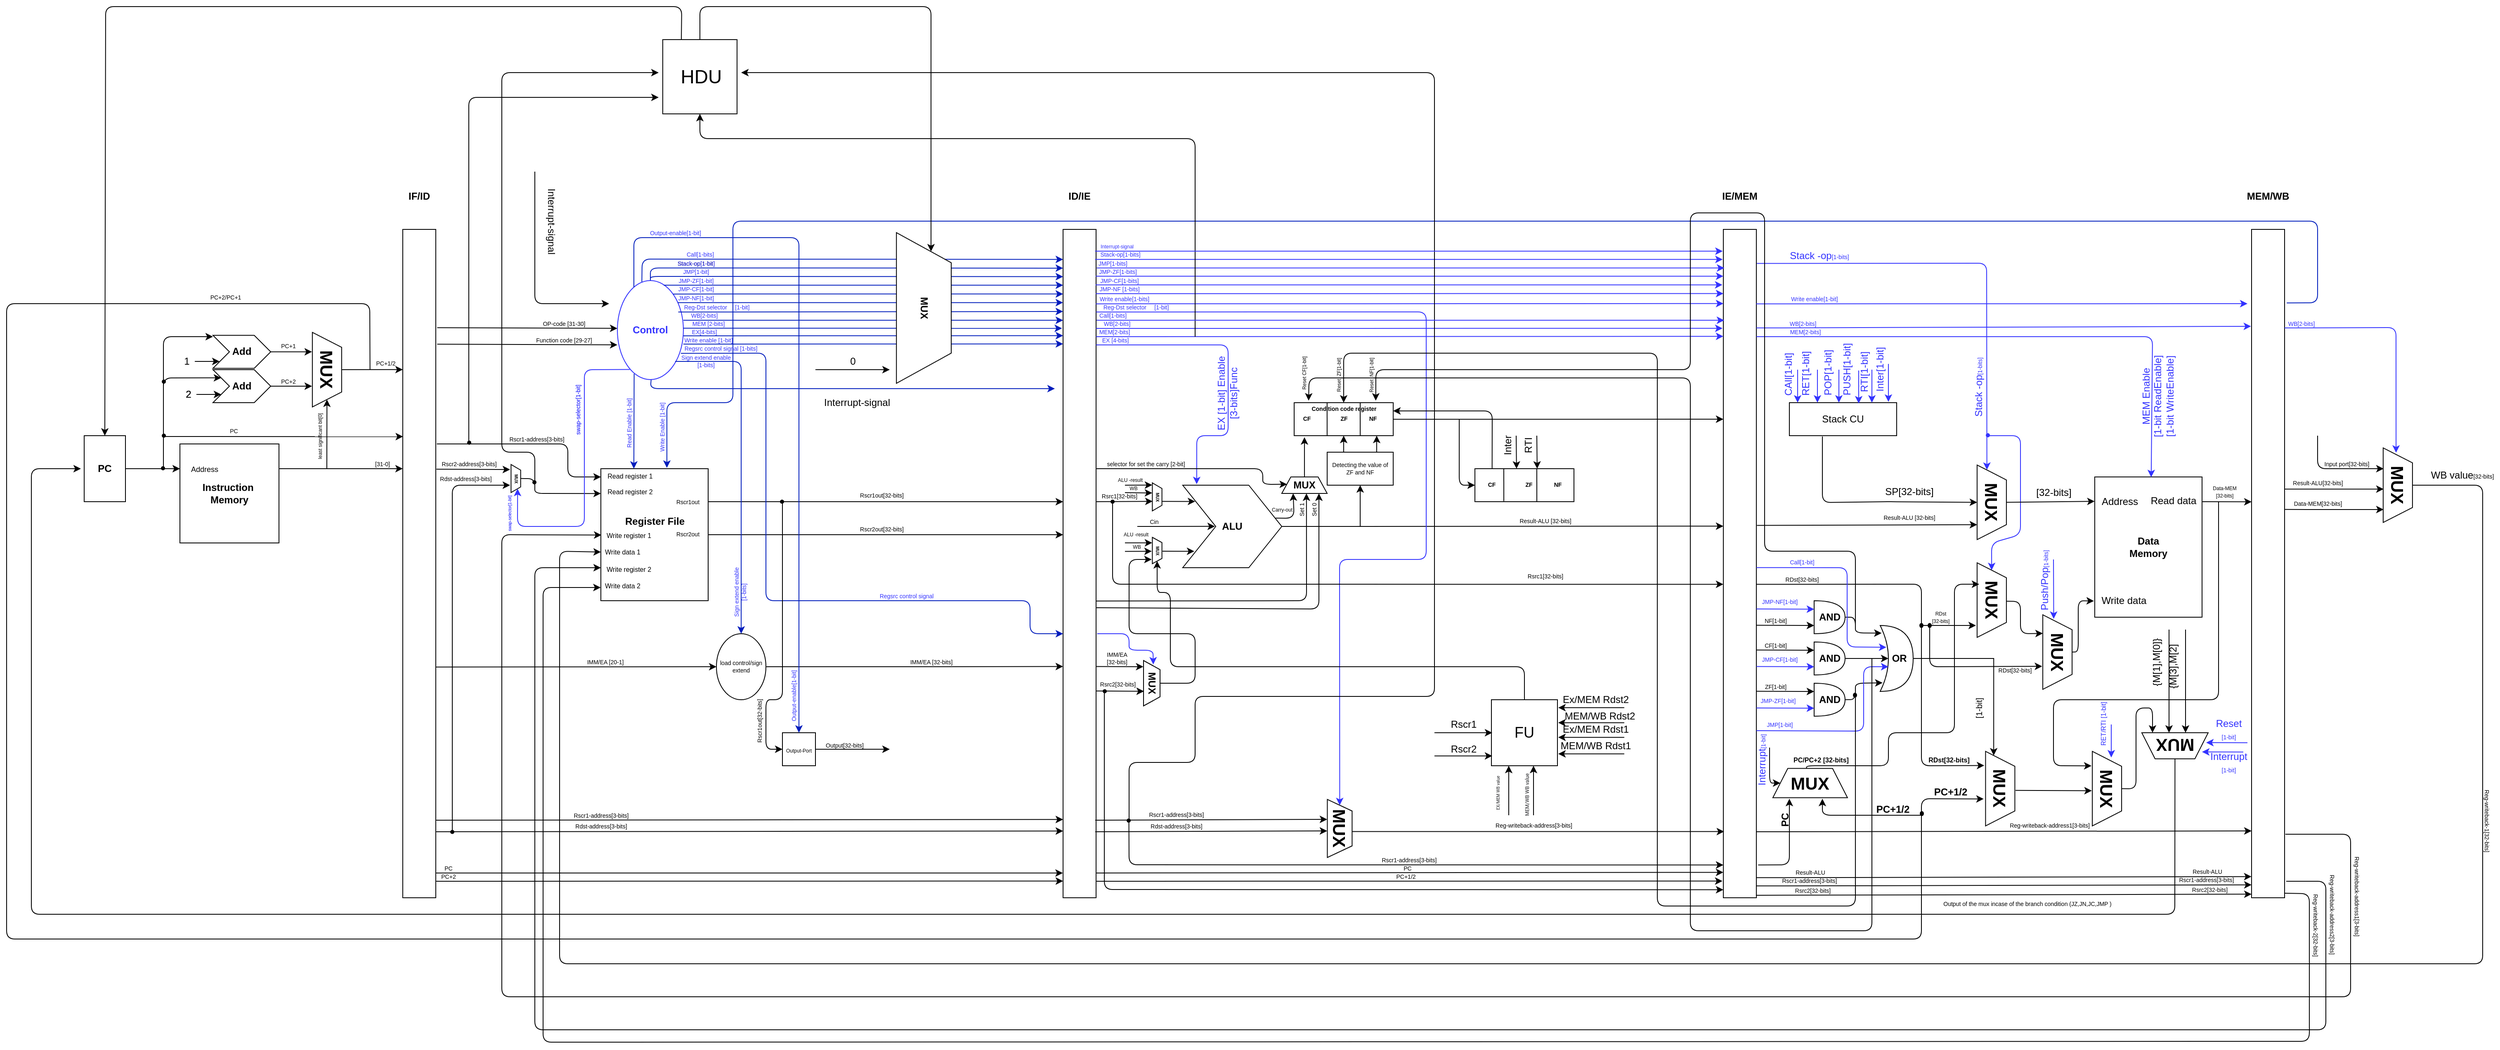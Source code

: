 <mxfile version="13.0.2" type="github">
  <diagram id="1rv1xOvbKvWyrppsMtNo" name="Page-1">
    <mxGraphModel dx="413" dy="196" grid="1" gridSize="10" guides="1" tooltips="1" connect="1" arrows="1" fold="1" page="1" pageScale="1" pageWidth="3300" pageHeight="4681" background="#ffffff" math="0" shadow="0">
      <root>
        <mxCell id="0" />
        <mxCell id="1" parent="0" />
        <mxCell id="O92rZ5ZvlTnGVv4ENgCI-20" value="" style="endArrow=classic;html=1;exitX=0.513;exitY=0.989;exitDx=0;exitDy=0;exitPerimeter=0;fillColor=#0050ef;strokeColor=#001DBC;" parent="1" source="4u6Bk__YJ9N9gN4nhSER-43" edge="1">
          <mxGeometry width="50" height="50" relative="1" as="geometry">
            <mxPoint x="940" y="1853" as="sourcePoint" />
            <mxPoint x="1430" y="1823" as="targetPoint" />
            <Array as="points">
              <mxPoint x="940" y="1823" />
            </Array>
          </mxGeometry>
        </mxCell>
        <mxCell id="JGrU1U19Wn6LMI07_7Y3-49" value="" style="endArrow=classic;html=1;strokeColor=#000000;fontColor=#0000FF;exitX=0.353;exitY=0.313;exitDx=0;exitDy=0;exitPerimeter=0;entryX=0;entryY=0.951;entryDx=0;entryDy=0;entryPerimeter=0;" edge="1" parent="1" target="4u6Bk__YJ9N9gN4nhSER-31">
          <mxGeometry width="50" height="50" relative="1" as="geometry">
            <mxPoint x="1519.765" y="2346.565" as="sourcePoint" />
            <mxPoint x="2230" y="2400" as="targetPoint" />
            <Array as="points">
              <mxPoint x="1520" y="2400" />
            </Array>
          </mxGeometry>
        </mxCell>
        <mxCell id="joF-WAlRbkqWNDi0a5-E-44" value="Call[1-bits]" style="text;html=1;align=center;verticalAlign=middle;resizable=0;points=[];autosize=1;fontSize=7;fontColor=#3333FF;" parent="1" vertex="1">
          <mxGeometry x="975.0" y="1656.41" width="50" height="10" as="geometry" />
        </mxCell>
        <mxCell id="joF-WAlRbkqWNDi0a5-E-45" value="" style="endArrow=classic;html=1;fontSize=7;entryX=0;entryY=0.07;entryDx=0;entryDy=0;entryPerimeter=0;exitX=0.371;exitY=0.014;exitDx=0;exitDy=0;exitPerimeter=0;fillColor=#0050ef;strokeColor=#001DBC;" parent="1" source="4u6Bk__YJ9N9gN4nhSER-43" edge="1">
          <mxGeometry width="50" height="50" relative="1" as="geometry">
            <mxPoint x="880" y="1710" as="sourcePoint" />
            <mxPoint x="1440.0" y="1666.39" as="targetPoint" />
            <Array as="points">
              <mxPoint x="930" y="1666" />
            </Array>
          </mxGeometry>
        </mxCell>
        <mxCell id="joF-WAlRbkqWNDi0a5-E-1" value="" style="rounded=0;whiteSpace=wrap;html=1;" parent="1" vertex="1">
          <mxGeometry x="880" y="1920" width="130" height="160" as="geometry" />
        </mxCell>
        <mxCell id="djSDpx1OMvx2S-5FDEnU-72" value="&lt;b style=&quot;white-space: normal&quot;&gt;Data&lt;br&gt;Memory&lt;/b&gt;" style="rounded=0;whiteSpace=wrap;html=1;" parent="1" vertex="1">
          <mxGeometry x="2690" y="1930" width="130" height="170" as="geometry" />
        </mxCell>
        <mxCell id="4u6Bk__YJ9N9gN4nhSER-208" value="" style="rounded=0;whiteSpace=wrap;html=1;" parent="1" vertex="1">
          <mxGeometry x="1720" y="1840" width="120" height="40" as="geometry" />
        </mxCell>
        <mxCell id="4u6Bk__YJ9N9gN4nhSER-4" value="&lt;b&gt;PC&lt;/b&gt;" style="rounded=0;whiteSpace=wrap;html=1;" parent="1" vertex="1">
          <mxGeometry x="254" y="1880" width="50" height="80" as="geometry" />
        </mxCell>
        <mxCell id="4u6Bk__YJ9N9gN4nhSER-5" value="&lt;b&gt;Instruction&amp;nbsp;&lt;br&gt;Memory&lt;/b&gt;" style="whiteSpace=wrap;html=1;aspect=fixed;" parent="1" vertex="1">
          <mxGeometry x="370" y="1890" width="120" height="120" as="geometry" />
        </mxCell>
        <mxCell id="4u6Bk__YJ9N9gN4nhSER-8" value="" style="endArrow=classic;html=1;entryX=0;entryY=0.25;entryDx=0;entryDy=0;exitX=1;exitY=0.5;exitDx=0;exitDy=0;" parent="1" target="4u6Bk__YJ9N9gN4nhSER-5" edge="1" source="4u6Bk__YJ9N9gN4nhSER-4">
          <mxGeometry width="50" height="50" relative="1" as="geometry">
            <mxPoint x="340" y="1920" as="sourcePoint" />
            <mxPoint x="390" y="1870" as="targetPoint" />
          </mxGeometry>
        </mxCell>
        <mxCell id="4u6Bk__YJ9N9gN4nhSER-9" value="&lt;font style=&quot;font-size: 9px&quot;&gt;Address&lt;/font&gt;" style="text;html=1;strokeColor=none;fillColor=none;align=center;verticalAlign=middle;whiteSpace=wrap;rounded=0;" parent="1" vertex="1">
          <mxGeometry x="380" y="1912.5" width="40" height="15" as="geometry" />
        </mxCell>
        <mxCell id="4u6Bk__YJ9N9gN4nhSER-11" value="&lt;b&gt;Add&lt;/b&gt;" style="shape=step;perimeter=stepPerimeter;whiteSpace=wrap;html=1;fixedSize=1;" parent="1" vertex="1">
          <mxGeometry x="410" y="1800" width="70" height="40" as="geometry" />
        </mxCell>
        <mxCell id="4u6Bk__YJ9N9gN4nhSER-13" value="2" style="text;html=1;align=center;verticalAlign=middle;resizable=0;points=[];autosize=1;" parent="1" vertex="1">
          <mxGeometry x="370" y="1820" width="20" height="20" as="geometry" />
        </mxCell>
        <mxCell id="4u6Bk__YJ9N9gN4nhSER-14" value="" style="endArrow=classic;html=1;" parent="1" edge="1">
          <mxGeometry width="50" height="50" relative="1" as="geometry">
            <mxPoint x="390" y="1830" as="sourcePoint" />
            <mxPoint x="420" y="1830" as="targetPoint" />
          </mxGeometry>
        </mxCell>
        <mxCell id="4u6Bk__YJ9N9gN4nhSER-16" value="" style="endArrow=classic;html=1;entryX=0.142;entryY=0.248;entryDx=0;entryDy=0;entryPerimeter=0;" parent="1" target="4u6Bk__YJ9N9gN4nhSER-11" edge="1">
          <mxGeometry width="50" height="50" relative="1" as="geometry">
            <mxPoint x="350" y="1920" as="sourcePoint" />
            <mxPoint x="418.82" y="1810.08" as="targetPoint" />
            <Array as="points">
              <mxPoint x="350" y="1810" />
            </Array>
          </mxGeometry>
        </mxCell>
        <mxCell id="4u6Bk__YJ9N9gN4nhSER-18" value="" style="rounded=0;whiteSpace=wrap;html=1;" parent="1" vertex="1">
          <mxGeometry x="640" y="1630" width="40" height="810" as="geometry" />
        </mxCell>
        <mxCell id="4u6Bk__YJ9N9gN4nhSER-19" value="" style="endArrow=classic;html=1;exitX=0.5;exitY=0;exitDx=0;exitDy=0;" parent="1" source="JGrU1U19Wn6LMI07_7Y3-12" edge="1">
          <mxGeometry width="50" height="50" relative="1" as="geometry">
            <mxPoint x="580" y="1800" as="sourcePoint" />
            <mxPoint x="640" y="1799.92" as="targetPoint" />
          </mxGeometry>
        </mxCell>
        <mxCell id="4u6Bk__YJ9N9gN4nhSER-24" value="&lt;b&gt;IF/ID&lt;/b&gt;" style="text;html=1;strokeColor=none;fillColor=none;align=center;verticalAlign=middle;whiteSpace=wrap;rounded=0;" parent="1" vertex="1">
          <mxGeometry x="640" y="1580" width="40" height="20" as="geometry" />
        </mxCell>
        <mxCell id="4u6Bk__YJ9N9gN4nhSER-30" value="" style="rounded=0;whiteSpace=wrap;html=1;" parent="1" vertex="1">
          <mxGeometry x="1440" y="1630" width="40" height="810" as="geometry" />
        </mxCell>
        <mxCell id="4u6Bk__YJ9N9gN4nhSER-31" value="" style="rounded=0;whiteSpace=wrap;html=1;" parent="1" vertex="1">
          <mxGeometry x="2240" y="1630" width="40" height="810" as="geometry" />
        </mxCell>
        <mxCell id="4u6Bk__YJ9N9gN4nhSER-32" value="" style="rounded=0;whiteSpace=wrap;html=1;" parent="1" vertex="1">
          <mxGeometry x="2880" y="1630" width="40" height="810" as="geometry" />
        </mxCell>
        <mxCell id="4u6Bk__YJ9N9gN4nhSER-38" value="&lt;b&gt;ALU&lt;/b&gt;" style="shape=step;perimeter=stepPerimeter;whiteSpace=wrap;html=1;fixedSize=1;size=40;align=center;" parent="1" vertex="1">
          <mxGeometry x="1585" y="1940" width="120" height="100" as="geometry" />
        </mxCell>
        <mxCell id="4u6Bk__YJ9N9gN4nhSER-43" value="&lt;font style=&quot;font-size: 12px&quot; color=&quot;#3333ff&quot;&gt;&lt;b&gt;Control&lt;/b&gt;&lt;/font&gt;" style="ellipse;whiteSpace=wrap;html=1;fontSize=7;strokeColor=#3333FF;" parent="1" vertex="1">
          <mxGeometry x="900" y="1692" width="80" height="120" as="geometry" />
        </mxCell>
        <mxCell id="4u6Bk__YJ9N9gN4nhSER-44" value="&lt;b&gt;ID/IE&lt;/b&gt;" style="text;html=1;strokeColor=none;fillColor=none;align=center;verticalAlign=middle;whiteSpace=wrap;rounded=0;" parent="1" vertex="1">
          <mxGeometry x="1440" y="1580" width="40" height="20" as="geometry" />
        </mxCell>
        <mxCell id="4u6Bk__YJ9N9gN4nhSER-49" value="PC+2" style="text;html=1;align=center;verticalAlign=middle;resizable=0;points=[];autosize=1;fontSize=7;" parent="1" vertex="1">
          <mxGeometry x="680" y="2410" width="30" height="10" as="geometry" />
        </mxCell>
        <mxCell id="4u6Bk__YJ9N9gN4nhSER-50" value="PC" style="text;html=1;align=center;verticalAlign=middle;resizable=0;points=[];autosize=1;fontSize=7;" parent="1" vertex="1">
          <mxGeometry x="680" y="2400" width="30" height="10" as="geometry" />
        </mxCell>
        <mxCell id="4u6Bk__YJ9N9gN4nhSER-51" value="PC+1/2" style="text;html=1;align=center;verticalAlign=middle;resizable=0;points=[];autosize=1;fontSize=7;" parent="1" vertex="1">
          <mxGeometry x="1835" y="2410" width="40" height="10" as="geometry" />
        </mxCell>
        <mxCell id="4u6Bk__YJ9N9gN4nhSER-52" value="PC" style="text;html=1;align=center;verticalAlign=middle;resizable=0;points=[];autosize=1;fontSize=7;" parent="1" vertex="1">
          <mxGeometry x="1842" y="2400" width="30" height="10" as="geometry" />
        </mxCell>
        <mxCell id="4u6Bk__YJ9N9gN4nhSER-59" value="EX[4-bits]" style="text;html=1;align=center;verticalAlign=middle;resizable=0;points=[];autosize=1;fontSize=7;fontColor=#3333FF;" parent="1" vertex="1">
          <mxGeometry x="980" y="1750" width="50" height="10" as="geometry" />
        </mxCell>
        <mxCell id="4u6Bk__YJ9N9gN4nhSER-60" value="&lt;b&gt;IE/MEM&lt;/b&gt;" style="text;html=1;strokeColor=none;fillColor=none;align=center;verticalAlign=middle;whiteSpace=wrap;rounded=0;" parent="1" vertex="1">
          <mxGeometry x="2240" y="1580" width="40" height="20" as="geometry" />
        </mxCell>
        <mxCell id="4u6Bk__YJ9N9gN4nhSER-61" value="&lt;b&gt;MEM/WB&lt;/b&gt;" style="text;html=1;strokeColor=none;fillColor=none;align=center;verticalAlign=middle;whiteSpace=wrap;rounded=0;" parent="1" vertex="1">
          <mxGeometry x="2880" y="1580" width="40" height="20" as="geometry" />
        </mxCell>
        <mxCell id="4u6Bk__YJ9N9gN4nhSER-62" value="MEM [2-bits]" style="text;html=1;align=center;verticalAlign=middle;resizable=0;points=[];autosize=1;fontSize=7;fontColor=#3333FF;" parent="1" vertex="1">
          <mxGeometry x="980" y="1740" width="60" height="10" as="geometry" />
        </mxCell>
        <mxCell id="4u6Bk__YJ9N9gN4nhSER-63" value="WB[2-bits]" style="text;html=1;align=center;verticalAlign=middle;resizable=0;points=[];autosize=1;fontSize=7;fontColor=#3333FF;" parent="1" vertex="1">
          <mxGeometry x="980" y="1730" width="50" height="10" as="geometry" />
        </mxCell>
        <mxCell id="4u6Bk__YJ9N9gN4nhSER-71" value="WB[2-bits]" style="text;html=1;align=center;verticalAlign=middle;resizable=0;points=[];autosize=1;fontSize=7;fontColor=#3333FF;" parent="1" vertex="1">
          <mxGeometry x="1480" y="1740" width="50" height="10" as="geometry" />
        </mxCell>
        <mxCell id="4u6Bk__YJ9N9gN4nhSER-72" value="MEM[2-bits]" style="text;html=1;align=center;verticalAlign=middle;resizable=0;points=[];autosize=1;fontSize=7;fontColor=#3333FF;" parent="1" vertex="1">
          <mxGeometry x="1472" y="1750" width="60" height="10" as="geometry" />
        </mxCell>
        <mxCell id="4u6Bk__YJ9N9gN4nhSER-74" value="WB[2-bits]" style="text;html=1;align=center;verticalAlign=middle;resizable=0;points=[];autosize=1;fontSize=7;fontColor=#3333FF;" parent="1" vertex="1">
          <mxGeometry x="2311" y="1740" width="50" height="10" as="geometry" />
        </mxCell>
        <mxCell id="4u6Bk__YJ9N9gN4nhSER-77" value="OP-code [31-30]" style="text;html=1;align=center;verticalAlign=middle;resizable=0;points=[];autosize=1;fontSize=7;" parent="1" vertex="1">
          <mxGeometry x="800" y="1740" width="70" height="10" as="geometry" />
        </mxCell>
        <mxCell id="4u6Bk__YJ9N9gN4nhSER-92" value="" style="endArrow=classic;html=1;fontSize=7;exitX=0.999;exitY=0.481;exitDx=0;exitDy=0;exitPerimeter=0;entryX=-0.032;entryY=0.148;entryDx=0;entryDy=0;entryPerimeter=0;fillColor=#0050ef;strokeColor=#001DBC;" parent="1" source="4u6Bk__YJ9N9gN4nhSER-43" target="4u6Bk__YJ9N9gN4nhSER-30" edge="1">
          <mxGeometry width="50" height="50" relative="1" as="geometry">
            <mxPoint x="862" y="1750" as="sourcePoint" />
            <mxPoint x="1430" y="1750" as="targetPoint" />
          </mxGeometry>
        </mxCell>
        <mxCell id="4u6Bk__YJ9N9gN4nhSER-93" value="" style="endArrow=classic;html=1;fontSize=7;entryX=0;entryY=0.159;entryDx=0;entryDy=0;entryPerimeter=0;fillColor=#0050ef;strokeColor=#001DBC;" parent="1" target="4u6Bk__YJ9N9gN4nhSER-30" edge="1">
          <mxGeometry width="50" height="50" relative="1" as="geometry">
            <mxPoint x="980" y="1759" as="sourcePoint" />
            <mxPoint x="1430" y="1759" as="targetPoint" />
          </mxGeometry>
        </mxCell>
        <mxCell id="4u6Bk__YJ9N9gN4nhSER-94" value="" style="endArrow=classic;html=1;fontSize=7;entryX=0;entryY=0.136;entryDx=0;entryDy=0;entryPerimeter=0;exitX=1;exitY=0.401;exitDx=0;exitDy=0;exitPerimeter=0;fillColor=#0050ef;strokeColor=#001DBC;" parent="1" source="4u6Bk__YJ9N9gN4nhSER-43" target="4u6Bk__YJ9N9gN4nhSER-30" edge="1">
          <mxGeometry width="50" height="50" relative="1" as="geometry">
            <mxPoint x="1010" y="1740" as="sourcePoint" />
            <mxPoint x="1430" y="1740" as="targetPoint" />
          </mxGeometry>
        </mxCell>
        <mxCell id="4u6Bk__YJ9N9gN4nhSER-96" value="" style="endArrow=classic;html=1;fontSize=7;exitX=1.043;exitY=0.147;exitDx=0;exitDy=0;entryX=0;entryY=0.483;entryDx=0;entryDy=0;entryPerimeter=0;exitPerimeter=0;" parent="1" source="4u6Bk__YJ9N9gN4nhSER-18" target="4u6Bk__YJ9N9gN4nhSER-43" edge="1">
          <mxGeometry width="50" height="50" relative="1" as="geometry">
            <mxPoint x="720" y="1780" as="sourcePoint" />
            <mxPoint x="770" y="1730" as="targetPoint" />
          </mxGeometry>
        </mxCell>
        <mxCell id="4u6Bk__YJ9N9gN4nhSER-97" value="" style="endArrow=classic;html=1;fontSize=7;entryX=-0.008;entryY=0.963;entryDx=0;entryDy=0;entryPerimeter=0;" parent="1" target="4u6Bk__YJ9N9gN4nhSER-30" edge="1">
          <mxGeometry width="50" height="50" relative="1" as="geometry">
            <mxPoint x="680" y="2410" as="sourcePoint" />
            <mxPoint x="1430" y="2410" as="targetPoint" />
          </mxGeometry>
        </mxCell>
        <mxCell id="4u6Bk__YJ9N9gN4nhSER-98" value="" style="endArrow=classic;html=1;fontSize=7;entryX=0;entryY=0.975;entryDx=0;entryDy=0;entryPerimeter=0;" parent="1" target="4u6Bk__YJ9N9gN4nhSER-30" edge="1">
          <mxGeometry width="50" height="50" relative="1" as="geometry">
            <mxPoint x="680" y="2420" as="sourcePoint" />
            <mxPoint x="1430" y="2420" as="targetPoint" />
          </mxGeometry>
        </mxCell>
        <mxCell id="4u6Bk__YJ9N9gN4nhSER-101" value="" style="endArrow=classic;html=1;fontSize=7;entryX=0;entryY=0.962;entryDx=0;entryDy=0;entryPerimeter=0;" parent="1" target="4u6Bk__YJ9N9gN4nhSER-31" edge="1">
          <mxGeometry width="50" height="50" relative="1" as="geometry">
            <mxPoint x="1480" y="2410" as="sourcePoint" />
            <mxPoint x="2230" y="2409" as="targetPoint" />
          </mxGeometry>
        </mxCell>
        <mxCell id="4u6Bk__YJ9N9gN4nhSER-102" value="" style="endArrow=classic;html=1;fontSize=7;entryX=-0.028;entryY=0.975;entryDx=0;entryDy=0;entryPerimeter=0;" parent="1" target="4u6Bk__YJ9N9gN4nhSER-31" edge="1">
          <mxGeometry width="50" height="50" relative="1" as="geometry">
            <mxPoint x="1480" y="2420" as="sourcePoint" />
            <mxPoint x="2230" y="2420" as="targetPoint" />
          </mxGeometry>
        </mxCell>
        <mxCell id="4u6Bk__YJ9N9gN4nhSER-103" value="" style="endArrow=classic;html=1;fontSize=7;entryX=-0.025;entryY=0.148;entryDx=0;entryDy=0;entryPerimeter=0;strokeColor=#3333FF;" parent="1" target="4u6Bk__YJ9N9gN4nhSER-31" edge="1">
          <mxGeometry width="50" height="50" relative="1" as="geometry">
            <mxPoint x="1480" y="1750.0" as="sourcePoint" />
            <mxPoint x="2234" y="1750" as="targetPoint" />
          </mxGeometry>
        </mxCell>
        <mxCell id="4u6Bk__YJ9N9gN4nhSER-104" value="" style="endArrow=classic;html=1;fontSize=7;entryX=0;entryY=0.16;entryDx=0;entryDy=0;entryPerimeter=0;strokeColor=#3333FF;" parent="1" target="4u6Bk__YJ9N9gN4nhSER-31" edge="1">
          <mxGeometry width="50" height="50" relative="1" as="geometry">
            <mxPoint x="1480" y="1760" as="sourcePoint" />
            <mxPoint x="2230" y="1760" as="targetPoint" />
          </mxGeometry>
        </mxCell>
        <mxCell id="4u6Bk__YJ9N9gN4nhSER-106" value="" style="endArrow=classic;html=1;fontSize=7;entryX=0.141;entryY=-0.012;entryDx=0;entryDy=0;entryPerimeter=0;strokeColor=#3333FF;" parent="1" target="4u6Bk__YJ9N9gN4nhSER-38" edge="1">
          <mxGeometry width="50" height="50" relative="1" as="geometry">
            <mxPoint x="1480" y="1770" as="sourcePoint" />
            <mxPoint x="1590" y="1930" as="targetPoint" />
            <Array as="points">
              <mxPoint x="1640" y="1770" />
              <mxPoint x="1640" y="1880" />
              <mxPoint x="1602" y="1880" />
            </Array>
          </mxGeometry>
        </mxCell>
        <mxCell id="4u6Bk__YJ9N9gN4nhSER-107" value="EX [4-bits]" style="text;html=1;align=center;verticalAlign=middle;resizable=0;points=[];autosize=1;fontSize=7;fontColor=#3333FF;" parent="1" vertex="1">
          <mxGeometry x="1477.84" y="1760" width="50" height="10" as="geometry" />
        </mxCell>
        <mxCell id="4u6Bk__YJ9N9gN4nhSER-109" value="" style="endArrow=classic;html=1;fontSize=7;entryX=-0.015;entryY=0.145;entryDx=0;entryDy=0;entryPerimeter=0;fontColor=#3333FF;strokeColor=#3333FF;" parent="1" target="4u6Bk__YJ9N9gN4nhSER-32" edge="1">
          <mxGeometry width="50" height="50" relative="1" as="geometry">
            <mxPoint x="2280" y="1749.43" as="sourcePoint" />
            <mxPoint x="2870" y="1748" as="targetPoint" />
          </mxGeometry>
        </mxCell>
        <mxCell id="4u6Bk__YJ9N9gN4nhSER-111" value="" style="endArrow=classic;html=1;fontSize=7;entryX=0.526;entryY=0.002;entryDx=0;entryDy=0;entryPerimeter=0;fontColor=#3333FF;strokeColor=#3333FF;" parent="1" target="djSDpx1OMvx2S-5FDEnU-72" edge="1">
          <mxGeometry width="50" height="50" relative="1" as="geometry">
            <mxPoint x="2280" y="1760.0" as="sourcePoint" />
            <mxPoint x="2690" y="1920" as="targetPoint" />
            <Array as="points">
              <mxPoint x="2760" y="1760" />
            </Array>
          </mxGeometry>
        </mxCell>
        <mxCell id="4u6Bk__YJ9N9gN4nhSER-112" value="MEM[2-bits]" style="text;html=1;align=center;verticalAlign=middle;resizable=0;points=[];autosize=1;fontSize=7;fontColor=#3333FF;" parent="1" vertex="1">
          <mxGeometry x="2309" y="1750" width="60" height="10" as="geometry" />
        </mxCell>
        <mxCell id="4u6Bk__YJ9N9gN4nhSER-113" value="" style="endArrow=classic;html=1;fontSize=7;entryX=0.065;entryY=0.56;entryDx=0;entryDy=0;entryPerimeter=0;strokeColor=#3333FF;" parent="1" target="4u6Bk__YJ9N9gN4nhSER-241" edge="1">
          <mxGeometry width="50" height="50" relative="1" as="geometry">
            <mxPoint x="2920" y="1749.43" as="sourcePoint" />
            <mxPoint x="3040" y="1890" as="targetPoint" />
            <Array as="points">
              <mxPoint x="3055" y="1749" />
            </Array>
          </mxGeometry>
        </mxCell>
        <mxCell id="4u6Bk__YJ9N9gN4nhSER-114" value="WB[2-bits]" style="text;html=1;align=center;verticalAlign=middle;resizable=0;points=[];autosize=1;fontSize=7;fontColor=#3333FF;" parent="1" vertex="1">
          <mxGeometry x="2915" y="1740" width="50" height="10" as="geometry" />
        </mxCell>
        <mxCell id="4u6Bk__YJ9N9gN4nhSER-116" value="&lt;b&gt;&lt;font style=&quot;font-size: 12px&quot;&gt;AND&lt;/font&gt;&lt;/b&gt;" style="shape=or;whiteSpace=wrap;html=1;fontSize=7;" parent="1" vertex="1">
          <mxGeometry x="2350" y="2080" width="37.5" height="40" as="geometry" />
        </mxCell>
        <mxCell id="4u6Bk__YJ9N9gN4nhSER-117" value="" style="endArrow=classic;html=1;fontSize=7;exitX=1;exitY=0.25;exitDx=0;exitDy=0;entryX=0;entryY=0.358;entryDx=0;entryDy=0;entryPerimeter=0;" parent="1" source="4u6Bk__YJ9N9gN4nhSER-5" target="4u6Bk__YJ9N9gN4nhSER-18" edge="1">
          <mxGeometry width="50" height="50" relative="1" as="geometry">
            <mxPoint x="610" y="1920" as="sourcePoint" />
            <mxPoint x="630" y="1920" as="targetPoint" />
          </mxGeometry>
        </mxCell>
        <mxCell id="4u6Bk__YJ9N9gN4nhSER-132" value="Input port[32-bits]" style="text;html=1;align=center;verticalAlign=middle;resizable=0;points=[];autosize=1;fontSize=7;" parent="1" vertex="1">
          <mxGeometry x="2960" y="1910" width="70" height="10" as="geometry" />
        </mxCell>
        <mxCell id="4u6Bk__YJ9N9gN4nhSER-133" value="" style="endArrow=classic;html=1;fontSize=7;entryX=0.279;entryY=0.985;entryDx=0;entryDy=0;entryPerimeter=0;" parent="1" target="4u6Bk__YJ9N9gN4nhSER-241" edge="1">
          <mxGeometry width="50" height="50" relative="1" as="geometry">
            <mxPoint x="2960" y="1880" as="sourcePoint" />
            <mxPoint x="3020" y="1920" as="targetPoint" />
            <Array as="points">
              <mxPoint x="2960" y="1920" />
            </Array>
          </mxGeometry>
        </mxCell>
        <mxCell id="4u6Bk__YJ9N9gN4nhSER-134" value="&lt;b&gt;&lt;font style=&quot;font-size: 12px&quot;&gt;AND&lt;/font&gt;&lt;/b&gt;" style="shape=or;whiteSpace=wrap;html=1;fontSize=7;" parent="1" vertex="1">
          <mxGeometry x="2350" y="2130" width="37.5" height="40" as="geometry" />
        </mxCell>
        <mxCell id="4u6Bk__YJ9N9gN4nhSER-135" value="&lt;b&gt;&lt;font style=&quot;font-size: 12px&quot;&gt;AND&lt;/font&gt;&lt;/b&gt;" style="shape=or;whiteSpace=wrap;html=1;fontSize=7;" parent="1" vertex="1">
          <mxGeometry x="2350" y="2180" width="37.5" height="40" as="geometry" />
        </mxCell>
        <mxCell id="4u6Bk__YJ9N9gN4nhSER-187" style="edgeStyle=orthogonalEdgeStyle;rounded=0;orthogonalLoop=1;jettySize=auto;html=1;fontSize=7;entryX=0;entryY=0.75;entryDx=0;entryDy=0;" parent="1" source="4u6Bk__YJ9N9gN4nhSER-136" target="4u6Bk__YJ9N9gN4nhSER-186" edge="1">
          <mxGeometry relative="1" as="geometry">
            <mxPoint x="2560" y="2150" as="targetPoint" />
          </mxGeometry>
        </mxCell>
        <mxCell id="4u6Bk__YJ9N9gN4nhSER-136" value="&lt;b&gt;&lt;font style=&quot;font-size: 12px&quot;&gt;&amp;nbsp; OR&lt;/font&gt;&lt;/b&gt;" style="shape=xor;whiteSpace=wrap;html=1;fontSize=7;" parent="1" vertex="1">
          <mxGeometry x="2430" y="2110" width="40" height="80" as="geometry" />
        </mxCell>
        <mxCell id="4u6Bk__YJ9N9gN4nhSER-137" value="" style="endArrow=classic;html=1;fontSize=7;entryX=0.043;entryY=0.116;entryDx=0;entryDy=0;entryPerimeter=0;exitX=1;exitY=0.5;exitDx=0;exitDy=0;exitPerimeter=0;" parent="1" source="4u6Bk__YJ9N9gN4nhSER-116" target="4u6Bk__YJ9N9gN4nhSER-136" edge="1">
          <mxGeometry width="50" height="50" relative="1" as="geometry">
            <mxPoint x="2390" y="2100" as="sourcePoint" />
            <mxPoint x="2430" y="2080" as="targetPoint" />
            <Array as="points">
              <mxPoint x="2400" y="2100" />
              <mxPoint x="2400" y="2119" />
            </Array>
          </mxGeometry>
        </mxCell>
        <mxCell id="4u6Bk__YJ9N9gN4nhSER-138" value="" style="endArrow=classic;html=1;fontSize=7;exitX=1;exitY=0.5;exitDx=0;exitDy=0;exitPerimeter=0;entryX=0.25;entryY=0.5;entryDx=0;entryDy=0;entryPerimeter=0;" parent="1" source="4u6Bk__YJ9N9gN4nhSER-134" target="4u6Bk__YJ9N9gN4nhSER-136" edge="1">
          <mxGeometry width="50" height="50" relative="1" as="geometry">
            <mxPoint x="2380" y="2180" as="sourcePoint" />
            <mxPoint x="2430" y="2130" as="targetPoint" />
          </mxGeometry>
        </mxCell>
        <mxCell id="4u6Bk__YJ9N9gN4nhSER-139" value="" style="endArrow=classic;html=1;fontSize=7;exitX=1;exitY=0.5;exitDx=0;exitDy=0;exitPerimeter=0;entryX=0.072;entryY=0.869;entryDx=0;entryDy=0;entryPerimeter=0;" parent="1" target="4u6Bk__YJ9N9gN4nhSER-136" edge="1">
          <mxGeometry width="50" height="50" relative="1" as="geometry">
            <mxPoint x="2387.5" y="2199.86" as="sourcePoint" />
            <mxPoint x="2440" y="2199.86" as="targetPoint" />
            <Array as="points">
              <mxPoint x="2400" y="2200" />
              <mxPoint x="2400" y="2180" />
            </Array>
          </mxGeometry>
        </mxCell>
        <mxCell id="4u6Bk__YJ9N9gN4nhSER-150" value="" style="endArrow=classic;html=1;fontSize=7;exitX=1.003;exitY=0.691;exitDx=0;exitDy=0;exitPerimeter=0;entryX=0;entryY=0.25;entryDx=0;entryDy=0;entryPerimeter=0;" parent="1" source="4u6Bk__YJ9N9gN4nhSER-31" target="4u6Bk__YJ9N9gN4nhSER-135" edge="1">
          <mxGeometry width="50" height="50" relative="1" as="geometry">
            <mxPoint x="2310" y="2190" as="sourcePoint" />
            <mxPoint x="2360" y="2180" as="targetPoint" />
          </mxGeometry>
        </mxCell>
        <mxCell id="4u6Bk__YJ9N9gN4nhSER-152" value="ZF[1-bit]" style="text;html=1;align=center;verticalAlign=middle;resizable=0;points=[];autosize=1;fontSize=7;" parent="1" vertex="1">
          <mxGeometry x="2283" y="2180" width="40" height="10" as="geometry" />
        </mxCell>
        <mxCell id="4u6Bk__YJ9N9gN4nhSER-153" value="CF[1-bit]" style="text;html=1;align=center;verticalAlign=middle;resizable=0;points=[];autosize=1;fontSize=7;" parent="1" vertex="1">
          <mxGeometry x="2283" y="2130" width="40" height="10" as="geometry" />
        </mxCell>
        <mxCell id="4u6Bk__YJ9N9gN4nhSER-154" value="" style="endArrow=classic;html=1;fontSize=7;exitX=1.003;exitY=0.691;exitDx=0;exitDy=0;exitPerimeter=0;entryX=0;entryY=0.25;entryDx=0;entryDy=0;entryPerimeter=0;" parent="1" target="4u6Bk__YJ9N9gN4nhSER-134" edge="1">
          <mxGeometry width="50" height="50" relative="1" as="geometry">
            <mxPoint x="2280.18" y="2139.71" as="sourcePoint" />
            <mxPoint x="2320.06" y="2140" as="targetPoint" />
          </mxGeometry>
        </mxCell>
        <mxCell id="4u6Bk__YJ9N9gN4nhSER-155" value="" style="endArrow=classic;html=1;fontSize=7;exitX=1.003;exitY=0.691;exitDx=0;exitDy=0;exitPerimeter=0;entryX=0;entryY=0.75;entryDx=0;entryDy=0;entryPerimeter=0;" parent="1" target="4u6Bk__YJ9N9gN4nhSER-116" edge="1">
          <mxGeometry width="50" height="50" relative="1" as="geometry">
            <mxPoint x="2280" y="2109.71" as="sourcePoint" />
            <mxPoint x="2319.88" y="2110" as="targetPoint" />
          </mxGeometry>
        </mxCell>
        <mxCell id="4u6Bk__YJ9N9gN4nhSER-156" value="NF[1-bit]" style="text;html=1;align=center;verticalAlign=middle;resizable=0;points=[];autosize=1;fontSize=7;" parent="1" vertex="1">
          <mxGeometry x="2283.0" y="2100" width="40" height="10" as="geometry" />
        </mxCell>
        <mxCell id="4u6Bk__YJ9N9gN4nhSER-186" value="&lt;b&gt;&lt;font style=&quot;font-size: 21px&quot;&gt;MUX&lt;/font&gt;&lt;/b&gt;" style="shape=trapezoid;perimeter=trapezoidPerimeter;whiteSpace=wrap;html=1;rotation=90;" parent="1" vertex="1">
          <mxGeometry x="2530.25" y="2290" width="90.41" height="35.5" as="geometry" />
        </mxCell>
        <mxCell id="4u6Bk__YJ9N9gN4nhSER-194" value="&lt;b&gt;&lt;font style=&quot;font-size: 8px&quot;&gt;RDst[32-bits]&lt;/font&gt;&lt;/b&gt;" style="text;html=1;align=center;verticalAlign=middle;resizable=0;points=[];autosize=1;fontSize=7;" parent="1" vertex="1">
          <mxGeometry x="2477.5" y="2268.25" width="70" height="10" as="geometry" />
        </mxCell>
        <mxCell id="4u6Bk__YJ9N9gN4nhSER-197" value="" style="endArrow=classic;html=1;fontSize=7;exitX=1;exitY=0.346;exitDx=0;exitDy=0;exitPerimeter=0;entryX=0;entryY=0.6;entryDx=0;entryDy=0;entryPerimeter=0;" parent="1" target="4u6Bk__YJ9N9gN4nhSER-283" edge="1">
          <mxGeometry width="50" height="50" relative="1" as="geometry">
            <mxPoint x="681.33" y="1889.94" as="sourcePoint" />
            <mxPoint x="870" y="1930" as="targetPoint" />
            <Array as="points">
              <mxPoint x="840" y="1890" />
              <mxPoint x="840" y="1930" />
            </Array>
          </mxGeometry>
        </mxCell>
        <mxCell id="4u6Bk__YJ9N9gN4nhSER-198" value="" style="endArrow=classic;startArrow=none;html=1;fontSize=7;startFill=0;exitX=0.5;exitY=0;exitDx=0;exitDy=0;" parent="1" source="T4Knhte3SUwD-FYIo6XV-39" edge="1">
          <mxGeometry width="50" height="50" relative="1" as="geometry">
            <mxPoint x="2800" y="2320" as="sourcePoint" />
            <mxPoint x="250" y="1920" as="targetPoint" />
            <Array as="points">
              <mxPoint x="2787" y="2460" />
              <mxPoint x="2160" y="2460" />
              <mxPoint x="190" y="2460" />
              <mxPoint x="190" y="1920" />
            </Array>
          </mxGeometry>
        </mxCell>
        <mxCell id="4u6Bk__YJ9N9gN4nhSER-202" value="&lt;b&gt;&lt;font style=&quot;font-size: 12px&quot;&gt;PC+1/2&lt;/font&gt;&lt;/b&gt;" style="text;html=1;align=center;verticalAlign=middle;resizable=0;points=[];autosize=1;fontSize=7;" parent="1" vertex="1">
          <mxGeometry x="2485" y="2302.25" width="60" height="20" as="geometry" />
        </mxCell>
        <mxCell id="4u6Bk__YJ9N9gN4nhSER-203" value="" style="endArrow=classic;html=1;fontSize=7;entryX=0.008;entryY=0.31;entryDx=0;entryDy=0;entryPerimeter=0;" parent="1" target="4u6Bk__YJ9N9gN4nhSER-18" edge="1">
          <mxGeometry width="50" height="50" relative="1" as="geometry">
            <mxPoint x="350" y="1881" as="sourcePoint" />
            <mxPoint x="870" y="1850" as="targetPoint" />
          </mxGeometry>
        </mxCell>
        <mxCell id="4u6Bk__YJ9N9gN4nhSER-204" value="PC" style="text;html=1;align=center;verticalAlign=middle;resizable=0;points=[];autosize=1;fontSize=7;" parent="1" vertex="1">
          <mxGeometry x="420" y="1870" width="30" height="10" as="geometry" />
        </mxCell>
        <mxCell id="4u6Bk__YJ9N9gN4nhSER-205" value="PC+1/2" style="text;html=1;align=center;verticalAlign=middle;resizable=0;points=[];autosize=1;fontSize=7;" parent="1" vertex="1">
          <mxGeometry x="599" y="1788.41" width="40" height="10" as="geometry" />
        </mxCell>
        <mxCell id="4u6Bk__YJ9N9gN4nhSER-207" value="PC+2/PC+1" style="text;html=1;align=center;verticalAlign=middle;resizable=0;points=[];autosize=1;fontSize=7;" parent="1" vertex="1">
          <mxGeometry x="400" y="1707.51" width="50" height="10" as="geometry" />
        </mxCell>
        <mxCell id="4u6Bk__YJ9N9gN4nhSER-210" value="" style="endArrow=none;html=1;fontSize=7;entryX=0.333;entryY=0.002;entryDx=0;entryDy=0;entryPerimeter=0;" parent="1" edge="1">
          <mxGeometry width="50" height="50" relative="1" as="geometry">
            <mxPoint x="1800.04" y="1879.92" as="sourcePoint" />
            <mxPoint x="1800" y="1840" as="targetPoint" />
          </mxGeometry>
        </mxCell>
        <mxCell id="4u6Bk__YJ9N9gN4nhSER-211" value="&lt;b&gt; Condition code register&lt;/b&gt;" style="text;html=1;align=center;verticalAlign=middle;resizable=0;points=[];autosize=1;fontSize=7;" parent="1" vertex="1">
          <mxGeometry x="1730" y="1843" width="100" height="10" as="geometry" />
        </mxCell>
        <mxCell id="4u6Bk__YJ9N9gN4nhSER-212" value="&lt;b&gt;CF&lt;/b&gt;" style="text;html=1;align=center;verticalAlign=middle;resizable=0;points=[];autosize=1;fontSize=7;" parent="1" vertex="1">
          <mxGeometry x="1720" y="1855" width="30" height="10" as="geometry" />
        </mxCell>
        <mxCell id="4u6Bk__YJ9N9gN4nhSER-215" value="&lt;b&gt;ZF&lt;/b&gt;" style="text;html=1;align=center;verticalAlign=middle;resizable=0;points=[];autosize=1;fontSize=7;" parent="1" vertex="1">
          <mxGeometry x="1770" y="1855" width="20" height="10" as="geometry" />
        </mxCell>
        <mxCell id="4u6Bk__YJ9N9gN4nhSER-216" value="&lt;b&gt;NF&lt;/b&gt;" style="text;html=1;align=center;verticalAlign=middle;resizable=0;points=[];autosize=1;fontSize=7;" parent="1" vertex="1">
          <mxGeometry x="1800" y="1855" width="30" height="10" as="geometry" />
        </mxCell>
        <mxCell id="4u6Bk__YJ9N9gN4nhSER-218" value="" style="endArrow=classic;html=1;fontSize=7;exitX=1;exitY=0.5;exitDx=0;exitDy=0;entryX=0;entryY=0.444;entryDx=0;entryDy=0;entryPerimeter=0;" parent="1" source="4u6Bk__YJ9N9gN4nhSER-38" target="4u6Bk__YJ9N9gN4nhSER-31" edge="1">
          <mxGeometry width="50" height="50" relative="1" as="geometry">
            <mxPoint x="1690" y="2020" as="sourcePoint" />
            <mxPoint x="2220" y="1990" as="targetPoint" />
            <Array as="points">
              <mxPoint x="1719" y="1990" />
            </Array>
          </mxGeometry>
        </mxCell>
        <mxCell id="4u6Bk__YJ9N9gN4nhSER-235" style="edgeStyle=orthogonalEdgeStyle;rounded=0;orthogonalLoop=1;jettySize=auto;html=1;fontSize=7;entryX=0.104;entryY=1.046;entryDx=0;entryDy=0;entryPerimeter=0;" parent="1" source="4u6Bk__YJ9N9gN4nhSER-220" target="4u6Bk__YJ9N9gN4nhSER-208" edge="1">
          <mxGeometry relative="1" as="geometry">
            <mxPoint x="1732.5" y="1890" as="targetPoint" />
          </mxGeometry>
        </mxCell>
        <mxCell id="4u6Bk__YJ9N9gN4nhSER-220" value="&lt;b&gt;&lt;font style=&quot;font-size: 12px&quot;&gt;MUX&lt;/font&gt;&lt;/b&gt;" style="shape=trapezoid;perimeter=trapezoidPerimeter;whiteSpace=wrap;html=1;rotation=0;" parent="1" vertex="1">
          <mxGeometry x="1705" y="1930" width="55" height="20" as="geometry" />
        </mxCell>
        <mxCell id="4u6Bk__YJ9N9gN4nhSER-221" value="" style="endArrow=classic;html=1;fontSize=7;entryX=0.25;entryY=1;entryDx=0;entryDy=0;exitX=0.937;exitY=0.399;exitDx=0;exitDy=0;exitPerimeter=0;" parent="1" source="4u6Bk__YJ9N9gN4nhSER-38" target="4u6Bk__YJ9N9gN4nhSER-220" edge="1">
          <mxGeometry width="50" height="50" relative="1" as="geometry">
            <mxPoint x="1670" y="1980" as="sourcePoint" />
            <mxPoint x="1741.04" y="1959.44" as="targetPoint" />
            <Array as="points">
              <mxPoint x="1720" y="1980" />
            </Array>
          </mxGeometry>
        </mxCell>
        <mxCell id="4u6Bk__YJ9N9gN4nhSER-222" value="&lt;font style=&quot;font-size: 6px&quot;&gt;Carry-out&lt;/font&gt;" style="text;html=1;align=center;verticalAlign=middle;resizable=0;points=[];autosize=1;fontSize=7;" parent="1" vertex="1">
          <mxGeometry x="1680" y="1964.5" width="50" height="10" as="geometry" />
        </mxCell>
        <mxCell id="4u6Bk__YJ9N9gN4nhSER-224" value="" style="endArrow=classic;html=1;fontSize=7;entryX=0.417;entryY=1;entryDx=0;entryDy=0;entryPerimeter=0;exitX=1.005;exitY=0.566;exitDx=0;exitDy=0;exitPerimeter=0;" parent="1" source="4u6Bk__YJ9N9gN4nhSER-30" edge="1">
          <mxGeometry width="50" height="50" relative="1" as="geometry">
            <mxPoint x="1740" y="2090" as="sourcePoint" />
            <mxPoint x="1750.02" y="1950" as="targetPoint" />
            <Array as="points">
              <mxPoint x="1750" y="2090" />
            </Array>
          </mxGeometry>
        </mxCell>
        <mxCell id="4u6Bk__YJ9N9gN4nhSER-225" value="" style="endArrow=classic;html=1;fontSize=7;entryX=0.417;entryY=1;entryDx=0;entryDy=0;entryPerimeter=0;exitX=1;exitY=0.556;exitDx=0;exitDy=0;exitPerimeter=0;" parent="1" source="4u6Bk__YJ9N9gN4nhSER-30" edge="1">
          <mxGeometry width="50" height="50" relative="1" as="geometry">
            <mxPoint x="1720" y="2080" as="sourcePoint" />
            <mxPoint x="1734.9" y="1950" as="targetPoint" />
            <Array as="points">
              <mxPoint x="1735" y="2080" />
            </Array>
          </mxGeometry>
        </mxCell>
        <mxCell id="4u6Bk__YJ9N9gN4nhSER-226" value="Set 1" style="text;html=1;align=center;verticalAlign=middle;resizable=0;points=[];autosize=1;fontSize=7;rotation=-90;" parent="1" vertex="1">
          <mxGeometry x="1715" y="1965" width="30" height="10" as="geometry" />
        </mxCell>
        <mxCell id="4u6Bk__YJ9N9gN4nhSER-227" value="Set 0" style="text;html=1;align=center;verticalAlign=middle;resizable=0;points=[];autosize=1;fontSize=7;rotation=-90;" parent="1" vertex="1">
          <mxGeometry x="1730" y="1965" width="30" height="10" as="geometry" />
        </mxCell>
        <mxCell id="4u6Bk__YJ9N9gN4nhSER-228" value="" style="endArrow=classic;html=1;fontSize=7;entryX=0.072;entryY=0.445;entryDx=0;entryDy=0;entryPerimeter=0;exitX=0.998;exitY=0.358;exitDx=0;exitDy=0;exitPerimeter=0;" parent="1" source="4u6Bk__YJ9N9gN4nhSER-30" edge="1">
          <mxGeometry width="50" height="50" relative="1" as="geometry">
            <mxPoint x="1492" y="1920" as="sourcePoint" />
            <mxPoint x="1711.32" y="1938.9" as="targetPoint" />
            <Array as="points">
              <mxPoint x="1682" y="1920" />
              <mxPoint x="1682" y="1939" />
            </Array>
          </mxGeometry>
        </mxCell>
        <mxCell id="4u6Bk__YJ9N9gN4nhSER-229" value="selector for set the carry [2-bit]" style="text;html=1;align=center;verticalAlign=middle;resizable=0;points=[];autosize=1;fontSize=7;" parent="1" vertex="1">
          <mxGeometry x="1480" y="1910" width="120" height="10" as="geometry" />
        </mxCell>
        <mxCell id="4u6Bk__YJ9N9gN4nhSER-236" value="" style="endArrow=none;html=1;fontSize=7;entryX=0.333;entryY=0.002;entryDx=0;entryDy=0;entryPerimeter=0;" parent="1" edge="1">
          <mxGeometry width="50" height="50" relative="1" as="geometry">
            <mxPoint x="1759.95" y="1880.0" as="sourcePoint" />
            <mxPoint x="1759.91" y="1840.08" as="targetPoint" />
          </mxGeometry>
        </mxCell>
        <mxCell id="4u6Bk__YJ9N9gN4nhSER-237" value="Result-ALU [32-bits]" style="text;html=1;align=center;verticalAlign=middle;resizable=0;points=[];autosize=1;fontSize=7;" parent="1" vertex="1">
          <mxGeometry x="1984" y="1978.5" width="80" height="10" as="geometry" />
        </mxCell>
        <mxCell id="4u6Bk__YJ9N9gN4nhSER-239" value="" style="endArrow=classic;html=1;fontSize=7;entryX=0;entryY=0.986;entryDx=0;entryDy=0;entryPerimeter=0;" parent="1" edge="1">
          <mxGeometry width="50" height="50" relative="1" as="geometry">
            <mxPoint x="2280" y="2415.67" as="sourcePoint" />
            <mxPoint x="2879.88" y="2414.33" as="targetPoint" />
          </mxGeometry>
        </mxCell>
        <mxCell id="4u6Bk__YJ9N9gN4nhSER-240" value="Result-ALU" style="text;html=1;align=center;verticalAlign=middle;resizable=0;points=[];autosize=1;fontSize=7;" parent="1" vertex="1">
          <mxGeometry x="2320" y="2405" width="50" height="10" as="geometry" />
        </mxCell>
        <mxCell id="4u6Bk__YJ9N9gN4nhSER-241" value="&lt;b&gt;&lt;font style=&quot;font-size: 21px&quot;&gt;MUX&lt;/font&gt;&lt;/b&gt;" style="shape=trapezoid;perimeter=trapezoidPerimeter;whiteSpace=wrap;html=1;rotation=90;" parent="1" vertex="1">
          <mxGeometry x="3012" y="1922.25" width="90.41" height="35.5" as="geometry" />
        </mxCell>
        <mxCell id="4u6Bk__YJ9N9gN4nhSER-243" value="" style="endArrow=classic;html=1;fontSize=7;entryX=0.552;entryY=0.985;entryDx=0;entryDy=0;entryPerimeter=0;" parent="1" target="4u6Bk__YJ9N9gN4nhSER-241" edge="1">
          <mxGeometry width="50" height="50" relative="1" as="geometry">
            <mxPoint x="2920" y="1944.71" as="sourcePoint" />
            <mxPoint x="3020" y="1944.71" as="targetPoint" />
          </mxGeometry>
        </mxCell>
        <mxCell id="4u6Bk__YJ9N9gN4nhSER-244" value="Result-ALU[32-bits]" style="text;html=1;align=center;verticalAlign=middle;resizable=0;points=[];autosize=1;fontSize=7;" parent="1" vertex="1">
          <mxGeometry x="2920" y="1933" width="80" height="10" as="geometry" />
        </mxCell>
        <mxCell id="4u6Bk__YJ9N9gN4nhSER-245" value="" style="endArrow=classic;html=1;fontSize=7;entryX=0.826;entryY=0.985;entryDx=0;entryDy=0;entryPerimeter=0;" parent="1" target="4u6Bk__YJ9N9gN4nhSER-241" edge="1">
          <mxGeometry width="50" height="50" relative="1" as="geometry">
            <mxPoint x="2920" y="1969.43" as="sourcePoint" />
            <mxPoint x="3020" y="1969.43" as="targetPoint" />
          </mxGeometry>
        </mxCell>
        <mxCell id="4u6Bk__YJ9N9gN4nhSER-246" value="Data-MEM[32-bits]" style="text;html=1;align=center;verticalAlign=middle;resizable=0;points=[];autosize=1;fontSize=7;" parent="1" vertex="1">
          <mxGeometry x="2920" y="1957.75" width="80" height="10" as="geometry" />
        </mxCell>
        <mxCell id="4u6Bk__YJ9N9gN4nhSER-249" value="Rscr1out" style="text;html=1;align=center;verticalAlign=middle;resizable=0;points=[];autosize=1;fontSize=7;" parent="1" vertex="1">
          <mxGeometry x="960" y="1955.75" width="50" height="10" as="geometry" />
        </mxCell>
        <mxCell id="4u6Bk__YJ9N9gN4nhSER-250" value="Rscr2out" style="text;html=1;align=center;verticalAlign=middle;resizable=0;points=[];autosize=1;fontSize=7;" parent="1" vertex="1">
          <mxGeometry x="960" y="1995" width="50" height="10" as="geometry" />
        </mxCell>
        <mxCell id="4u6Bk__YJ9N9gN4nhSER-251" value="" style="endArrow=classic;html=1;fontSize=7;" parent="1" edge="1">
          <mxGeometry width="50" height="50" relative="1" as="geometry">
            <mxPoint x="1010" y="2000" as="sourcePoint" />
            <mxPoint x="1440" y="2000" as="targetPoint" />
          </mxGeometry>
        </mxCell>
        <mxCell id="4u6Bk__YJ9N9gN4nhSER-252" value="" style="endArrow=classic;html=1;fontSize=7;" parent="1" edge="1">
          <mxGeometry width="50" height="50" relative="1" as="geometry">
            <mxPoint x="1010" y="1960" as="sourcePoint" />
            <mxPoint x="1440" y="1960" as="targetPoint" />
          </mxGeometry>
        </mxCell>
        <mxCell id="4u6Bk__YJ9N9gN4nhSER-253" value="" style="endArrow=classic;html=1;fontSize=7;exitX=1.006;exitY=0.456;exitDx=0;exitDy=0;exitPerimeter=0;entryX=0.678;entryY=0.977;entryDx=0;entryDy=0;entryPerimeter=0;" parent="1" target="4u6Bk__YJ9N9gN4nhSER-289" edge="1">
          <mxGeometry width="50" height="50" relative="1" as="geometry">
            <mxPoint x="1480" y="2189.36" as="sourcePoint" />
            <mxPoint x="1561.44" y="2189.7" as="targetPoint" />
          </mxGeometry>
        </mxCell>
        <mxCell id="4u6Bk__YJ9N9gN4nhSER-254" value="" style="endArrow=classic;html=1;fontSize=7;exitX=1.021;exitY=0.456;exitDx=0;exitDy=0;exitPerimeter=0;entryX=0.659;entryY=0.972;entryDx=0;entryDy=0;entryPerimeter=0;" parent="1" target="J_n0-YOa4G56IStiHrvc-1" edge="1">
          <mxGeometry width="50" height="50" relative="1" as="geometry">
            <mxPoint x="1480" y="1960.0" as="sourcePoint" />
            <mxPoint x="1543.446" y="1959.784" as="targetPoint" />
          </mxGeometry>
        </mxCell>
        <mxCell id="4u6Bk__YJ9N9gN4nhSER-255" value="Rsrc1[32-bits]" style="text;html=1;align=center;verticalAlign=middle;resizable=0;points=[];autosize=1;fontSize=7;" parent="1" vertex="1">
          <mxGeometry x="1477.84" y="1949.36" width="60" height="10" as="geometry" />
        </mxCell>
        <mxCell id="4u6Bk__YJ9N9gN4nhSER-256" value="Rsrc2[32-bits]" style="text;html=1;align=center;verticalAlign=middle;resizable=0;points=[];autosize=1;fontSize=7;" parent="1" vertex="1">
          <mxGeometry x="1476" y="2177.25" width="60" height="10" as="geometry" />
        </mxCell>
        <mxCell id="4u6Bk__YJ9N9gN4nhSER-259" value="Cin" style="text;html=1;align=center;verticalAlign=middle;resizable=0;points=[];autosize=1;fontSize=7;" parent="1" vertex="1">
          <mxGeometry x="1535" y="1980" width="30" height="10" as="geometry" />
        </mxCell>
        <mxCell id="4u6Bk__YJ9N9gN4nhSER-265" style="edgeStyle=orthogonalEdgeStyle;rounded=0;orthogonalLoop=1;jettySize=auto;html=1;entryX=0.5;entryY=1;entryDx=0;entryDy=0;fontSize=7;" parent="1" target="4u6Bk__YJ9N9gN4nhSER-208" edge="1">
          <mxGeometry relative="1" as="geometry">
            <mxPoint x="1780" y="1900" as="sourcePoint" />
          </mxGeometry>
        </mxCell>
        <mxCell id="4u6Bk__YJ9N9gN4nhSER-261" value="" style="endArrow=classic;html=1;fontSize=7;" parent="1" edge="1">
          <mxGeometry width="50" height="50" relative="1" as="geometry">
            <mxPoint x="1800" y="1990" as="sourcePoint" />
            <mxPoint x="1800" y="1940" as="targetPoint" />
          </mxGeometry>
        </mxCell>
        <mxCell id="4u6Bk__YJ9N9gN4nhSER-269" style="edgeStyle=orthogonalEdgeStyle;rounded=0;orthogonalLoop=1;jettySize=auto;html=1;entryX=0.5;entryY=1;entryDx=0;entryDy=0;fontSize=7;" parent="1" edge="1">
          <mxGeometry relative="1" as="geometry">
            <mxPoint x="1820" y="1900" as="sourcePoint" />
            <mxPoint x="1820" y="1880" as="targetPoint" />
          </mxGeometry>
        </mxCell>
        <mxCell id="4u6Bk__YJ9N9gN4nhSER-272" value="Detecting the value of ZF and NF" style="rounded=0;whiteSpace=wrap;html=1;labelBackgroundColor=none;fontSize=7;" parent="1" vertex="1">
          <mxGeometry x="1760" y="1900" width="80" height="40" as="geometry" />
        </mxCell>
        <mxCell id="4u6Bk__YJ9N9gN4nhSER-274" value="" style="endArrow=classic;html=1;fontSize=7;entryX=0;entryY=0.867;entryDx=0;entryDy=0;entryPerimeter=0;exitX=0.5;exitY=0;exitDx=0;exitDy=0;" parent="1" source="4u6Bk__YJ9N9gN4nhSER-241" edge="1">
          <mxGeometry width="50" height="50" relative="1" as="geometry">
            <mxPoint x="3080" y="1940" as="sourcePoint" />
            <mxPoint x="880.0" y="2021.01" as="targetPoint" />
            <Array as="points">
              <mxPoint x="3160" y="1940" />
              <mxPoint x="3160" y="2520" />
              <mxPoint x="830" y="2520" />
              <mxPoint x="830" y="2020" />
            </Array>
          </mxGeometry>
        </mxCell>
        <mxCell id="4u6Bk__YJ9N9gN4nhSER-278" value="Output of the mux incase of the branch condition (JZ,JN,JC,JMP )" style="text;html=1;align=center;verticalAlign=middle;resizable=0;points=[];autosize=1;fontSize=7;rotation=0;" parent="1" vertex="1">
          <mxGeometry x="2492.5" y="2443" width="230" height="10" as="geometry" />
        </mxCell>
        <mxCell id="4u6Bk__YJ9N9gN4nhSER-282" value="&lt;h1 style=&quot;text-align: left&quot;&gt;&lt;span style=&quot;font-weight: normal&quot;&gt;&lt;font style=&quot;font-size: 8px&quot;&gt;Read register 2&lt;/font&gt;&lt;/span&gt;&lt;/h1&gt;" style="text;html=1;align=center;verticalAlign=middle;resizable=0;points=[];autosize=1;fontSize=7;" parent="1" vertex="1">
          <mxGeometry x="887" y="1943" width="56" height="6" as="geometry" />
        </mxCell>
        <mxCell id="4u6Bk__YJ9N9gN4nhSER-283" value="&lt;h1 style=&quot;text-align: left&quot;&gt;&lt;span style=&quot;font-weight: normal&quot;&gt;&lt;font style=&quot;font-size: 8px&quot;&gt;Read register 1&lt;/font&gt;&lt;/span&gt;&lt;/h1&gt;" style="text;html=1;align=center;verticalAlign=middle;resizable=0;points=[];autosize=1;fontSize=7;" parent="1" vertex="1">
          <mxGeometry x="880" y="1912" width="70" height="30" as="geometry" />
        </mxCell>
        <mxCell id="4u6Bk__YJ9N9gN4nhSER-285" value="" style="endArrow=classic;html=1;fontSize=7;exitX=0.254;exitY=0.942;exitDx=0;exitDy=0;exitPerimeter=0;entryX=0.571;entryY=0.267;entryDx=0;entryDy=0;entryPerimeter=0;fillColor=#0050ef;strokeColor=#001DBC;" parent="1" source="4u6Bk__YJ9N9gN4nhSER-43" target="4u6Bk__YJ9N9gN4nhSER-283" edge="1">
          <mxGeometry width="50" height="50" relative="1" as="geometry">
            <mxPoint x="920" y="1820" as="sourcePoint" />
            <mxPoint x="920" y="1910" as="targetPoint" />
          </mxGeometry>
        </mxCell>
        <mxCell id="4u6Bk__YJ9N9gN4nhSER-286" value="" style="endArrow=classic;html=1;fontSize=7;exitX=1.065;exitY=0.11;exitDx=0;exitDy=0;exitPerimeter=0;fillColor=#0050ef;strokeColor=#001DBC;" parent="1" source="4u6Bk__YJ9N9gN4nhSER-32" edge="1">
          <mxGeometry width="50" height="50" relative="1" as="geometry">
            <mxPoint x="2960" y="1720" as="sourcePoint" />
            <mxPoint x="960" y="1919" as="targetPoint" />
            <Array as="points">
              <mxPoint x="2960" y="1719" />
              <mxPoint x="2960" y="1620" />
              <mxPoint x="1040" y="1620" />
              <mxPoint x="1040" y="1840" />
              <mxPoint x="960" y="1840" />
            </Array>
          </mxGeometry>
        </mxCell>
        <mxCell id="4u6Bk__YJ9N9gN4nhSER-287" value="Read Enable [1-bit]" style="text;html=1;align=center;verticalAlign=middle;resizable=0;points=[];autosize=1;fontSize=7;rotation=-90;fontColor=#3333FF;" parent="1" vertex="1">
          <mxGeometry x="875" y="1860" width="80" height="10" as="geometry" />
        </mxCell>
        <mxCell id="4u6Bk__YJ9N9gN4nhSER-288" value="Write Enable [1-bit]" style="text;html=1;align=center;verticalAlign=middle;resizable=0;points=[];autosize=1;fontSize=7;rotation=-90;fontColor=#3333FF;" parent="1" vertex="1">
          <mxGeometry x="915" y="1865" width="80" height="10" as="geometry" />
        </mxCell>
        <mxCell id="4u6Bk__YJ9N9gN4nhSER-289" value="&lt;b&gt;&lt;font style=&quot;font-size: 12px&quot;&gt;MUX&lt;/font&gt;&lt;/b&gt;" style="shape=trapezoid;perimeter=trapezoidPerimeter;whiteSpace=wrap;html=1;rotation=90;" parent="1" vertex="1">
          <mxGeometry x="1520" y="2170" width="55" height="20" as="geometry" />
        </mxCell>
        <mxCell id="4u6Bk__YJ9N9gN4nhSER-291" value="[31-0]" style="text;html=1;align=center;verticalAlign=middle;resizable=0;points=[];autosize=1;fontSize=7;" parent="1" vertex="1">
          <mxGeometry x="600" y="1910" width="30" height="10" as="geometry" />
        </mxCell>
        <mxCell id="4u6Bk__YJ9N9gN4nhSER-292" value="" style="endArrow=classic;html=1;fontSize=7;exitX=1.043;exitY=0.147;exitDx=0;exitDy=0;entryX=0;entryY=0.483;entryDx=0;entryDy=0;entryPerimeter=0;exitPerimeter=0;" parent="1" edge="1">
          <mxGeometry width="50" height="50" relative="1" as="geometry">
            <mxPoint x="681.72" y="1769.07" as="sourcePoint" />
            <mxPoint x="900" y="1769.96" as="targetPoint" />
          </mxGeometry>
        </mxCell>
        <mxCell id="4u6Bk__YJ9N9gN4nhSER-293" value="Function code [29-27]" style="text;html=1;align=center;verticalAlign=middle;resizable=0;points=[];autosize=1;fontSize=7;" parent="1" vertex="1">
          <mxGeometry x="790" y="1760" width="90" height="10" as="geometry" />
        </mxCell>
        <mxCell id="4u6Bk__YJ9N9gN4nhSER-296" value="IMM/EA &lt;br&gt;[32-bits]" style="text;html=1;align=center;verticalAlign=middle;resizable=0;points=[];autosize=1;fontSize=7;" parent="1" vertex="1">
          <mxGeometry x="1485" y="2140" width="40" height="20" as="geometry" />
        </mxCell>
        <mxCell id="4u6Bk__YJ9N9gN4nhSER-298" value="" style="endArrow=classic;html=1;fontSize=7;exitX=1.006;exitY=0.556;exitDx=0;exitDy=0;exitPerimeter=0;entryX=0;entryY=0.5;entryDx=0;entryDy=0;" parent="1" target="4u6Bk__YJ9N9gN4nhSER-299" edge="1">
          <mxGeometry width="50" height="50" relative="1" as="geometry">
            <mxPoint x="680.24" y="2160.36" as="sourcePoint" />
            <mxPoint x="1000" y="2160" as="targetPoint" />
          </mxGeometry>
        </mxCell>
        <mxCell id="4u6Bk__YJ9N9gN4nhSER-317" style="edgeStyle=orthogonalEdgeStyle;rounded=0;orthogonalLoop=1;jettySize=auto;html=1;fontSize=7;entryX=0;entryY=0.654;entryDx=0;entryDy=0;entryPerimeter=0;" parent="1" source="4u6Bk__YJ9N9gN4nhSER-299" target="4u6Bk__YJ9N9gN4nhSER-30" edge="1">
          <mxGeometry relative="1" as="geometry">
            <mxPoint x="1400" y="2160" as="targetPoint" />
          </mxGeometry>
        </mxCell>
        <mxCell id="4u6Bk__YJ9N9gN4nhSER-299" value="load control/sign extend" style="ellipse;whiteSpace=wrap;html=1;labelBackgroundColor=none;fontSize=7;" parent="1" vertex="1">
          <mxGeometry x="1020" y="2120" width="60" height="80" as="geometry" />
        </mxCell>
        <mxCell id="4u6Bk__YJ9N9gN4nhSER-300" value="IMM/EA [20-1]" style="text;html=1;align=center;verticalAlign=middle;resizable=0;points=[];autosize=1;fontSize=7;" parent="1" vertex="1">
          <mxGeometry x="855" y="2150" width="60" height="10" as="geometry" />
        </mxCell>
        <mxCell id="4u6Bk__YJ9N9gN4nhSER-303" value="" style="endArrow=classic;html=1;fontSize=7;entryX=0.136;entryY=1.009;entryDx=0;entryDy=0;entryPerimeter=0;exitX=1;exitY=0.654;exitDx=0;exitDy=0;exitPerimeter=0;" parent="1" source="4u6Bk__YJ9N9gN4nhSER-30" target="4u6Bk__YJ9N9gN4nhSER-289" edge="1">
          <mxGeometry width="50" height="50" relative="1" as="geometry">
            <mxPoint x="1490" y="2160" as="sourcePoint" />
            <mxPoint x="1530" y="2160" as="targetPoint" />
          </mxGeometry>
        </mxCell>
        <mxCell id="4u6Bk__YJ9N9gN4nhSER-304" value="" style="endArrow=classic;html=1;fontSize=7;exitX=0.5;exitY=0;exitDx=0;exitDy=0;entryX=0.838;entryY=1.072;entryDx=0;entryDy=0;entryPerimeter=0;" parent="1" source="4u6Bk__YJ9N9gN4nhSER-289" target="T4Knhte3SUwD-FYIo6XV-102" edge="1">
          <mxGeometry width="50" height="50" relative="1" as="geometry">
            <mxPoint x="1630" y="2200" as="sourcePoint" />
            <mxPoint x="1548" y="2010" as="targetPoint" />
            <Array as="points">
              <mxPoint x="1600" y="2180" />
              <mxPoint x="1600" y="2120" />
              <mxPoint x="1520" y="2120" />
              <mxPoint x="1520" y="2030" />
            </Array>
          </mxGeometry>
        </mxCell>
        <mxCell id="4u6Bk__YJ9N9gN4nhSER-305" value="" style="endArrow=classic;html=1;fontSize=7;exitX=0.875;exitY=0.817;exitDx=0;exitDy=0;exitPerimeter=0;entryX=0.5;entryY=0;entryDx=0;entryDy=0;fillColor=#0050ef;strokeColor=#001DBC;" parent="1" source="4u6Bk__YJ9N9gN4nhSER-43" target="4u6Bk__YJ9N9gN4nhSER-299" edge="1">
          <mxGeometry width="50" height="50" relative="1" as="geometry">
            <mxPoint x="1000" y="1790" as="sourcePoint" />
            <mxPoint x="1050" y="2110" as="targetPoint" />
            <Array as="points">
              <mxPoint x="1050" y="1790" />
            </Array>
          </mxGeometry>
        </mxCell>
        <mxCell id="4u6Bk__YJ9N9gN4nhSER-306" value="Rscr1-&lt;span style=&quot;text-align: left&quot;&gt;address&lt;/span&gt;[3-bits]" style="text;html=1;align=center;verticalAlign=middle;resizable=0;points=[];autosize=1;fontSize=7;" parent="1" vertex="1">
          <mxGeometry x="762" y="1880" width="80" height="10" as="geometry" />
        </mxCell>
        <mxCell id="4u6Bk__YJ9N9gN4nhSER-309" value="" style="endArrow=classic;html=1;fontSize=7;exitX=1.006;exitY=0.556;exitDx=0;exitDy=0;exitPerimeter=0;entryX=0;entryY=0.752;entryDx=0;entryDy=0;entryPerimeter=0;" parent="1" edge="1">
          <mxGeometry width="50" height="50" relative="1" as="geometry">
            <mxPoint x="680" y="2360" as="sourcePoint" />
            <mxPoint x="1440" y="2359.12" as="targetPoint" />
          </mxGeometry>
        </mxCell>
        <mxCell id="4u6Bk__YJ9N9gN4nhSER-311" value="" style="endArrow=classic;html=1;fontSize=7;exitX=1.006;exitY=0.556;exitDx=0;exitDy=0;exitPerimeter=0;" parent="1" edge="1">
          <mxGeometry width="50" height="50" relative="1" as="geometry">
            <mxPoint x="1479" y="2360.0" as="sourcePoint" />
            <mxPoint x="1760" y="2359" as="targetPoint" />
          </mxGeometry>
        </mxCell>
        <mxCell id="4u6Bk__YJ9N9gN4nhSER-312" value="&lt;span style=&quot;text-align: left&quot;&gt;Rdst-address&lt;/span&gt;&lt;span style=&quot;text-align: left&quot;&gt;[3-bits]&lt;/span&gt;" style="text;html=1;align=center;verticalAlign=middle;resizable=0;points=[];autosize=1;fontSize=7;rotation=0;" parent="1" vertex="1">
          <mxGeometry x="1537" y="2349" width="80" height="10" as="geometry" />
        </mxCell>
        <mxCell id="4u6Bk__YJ9N9gN4nhSER-314" value="" style="endArrow=classic;html=1;fontSize=7;exitX=1.006;exitY=0.556;exitDx=0;exitDy=0;exitPerimeter=0;" parent="1" edge="1">
          <mxGeometry width="50" height="50" relative="1" as="geometry">
            <mxPoint x="2280.0" y="2360.0" as="sourcePoint" />
            <mxPoint x="2880" y="2359" as="targetPoint" />
          </mxGeometry>
        </mxCell>
        <mxCell id="4u6Bk__YJ9N9gN4nhSER-316" value="" style="endArrow=classic;html=1;fontSize=7;entryX=0.009;entryY=0.181;entryDx=0;entryDy=0;entryPerimeter=0;" parent="1" edge="1">
          <mxGeometry width="50" height="50" relative="1" as="geometry">
            <mxPoint x="2921" y="2363" as="sourcePoint" />
            <mxPoint x="880.63" y="2000.43" as="targetPoint" />
            <Array as="points">
              <mxPoint x="3000" y="2363" />
              <mxPoint x="3000" y="2560" />
              <mxPoint x="760" y="2560" />
              <mxPoint x="760" y="2000" />
            </Array>
          </mxGeometry>
        </mxCell>
        <mxCell id="4u6Bk__YJ9N9gN4nhSER-318" value="" style="endArrow=classic;html=1;fontSize=7;entryX=0;entryY=0.605;entryDx=0;entryDy=0;entryPerimeter=0;exitX=0.962;exitY=0.735;exitDx=0;exitDy=0;exitPerimeter=0;fillColor=#0050ef;strokeColor=#001DBC;" parent="1" source="4u6Bk__YJ9N9gN4nhSER-43" target="4u6Bk__YJ9N9gN4nhSER-30" edge="1">
          <mxGeometry width="50" height="50" relative="1" as="geometry">
            <mxPoint x="990" y="1780" as="sourcePoint" />
            <mxPoint x="1400" y="2080" as="targetPoint" />
            <Array as="points">
              <mxPoint x="1080" y="1780" />
              <mxPoint x="1080" y="2080" />
              <mxPoint x="1400" y="2080" />
              <mxPoint x="1400" y="2120" />
            </Array>
          </mxGeometry>
        </mxCell>
        <mxCell id="4u6Bk__YJ9N9gN4nhSER-319" value="Regsrc control signal" style="text;html=1;align=center;verticalAlign=middle;resizable=0;points=[];autosize=1;fontSize=7;fontColor=#3333FF;" parent="1" vertex="1">
          <mxGeometry x="1205" y="2070" width="90" height="10" as="geometry" />
        </mxCell>
        <mxCell id="4u6Bk__YJ9N9gN4nhSER-320" value="" style="endArrow=classic;html=1;fontSize=7;exitX=1.034;exitY=0.605;exitDx=0;exitDy=0;exitPerimeter=0;entryX=0.087;entryY=0.409;entryDx=0;entryDy=0;entryPerimeter=0;strokeColor=#3333FF;" parent="1" source="4u6Bk__YJ9N9gN4nhSER-30" target="4u6Bk__YJ9N9gN4nhSER-289" edge="1">
          <mxGeometry width="50" height="50" relative="1" as="geometry">
            <mxPoint x="1500" y="2120" as="sourcePoint" />
            <mxPoint x="1550" y="2120" as="targetPoint" />
            <Array as="points">
              <mxPoint x="1520" y="2120" />
              <mxPoint x="1520" y="2140" />
              <mxPoint x="1549" y="2140" />
            </Array>
          </mxGeometry>
        </mxCell>
        <mxCell id="4u6Bk__YJ9N9gN4nhSER-323" value="Write enable [1-bit]" style="text;html=1;align=center;verticalAlign=middle;resizable=0;points=[];autosize=1;fontSize=7;fontColor=#3333FF;" parent="1" vertex="1">
          <mxGeometry x="970" y="1760" width="80" height="10" as="geometry" />
        </mxCell>
        <mxCell id="4u6Bk__YJ9N9gN4nhSER-324" value="" style="endArrow=classic;html=1;fontSize=7;entryX=0;entryY=0.159;entryDx=0;entryDy=0;entryPerimeter=0;fillColor=#0050ef;strokeColor=#001DBC;" parent="1" edge="1">
          <mxGeometry width="50" height="50" relative="1" as="geometry">
            <mxPoint x="980" y="1769" as="sourcePoint" />
            <mxPoint x="1440" y="1768.79" as="targetPoint" />
          </mxGeometry>
        </mxCell>
        <mxCell id="4u6Bk__YJ9N9gN4nhSER-325" value="Write enable[1-bits]" style="text;html=1;align=center;verticalAlign=middle;resizable=0;points=[];autosize=1;fontSize=7;fontColor=#3333FF;" parent="1" vertex="1">
          <mxGeometry x="1474.04" y="1710" width="80" height="10" as="geometry" />
        </mxCell>
        <mxCell id="4u6Bk__YJ9N9gN4nhSER-326" value="" style="endArrow=classic;html=1;fontSize=7;entryX=0;entryY=0.111;entryDx=0;entryDy=0;entryPerimeter=0;strokeColor=#3333FF;" parent="1" target="4u6Bk__YJ9N9gN4nhSER-31" edge="1">
          <mxGeometry width="50" height="50" relative="1" as="geometry">
            <mxPoint x="1479.76" y="1720.21" as="sourcePoint" />
            <mxPoint x="2230" y="1720" as="targetPoint" />
          </mxGeometry>
        </mxCell>
        <mxCell id="4u6Bk__YJ9N9gN4nhSER-327" value="" style="endArrow=classic;html=1;fontSize=7;fontColor=#3333FF;strokeColor=#3333FF;" parent="1" edge="1">
          <mxGeometry width="50" height="50" relative="1" as="geometry">
            <mxPoint x="2279.76" y="1720.21" as="sourcePoint" />
            <mxPoint x="2875" y="1720" as="targetPoint" />
          </mxGeometry>
        </mxCell>
        <mxCell id="4u6Bk__YJ9N9gN4nhSER-328" value="Write enable[1-bit]" style="text;html=1;align=center;verticalAlign=middle;resizable=0;points=[];autosize=1;fontSize=7;fontColor=#3333FF;" parent="1" vertex="1">
          <mxGeometry x="2310" y="1710" width="80" height="10" as="geometry" />
        </mxCell>
        <mxCell id="4u6Bk__YJ9N9gN4nhSER-331" value="Rscr1-address[3-bits]" style="text;html=1;align=center;verticalAlign=middle;resizable=0;points=[];autosize=1;fontSize=7;rotation=0;" parent="1" vertex="1">
          <mxGeometry x="835" y="2336" width="90" height="10" as="geometry" />
        </mxCell>
        <mxCell id="4u6Bk__YJ9N9gN4nhSER-332" value="" style="endArrow=classic;html=1;fontSize=7;exitX=1.006;exitY=0.556;exitDx=0;exitDy=0;exitPerimeter=0;entryX=0;entryY=0.752;entryDx=0;entryDy=0;entryPerimeter=0;" parent="1" edge="1">
          <mxGeometry width="50" height="50" relative="1" as="geometry">
            <mxPoint x="680" y="2346" as="sourcePoint" />
            <mxPoint x="1440" y="2345.12" as="targetPoint" />
          </mxGeometry>
        </mxCell>
        <mxCell id="4u6Bk__YJ9N9gN4nhSER-333" value="" style="endArrow=classic;html=1;fontSize=7;exitX=1.006;exitY=0.556;exitDx=0;exitDy=0;exitPerimeter=0;" parent="1" edge="1">
          <mxGeometry width="50" height="50" relative="1" as="geometry">
            <mxPoint x="1479" y="2346.0" as="sourcePoint" />
            <mxPoint x="1760" y="2345" as="targetPoint" />
          </mxGeometry>
        </mxCell>
        <mxCell id="4u6Bk__YJ9N9gN4nhSER-334" value="&lt;span style=&quot;text-align: left&quot;&gt;Rscr1-address&lt;/span&gt;&lt;span style=&quot;text-align: left&quot;&gt;[3-bits]&lt;/span&gt;" style="text;html=1;align=center;verticalAlign=middle;resizable=0;points=[];autosize=1;fontSize=7;rotation=0;" parent="1" vertex="1">
          <mxGeometry x="1532" y="2335" width="90" height="10" as="geometry" />
        </mxCell>
        <mxCell id="4u6Bk__YJ9N9gN4nhSER-337" value="" style="endArrow=classic;html=1;fontSize=7;exitX=0.554;exitY=-0.004;exitDx=0;exitDy=0;exitPerimeter=0;entryX=0.023;entryY=0.901;entryDx=0;entryDy=0;entryPerimeter=0;" parent="1" source="4u6Bk__YJ9N9gN4nhSER-340" target="4u6Bk__YJ9N9gN4nhSER-31" edge="1">
          <mxGeometry width="50" height="50" relative="1" as="geometry">
            <mxPoint x="1790.0" y="2350.0" as="sourcePoint" />
            <mxPoint x="2390.0" y="2349" as="targetPoint" />
          </mxGeometry>
        </mxCell>
        <mxCell id="4u6Bk__YJ9N9gN4nhSER-340" value="&lt;b&gt;&lt;font style=&quot;font-size: 21px&quot;&gt;MUX&lt;/font&gt;&lt;/b&gt;" style="shape=trapezoid;perimeter=trapezoidPerimeter;whiteSpace=wrap;html=1;rotation=90;" parent="1" vertex="1">
          <mxGeometry x="1740" y="2341" width="70.41" height="30" as="geometry" />
        </mxCell>
        <mxCell id="4u6Bk__YJ9N9gN4nhSER-342" value="Reg-Dst selector&amp;nbsp; &amp;nbsp; &amp;nbsp;[1-bit]" style="text;html=1;align=center;verticalAlign=middle;resizable=0;points=[];autosize=1;fontSize=7;fontColor=#3333FF;" parent="1" vertex="1">
          <mxGeometry x="970" y="1720.2" width="100" height="10" as="geometry" />
        </mxCell>
        <mxCell id="4u6Bk__YJ9N9gN4nhSER-343" value="" style="endArrow=classic;html=1;fontSize=7;entryX=0;entryY=0.136;entryDx=0;entryDy=0;entryPerimeter=0;exitX=0.038;exitY=0.997;exitDx=0;exitDy=0;exitPerimeter=0;fillColor=#0050ef;strokeColor=#001DBC;" parent="1" source="4u6Bk__YJ9N9gN4nhSER-342" edge="1">
          <mxGeometry width="50" height="50" relative="1" as="geometry">
            <mxPoint x="980" y="1729.43" as="sourcePoint" />
            <mxPoint x="1440" y="1729.47" as="targetPoint" />
          </mxGeometry>
        </mxCell>
        <mxCell id="4u6Bk__YJ9N9gN4nhSER-344" value="Reg-Dst selector&amp;nbsp; &amp;nbsp; &amp;nbsp;[1-bit]" style="text;html=1;align=center;verticalAlign=middle;resizable=0;points=[];autosize=1;fontSize=7;fontColor=#3333FF;" parent="1" vertex="1">
          <mxGeometry x="1477.84" y="1720.2" width="100" height="10" as="geometry" />
        </mxCell>
        <mxCell id="4u6Bk__YJ9N9gN4nhSER-345" value="" style="endArrow=classic;html=1;fontSize=7;exitX=1;exitY=0.401;exitDx=0;exitDy=0;exitPerimeter=0;entryX=0;entryY=0.5;entryDx=0;entryDy=0;strokeColor=#3333FF;" parent="1" target="4u6Bk__YJ9N9gN4nhSER-340" edge="1">
          <mxGeometry width="50" height="50" relative="1" as="geometry">
            <mxPoint x="1480" y="1730.12" as="sourcePoint" />
            <mxPoint x="1810" y="2230" as="targetPoint" />
            <Array as="points">
              <mxPoint x="1880" y="1730" />
              <mxPoint x="1880" y="2030" />
              <mxPoint x="1775" y="2030" />
            </Array>
          </mxGeometry>
        </mxCell>
        <mxCell id="4u6Bk__YJ9N9gN4nhSER-346" value="Reg-writeback-address[3-bits]" style="text;html=1;align=center;verticalAlign=middle;resizable=0;points=[];autosize=1;fontSize=7;rotation=0;" parent="1" vertex="1">
          <mxGeometry x="1955" y="2348" width="110" height="10" as="geometry" />
        </mxCell>
        <mxCell id="4u6Bk__YJ9N9gN4nhSER-347" value="IMM/EA [32-bits]" style="text;html=1;align=center;verticalAlign=middle;resizable=0;points=[];autosize=1;fontSize=7;" parent="1" vertex="1">
          <mxGeometry x="1245" y="2150" width="70" height="10" as="geometry" />
        </mxCell>
        <mxCell id="djSDpx1OMvx2S-5FDEnU-1" value="Regsrc control signal [1-bits]" style="text;html=1;align=center;verticalAlign=middle;resizable=0;points=[];autosize=1;fontSize=7;fontColor=#3333FF;" parent="1" vertex="1">
          <mxGeometry x="970" y="1770" width="110" height="10" as="geometry" />
        </mxCell>
        <mxCell id="djSDpx1OMvx2S-5FDEnU-2" value="" style="endArrow=classic;html=1;exitX=1.017;exitY=0.438;exitDx=0;exitDy=0;exitPerimeter=0;entryX=0.8;entryY=1;entryDx=0;entryDy=0;entryPerimeter=0;" parent="1" target="djSDpx1OMvx2S-5FDEnU-76" edge="1">
          <mxGeometry width="50" height="50" relative="1" as="geometry">
            <mxPoint x="2280.68" y="1988.78" as="sourcePoint" />
            <mxPoint x="2535.467" y="1987.277" as="targetPoint" />
          </mxGeometry>
        </mxCell>
        <mxCell id="djSDpx1OMvx2S-5FDEnU-3" value="Address" style="text;html=1;align=center;verticalAlign=middle;resizable=0;points=[];autosize=1;" parent="1" vertex="1">
          <mxGeometry x="2690" y="1950" width="60" height="20" as="geometry" />
        </mxCell>
        <mxCell id="djSDpx1OMvx2S-5FDEnU-4" value="Read data" style="text;html=1;align=center;verticalAlign=middle;resizable=0;points=[];autosize=1;" parent="1" vertex="1">
          <mxGeometry x="2750" y="1949.43" width="70" height="20" as="geometry" />
        </mxCell>
        <mxCell id="djSDpx1OMvx2S-5FDEnU-6" value="&lt;font style=&quot;font-size: 6px&quot;&gt;Data-MEM&lt;br&gt;[32-bits]&lt;/font&gt;" style="text;html=1;align=center;verticalAlign=middle;resizable=0;points=[];autosize=1;fontSize=7;" parent="1" vertex="1">
          <mxGeometry x="2822.41" y="1937.75" width="50" height="20" as="geometry" />
        </mxCell>
        <mxCell id="djSDpx1OMvx2S-5FDEnU-8" value="" style="endArrow=classic;html=1;" parent="1" edge="1">
          <mxGeometry width="50" height="50" relative="1" as="geometry">
            <mxPoint x="2480" y="2110" as="sourcePoint" />
            <mxPoint x="2546" y="2110" as="targetPoint" />
            <Array as="points" />
          </mxGeometry>
        </mxCell>
        <mxCell id="djSDpx1OMvx2S-5FDEnU-9" value="Write data" style="text;html=1;align=center;verticalAlign=middle;resizable=0;points=[];autosize=1;" parent="1" vertex="1">
          <mxGeometry x="2690" y="2070" width="70" height="20" as="geometry" />
        </mxCell>
        <mxCell id="djSDpx1OMvx2S-5FDEnU-11" value="" style="endArrow=classic;html=1;entryX=0.19;entryY=1.044;entryDx=0;entryDy=0;entryPerimeter=0;exitX=1;exitY=0.531;exitDx=0;exitDy=0;exitPerimeter=0;" parent="1" source="4u6Bk__YJ9N9gN4nhSER-31" target="4u6Bk__YJ9N9gN4nhSER-186" edge="1">
          <mxGeometry width="50" height="50" relative="1" as="geometry">
            <mxPoint x="2290" y="2060" as="sourcePoint" />
            <mxPoint x="2520" y="2280" as="targetPoint" />
            <Array as="points">
              <mxPoint x="2480" y="2060" />
              <mxPoint x="2480" y="2280" />
            </Array>
          </mxGeometry>
        </mxCell>
        <mxCell id="djSDpx1OMvx2S-5FDEnU-15" value="JMP-NF[1-bit]" style="text;html=1;align=center;verticalAlign=middle;resizable=0;points=[];autosize=1;fontSize=7;fontColor=#3333FF;" parent="1" vertex="1">
          <mxGeometry x="965" y="1708.71" width="60" height="10" as="geometry" />
        </mxCell>
        <mxCell id="djSDpx1OMvx2S-5FDEnU-16" value="" style="endArrow=classic;html=1;fontSize=7;entryX=0;entryY=0.136;entryDx=0;entryDy=0;entryPerimeter=0;exitX=0.846;exitY=0.136;exitDx=0;exitDy=0;exitPerimeter=0;fillColor=#0050ef;strokeColor=#001DBC;" parent="1" source="4u6Bk__YJ9N9gN4nhSER-43" edge="1">
          <mxGeometry width="50" height="50" relative="1" as="geometry">
            <mxPoint x="980" y="1708.23" as="sourcePoint" />
            <mxPoint x="1440" y="1708.27" as="targetPoint" />
          </mxGeometry>
        </mxCell>
        <mxCell id="djSDpx1OMvx2S-5FDEnU-17" value="JMP-CF[1-bit]" style="text;html=1;align=center;verticalAlign=middle;resizable=0;points=[];autosize=1;fontSize=7;fontColor=#3333FF;" parent="1" vertex="1">
          <mxGeometry x="965" y="1698.11" width="60" height="10" as="geometry" />
        </mxCell>
        <mxCell id="djSDpx1OMvx2S-5FDEnU-18" value="" style="endArrow=classic;html=1;fontSize=7;entryX=0;entryY=0.136;entryDx=0;entryDy=0;entryPerimeter=0;exitX=0.702;exitY=0.047;exitDx=0;exitDy=0;exitPerimeter=0;fillColor=#0050ef;strokeColor=#001DBC;" parent="1" source="4u6Bk__YJ9N9gN4nhSER-43" edge="1">
          <mxGeometry width="50" height="50" relative="1" as="geometry">
            <mxPoint x="980" y="1697.63" as="sourcePoint" />
            <mxPoint x="1440" y="1697.67" as="targetPoint" />
          </mxGeometry>
        </mxCell>
        <mxCell id="djSDpx1OMvx2S-5FDEnU-19" value="JMP-ZF[1-bit]" style="text;html=1;align=center;verticalAlign=middle;resizable=0;points=[];autosize=1;fontSize=7;fontColor=#3333FF;" parent="1" vertex="1">
          <mxGeometry x="965" y="1687.51" width="60" height="10" as="geometry" />
        </mxCell>
        <mxCell id="djSDpx1OMvx2S-5FDEnU-20" value="" style="endArrow=classic;html=1;fontSize=7;entryX=0;entryY=0.136;entryDx=0;entryDy=0;entryPerimeter=0;exitX=0.913;exitY=0.224;exitDx=0;exitDy=0;exitPerimeter=0;fillColor=#0050ef;strokeColor=#001DBC;" parent="1" edge="1">
          <mxGeometry width="50" height="50" relative="1" as="geometry">
            <mxPoint x="973.04" y="1718.72" as="sourcePoint" />
            <mxPoint x="1440" y="1718.71" as="targetPoint" />
          </mxGeometry>
        </mxCell>
        <mxCell id="djSDpx1OMvx2S-5FDEnU-21" value="" style="endArrow=classic;html=1;fontSize=7;exitX=0.022;exitY=0.995;exitDx=0;exitDy=0;exitPerimeter=0;entryX=0;entryY=0.096;entryDx=0;entryDy=0;entryPerimeter=0;strokeColor=#3333FF;" parent="1" target="4u6Bk__YJ9N9gN4nhSER-31" edge="1">
          <mxGeometry width="50" height="50" relative="1" as="geometry">
            <mxPoint x="1479.72" y="1707.87" as="sourcePoint" />
            <mxPoint x="2230" y="1708" as="targetPoint" />
          </mxGeometry>
        </mxCell>
        <mxCell id="djSDpx1OMvx2S-5FDEnU-22" value="" style="endArrow=classic;html=1;fontSize=7;exitX=0.015;exitY=0.989;exitDx=0;exitDy=0;exitPerimeter=0;entryX=-0.029;entryY=0.083;entryDx=0;entryDy=0;entryPerimeter=0;strokeColor=#3333FF;" parent="1" target="4u6Bk__YJ9N9gN4nhSER-31" edge="1">
          <mxGeometry width="50" height="50" relative="1" as="geometry">
            <mxPoint x="1479.44" y="1697.21" as="sourcePoint" />
            <mxPoint x="2230" y="1697" as="targetPoint" />
          </mxGeometry>
        </mxCell>
        <mxCell id="djSDpx1OMvx2S-5FDEnU-23" value="JMP-ZF[1-bits]" style="text;html=1;align=center;verticalAlign=middle;resizable=0;points=[];autosize=1;fontSize=7;fontColor=#3333FF;" parent="1" vertex="1">
          <mxGeometry x="1476.0" y="1676.79" width="60" height="10" as="geometry" />
        </mxCell>
        <mxCell id="djSDpx1OMvx2S-5FDEnU-24" value="" style="endArrow=classic;html=1;fontSize=7;exitX=0.991;exitY=0.07;exitDx=0;exitDy=0;exitPerimeter=0;entryX=0;entryY=0.07;entryDx=0;entryDy=0;entryPerimeter=0;strokeColor=#3333FF;" parent="1" source="4u6Bk__YJ9N9gN4nhSER-30" target="4u6Bk__YJ9N9gN4nhSER-31" edge="1">
          <mxGeometry width="50" height="50" relative="1" as="geometry">
            <mxPoint x="1470" y="1686.49" as="sourcePoint" />
            <mxPoint x="2230" y="1687" as="targetPoint" />
          </mxGeometry>
        </mxCell>
        <mxCell id="djSDpx1OMvx2S-5FDEnU-27" value="JMP-NF [1-bits]" style="text;html=1;align=center;verticalAlign=middle;resizable=0;points=[];autosize=1;fontSize=7;fontColor=#3333FF;" parent="1" vertex="1">
          <mxGeometry x="1473.0" y="1697.51" width="70" height="10" as="geometry" />
        </mxCell>
        <mxCell id="djSDpx1OMvx2S-5FDEnU-28" value="JMP-CF[1-bits]" style="text;html=1;align=center;verticalAlign=middle;resizable=0;points=[];autosize=1;fontSize=7;fontColor=#3333FF;" parent="1" vertex="1">
          <mxGeometry x="1472.5" y="1687.92" width="70" height="10" as="geometry" />
        </mxCell>
        <mxCell id="djSDpx1OMvx2S-5FDEnU-36" value="" style="endArrow=classic;html=1;fontSize=7;entryX=0;entryY=0.5;entryDx=0;entryDy=0;entryPerimeter=0;exitX=1;exitY=0.654;exitDx=0;exitDy=0;exitPerimeter=0;strokeColor=#3333FF;" parent="1" source="4u6Bk__YJ9N9gN4nhSER-31" edge="1">
          <mxGeometry width="50" height="50" relative="1" as="geometry">
            <mxPoint x="2320" y="2160" as="sourcePoint" />
            <mxPoint x="2350" y="2160" as="targetPoint" />
          </mxGeometry>
        </mxCell>
        <mxCell id="djSDpx1OMvx2S-5FDEnU-37" value="" style="endArrow=classic;html=1;fontSize=7;entryX=0;entryY=0.5;entryDx=0;entryDy=0;entryPerimeter=0;exitX=1;exitY=0.654;exitDx=0;exitDy=0;exitPerimeter=0;strokeColor=#3333FF;" parent="1" edge="1">
          <mxGeometry width="50" height="50" relative="1" as="geometry">
            <mxPoint x="2280" y="2210" as="sourcePoint" />
            <mxPoint x="2350" y="2210.26" as="targetPoint" />
          </mxGeometry>
        </mxCell>
        <mxCell id="djSDpx1OMvx2S-5FDEnU-39" value="" style="endArrow=classic;html=1;fontSize=7;entryX=0;entryY=0.5;entryDx=0;entryDy=0;entryPerimeter=0;exitX=1;exitY=0.654;exitDx=0;exitDy=0;exitPerimeter=0;strokeColor=#3333FF;" parent="1" edge="1">
          <mxGeometry width="50" height="50" relative="1" as="geometry">
            <mxPoint x="2280" y="2090" as="sourcePoint" />
            <mxPoint x="2350" y="2090.26" as="targetPoint" />
          </mxGeometry>
        </mxCell>
        <mxCell id="djSDpx1OMvx2S-5FDEnU-42" value="&lt;font style=&quot;font-size: 7px&quot;&gt;JMP-NF[1-bit]&lt;/font&gt;" style="text;html=1;align=center;verticalAlign=middle;resizable=0;points=[];autosize=1;spacing=0;fontColor=#3333FF;" parent="1" vertex="1">
          <mxGeometry x="2278" y="2070" width="60" height="20" as="geometry" />
        </mxCell>
        <mxCell id="djSDpx1OMvx2S-5FDEnU-43" value="&lt;font style=&quot;font-size: 7px&quot;&gt;JMP-CF&lt;/font&gt;&lt;span style=&quot;font-size: 7px&quot;&gt;[1-bit]&lt;/span&gt;" style="text;html=1;align=center;verticalAlign=middle;resizable=0;points=[];autosize=1;spacing=0;fontColor=#3333FF;" parent="1" vertex="1">
          <mxGeometry x="2278" y="2140" width="60" height="20" as="geometry" />
        </mxCell>
        <mxCell id="djSDpx1OMvx2S-5FDEnU-44" value="&lt;font style=&quot;font-size: 7px&quot;&gt;JMP-ZF&lt;/font&gt;&lt;span style=&quot;font-size: 7px&quot;&gt;[1-bit]&lt;/span&gt;" style="text;html=1;align=center;verticalAlign=middle;resizable=0;points=[];autosize=1;spacing=0;fontColor=#3333FF;" parent="1" vertex="1">
          <mxGeometry x="2276" y="2190" width="60" height="20" as="geometry" />
        </mxCell>
        <mxCell id="djSDpx1OMvx2S-5FDEnU-45" value="" style="endArrow=classic;html=1;fontSize=7;entryX=0;entryY=0.136;entryDx=0;entryDy=0;entryPerimeter=0;exitX=0.5;exitY=0;exitDx=0;exitDy=0;fillColor=#0050ef;strokeColor=#001DBC;" parent="1" source="4u6Bk__YJ9N9gN4nhSER-43" edge="1">
          <mxGeometry width="50" height="50" relative="1" as="geometry">
            <mxPoint x="940" y="1687" as="sourcePoint" />
            <mxPoint x="1440" y="1687.26" as="targetPoint" />
            <Array as="points">
              <mxPoint x="940" y="1687" />
            </Array>
          </mxGeometry>
        </mxCell>
        <mxCell id="djSDpx1OMvx2S-5FDEnU-46" value="JMP[1-bit]" style="text;html=1;align=center;verticalAlign=middle;resizable=0;points=[];autosize=1;fontSize=7;fontColor=#3333FF;" parent="1" vertex="1">
          <mxGeometry x="970" y="1677.1" width="50" height="10" as="geometry" />
        </mxCell>
        <mxCell id="djSDpx1OMvx2S-5FDEnU-48" value="" style="endArrow=classic;html=1;fontSize=7;exitX=0.991;exitY=0.07;exitDx=0;exitDy=0;exitPerimeter=0;entryX=0;entryY=0.07;entryDx=0;entryDy=0;entryPerimeter=0;strokeColor=#3333FF;" parent="1" edge="1">
          <mxGeometry width="50" height="50" relative="1" as="geometry">
            <mxPoint x="1480.8" y="1676.77" as="sourcePoint" />
            <mxPoint x="2241.16" y="1676.77" as="targetPoint" />
          </mxGeometry>
        </mxCell>
        <mxCell id="djSDpx1OMvx2S-5FDEnU-49" value="JMP[1-bits]" style="text;html=1;align=center;verticalAlign=middle;resizable=0;points=[];autosize=1;fontSize=7;fontColor=#3333FF;" parent="1" vertex="1">
          <mxGeometry x="1475.0" y="1666.79" width="50" height="10" as="geometry" />
        </mxCell>
        <mxCell id="djSDpx1OMvx2S-5FDEnU-50" value="" style="endArrow=classic;html=1;exitX=1;exitY=0.75;exitDx=0;exitDy=0;entryX=0.25;entryY=0.625;entryDx=0;entryDy=0;entryPerimeter=0;strokeColor=#3333FF;" parent="1" source="4u6Bk__YJ9N9gN4nhSER-31" target="4u6Bk__YJ9N9gN4nhSER-136" edge="1">
          <mxGeometry width="50" height="50" relative="1" as="geometry">
            <mxPoint x="2330" y="2280" as="sourcePoint" />
            <mxPoint x="2400" y="2160" as="targetPoint" />
            <Array as="points">
              <mxPoint x="2410" y="2238" />
              <mxPoint x="2410" y="2160" />
            </Array>
          </mxGeometry>
        </mxCell>
        <mxCell id="djSDpx1OMvx2S-5FDEnU-51" value="&lt;font style=&quot;font-size: 7px&quot;&gt;JMP&lt;/font&gt;&lt;span style=&quot;font-size: 7px&quot;&gt;[1-bit]&lt;/span&gt;" style="text;html=1;align=center;verticalAlign=middle;resizable=0;points=[];autosize=1;spacing=0;fontColor=#3333FF;" parent="1" vertex="1">
          <mxGeometry x="2283" y="2219" width="50" height="20" as="geometry" />
        </mxCell>
        <mxCell id="djSDpx1OMvx2S-5FDEnU-54" value="&lt;span style=&quot;white-space: normal&quot;&gt;Stack CU&lt;/span&gt;" style="rounded=0;whiteSpace=wrap;html=1;" parent="1" vertex="1">
          <mxGeometry x="2320" y="1840" width="130" height="40" as="geometry" />
        </mxCell>
        <mxCell id="djSDpx1OMvx2S-5FDEnU-55" value="" style="endArrow=classic;html=1;fontSize=7;entryX=0;entryY=0.136;entryDx=0;entryDy=0;entryPerimeter=0;fillColor=#0050ef;strokeColor=#001DBC;" parent="1" edge="1">
          <mxGeometry width="50" height="50" relative="1" as="geometry">
            <mxPoint x="940" y="1690" as="sourcePoint" />
            <mxPoint x="1440" y="1676.95" as="targetPoint" />
            <Array as="points">
              <mxPoint x="940" y="1676.69" />
            </Array>
          </mxGeometry>
        </mxCell>
        <mxCell id="djSDpx1OMvx2S-5FDEnU-56" value="Stack-op[1-bit]" style="text;html=1;align=center;verticalAlign=middle;resizable=0;points=[];autosize=1;fontSize=7;" parent="1" vertex="1">
          <mxGeometry x="965" y="1666.79" width="60" height="10" as="geometry" />
        </mxCell>
        <mxCell id="djSDpx1OMvx2S-5FDEnU-59" value="" style="endArrow=classic;html=1;fontSize=7;exitX=0.991;exitY=0.07;exitDx=0;exitDy=0;exitPerimeter=0;entryX=0;entryY=0.07;entryDx=0;entryDy=0;entryPerimeter=0;strokeColor=#3333FF;" parent="1" edge="1">
          <mxGeometry width="50" height="50" relative="1" as="geometry">
            <mxPoint x="1478.84" y="1666.39" as="sourcePoint" />
            <mxPoint x="2239.2" y="1666.39" as="targetPoint" />
          </mxGeometry>
        </mxCell>
        <mxCell id="djSDpx1OMvx2S-5FDEnU-60" value="Stack-op[1-bits]" style="text;html=1;align=center;verticalAlign=middle;resizable=0;points=[];autosize=1;fontSize=7;fontColor=#3333FF;" parent="1" vertex="1">
          <mxGeometry x="1474.04" y="1656.41" width="70" height="10" as="geometry" />
        </mxCell>
        <mxCell id="djSDpx1OMvx2S-5FDEnU-62" value="Stack -op&lt;span style=&quot;font-size: 7px&quot;&gt;[1-bits]&lt;/span&gt;" style="text;html=1;align=center;verticalAlign=middle;resizable=0;points=[];autosize=1;fontColor=#3333FF;" parent="1" vertex="1">
          <mxGeometry x="2311" y="1652.41" width="90" height="20" as="geometry" />
        </mxCell>
        <mxCell id="djSDpx1OMvx2S-5FDEnU-65" value="SP[32-bits]" style="text;html=1;align=center;verticalAlign=middle;resizable=0;points=[];autosize=1;" parent="1" vertex="1">
          <mxGeometry x="2430" y="1937.5" width="70" height="20" as="geometry" />
        </mxCell>
        <mxCell id="djSDpx1OMvx2S-5FDEnU-68" value="" style="endArrow=classic;html=1;exitX=1.041;exitY=0.051;exitDx=0;exitDy=0;exitPerimeter=0;entryX=0.065;entryY=0.637;entryDx=0;entryDy=0;entryPerimeter=0;fontColor=#3333FF;strokeColor=#3333FF;" parent="1" edge="1">
          <mxGeometry width="50" height="50" relative="1" as="geometry">
            <mxPoint x="2280.64" y="1671.31" as="sourcePoint" />
            <mxPoint x="2559.341" y="1921.422" as="targetPoint" />
            <Array as="points">
              <mxPoint x="2559" y="1671" />
            </Array>
          </mxGeometry>
        </mxCell>
        <mxCell id="djSDpx1OMvx2S-5FDEnU-69" value="" style="endArrow=classic;html=1;entryX=0.5;entryY=1;entryDx=0;entryDy=0;" parent="1" target="djSDpx1OMvx2S-5FDEnU-76" edge="1">
          <mxGeometry width="50" height="50" relative="1" as="geometry">
            <mxPoint x="2360" y="1881" as="sourcePoint" />
            <mxPoint x="2537.419" y="1959.793" as="targetPoint" />
            <Array as="points">
              <mxPoint x="2360" y="1961" />
              <mxPoint x="2440" y="1960" />
            </Array>
          </mxGeometry>
        </mxCell>
        <mxCell id="djSDpx1OMvx2S-5FDEnU-70" value="&lt;b&gt;&lt;font style=&quot;font-size: 21px&quot;&gt;MUX&lt;/font&gt;&lt;/b&gt;" style="shape=trapezoid;perimeter=trapezoidPerimeter;whiteSpace=wrap;html=1;rotation=90;" parent="1" vertex="1">
          <mxGeometry x="2520" y="2061.5" width="90.41" height="35.5" as="geometry" />
        </mxCell>
        <mxCell id="djSDpx1OMvx2S-5FDEnU-74" value="" style="endArrow=classic;html=1;exitX=0.993;exitY=0.412;exitDx=0;exitDy=0;exitPerimeter=0;entryX=-0.019;entryY=0.457;entryDx=0;entryDy=0;entryPerimeter=0;" parent="1" edge="1">
          <mxGeometry width="50" height="50" relative="1" as="geometry">
            <mxPoint x="2819.85" y="1960" as="sourcePoint" />
            <mxPoint x="2880.0" y="1960.13" as="targetPoint" />
          </mxGeometry>
        </mxCell>
        <mxCell id="djSDpx1OMvx2S-5FDEnU-76" value="&lt;b&gt;&lt;font style=&quot;font-size: 21px&quot;&gt;MUX&lt;/font&gt;&lt;/b&gt;" style="shape=trapezoid;perimeter=trapezoidPerimeter;whiteSpace=wrap;html=1;rotation=90;" parent="1" vertex="1">
          <mxGeometry x="2520" y="1943" width="90.41" height="35.5" as="geometry" />
        </mxCell>
        <mxCell id="djSDpx1OMvx2S-5FDEnU-77" value="" style="endArrow=classic;html=1;fontColor=#3333FF;strokeColor=#3333FF;" parent="1" target="djSDpx1OMvx2S-5FDEnU-70" edge="1">
          <mxGeometry width="50" height="50" relative="1" as="geometry">
            <mxPoint x="2560" y="1880" as="sourcePoint" />
            <mxPoint x="2640" y="1980" as="targetPoint" />
            <Array as="points">
              <mxPoint x="2600" y="1880" />
              <mxPoint x="2600" y="2000" />
              <mxPoint x="2565" y="2010" />
            </Array>
          </mxGeometry>
        </mxCell>
        <mxCell id="djSDpx1OMvx2S-5FDEnU-78" value="" style="endArrow=classic;html=1;exitX=0.5;exitY=0;exitDx=0;exitDy=0;entryX=-0.001;entryY=0.174;entryDx=0;entryDy=0;entryPerimeter=0;" parent="1" source="djSDpx1OMvx2S-5FDEnU-76" target="djSDpx1OMvx2S-5FDEnU-72" edge="1">
          <mxGeometry width="50" height="50" relative="1" as="geometry">
            <mxPoint x="2640" y="1990" as="sourcePoint" />
            <mxPoint x="2690" y="1940" as="targetPoint" />
          </mxGeometry>
        </mxCell>
        <mxCell id="djSDpx1OMvx2S-5FDEnU-79" value="" style="endArrow=classic;html=1;exitX=0.5;exitY=0;exitDx=0;exitDy=0;entryX=0.25;entryY=1;entryDx=0;entryDy=0;" parent="1" target="djSDpx1OMvx2S-5FDEnU-103" edge="1">
          <mxGeometry width="50" height="50" relative="1" as="geometry">
            <mxPoint x="2583.085" y="2080.59" as="sourcePoint" />
            <mxPoint x="2690.0" y="2079.42" as="targetPoint" />
            <Array as="points">
              <mxPoint x="2600" y="2081" />
              <mxPoint x="2600" y="2120" />
            </Array>
          </mxGeometry>
        </mxCell>
        <mxCell id="djSDpx1OMvx2S-5FDEnU-80" value="" style="endArrow=classic;html=1;exitX=0.45;exitY=0.007;exitDx=0;exitDy=0;exitPerimeter=0;" parent="1" source="T4Knhte3SUwD-FYIo6XV-26" edge="1">
          <mxGeometry width="50" height="50" relative="1" as="geometry">
            <mxPoint x="2340" y="2280" as="sourcePoint" />
            <mxPoint x="2550" y="2060" as="targetPoint" />
            <Array as="points">
              <mxPoint x="2341" y="2280" />
              <mxPoint x="2440" y="2280" />
              <mxPoint x="2440" y="2240" />
              <mxPoint x="2520" y="2240" />
              <mxPoint x="2520" y="2060" />
            </Array>
          </mxGeometry>
        </mxCell>
        <mxCell id="djSDpx1OMvx2S-5FDEnU-84" value="" style="endArrow=classic;html=1;entryX=0.188;entryY=0.331;entryDx=0;entryDy=0;entryPerimeter=0;exitX=1;exitY=0.506;exitDx=0;exitDy=0;exitPerimeter=0;strokeColor=#3333FF;" parent="1" source="4u6Bk__YJ9N9gN4nhSER-31" target="4u6Bk__YJ9N9gN4nhSER-136" edge="1">
          <mxGeometry width="50" height="50" relative="1" as="geometry">
            <mxPoint x="2330" y="2000" as="sourcePoint" />
            <mxPoint x="2420" y="2140" as="targetPoint" />
            <Array as="points">
              <mxPoint x="2390" y="2040" />
              <mxPoint x="2390" y="2136" />
            </Array>
          </mxGeometry>
        </mxCell>
        <mxCell id="djSDpx1OMvx2S-5FDEnU-87" value="" style="shape=ellipse;fillColor=#3333FF;strokeColor=none;html=1" parent="1" vertex="1">
          <mxGeometry x="2558" y="1877" width="5" height="5" as="geometry" />
        </mxCell>
        <mxCell id="djSDpx1OMvx2S-5FDEnU-92" value="" style="endArrow=classic;html=1;entryX=0;entryY=0;entryDx=0;entryDy=0;strokeColor=#3333FF;" parent="1" edge="1">
          <mxGeometry width="50" height="50" relative="1" as="geometry">
            <mxPoint x="2330" y="1800" as="sourcePoint" />
            <mxPoint x="2330" y="1840.0" as="targetPoint" />
          </mxGeometry>
        </mxCell>
        <mxCell id="djSDpx1OMvx2S-5FDEnU-93" value="" style="endArrow=classic;html=1;entryX=0;entryY=0;entryDx=0;entryDy=0;strokeColor=#3333FF;" parent="1" edge="1">
          <mxGeometry width="50" height="50" relative="1" as="geometry">
            <mxPoint x="2380" y="1800.0" as="sourcePoint" />
            <mxPoint x="2380" y="1840.0" as="targetPoint" />
          </mxGeometry>
        </mxCell>
        <mxCell id="djSDpx1OMvx2S-5FDEnU-94" value="CAll[1-bit]" style="text;html=1;align=center;verticalAlign=middle;resizable=0;points=[];autosize=1;rotation=-90;fontColor=#3333FF;" parent="1" vertex="1">
          <mxGeometry x="2284" y="1796" width="70" height="20" as="geometry" />
        </mxCell>
        <mxCell id="djSDpx1OMvx2S-5FDEnU-95" value="POP[1-bit]" style="text;html=1;align=center;verticalAlign=middle;resizable=0;points=[];autosize=1;rotation=-90;fontColor=#3333FF;" parent="1" vertex="1">
          <mxGeometry x="2332" y="1794" width="70" height="20" as="geometry" />
        </mxCell>
        <mxCell id="djSDpx1OMvx2S-5FDEnU-96" value="&lt;b&gt;&lt;font style=&quot;font-size: 21px&quot;&gt;MUX&lt;/font&gt;&lt;/b&gt;" style="shape=trapezoid;perimeter=trapezoidPerimeter;whiteSpace=wrap;html=1;rotation=90;" parent="1" vertex="1">
          <mxGeometry x="2659.59" y="2290" width="90.41" height="35.5" as="geometry" />
        </mxCell>
        <mxCell id="djSDpx1OMvx2S-5FDEnU-97" value="" style="endArrow=classic;html=1;entryX=0.528;entryY=1.019;entryDx=0;entryDy=0;entryPerimeter=0;exitX=0.524;exitY=-0.023;exitDx=0;exitDy=0;exitPerimeter=0;" parent="1" source="4u6Bk__YJ9N9gN4nhSER-186" target="djSDpx1OMvx2S-5FDEnU-96" edge="1">
          <mxGeometry width="50" height="50" relative="1" as="geometry">
            <mxPoint x="2600" y="2310" as="sourcePoint" />
            <mxPoint x="2650" y="2280" as="targetPoint" />
          </mxGeometry>
        </mxCell>
        <mxCell id="djSDpx1OMvx2S-5FDEnU-98" value="" style="endArrow=classic;html=1;entryX=0.195;entryY=1.029;entryDx=0;entryDy=0;entryPerimeter=0;" parent="1" target="djSDpx1OMvx2S-5FDEnU-96" edge="1">
          <mxGeometry width="50" height="50" relative="1" as="geometry">
            <mxPoint x="2840" y="1960" as="sourcePoint" />
            <mxPoint x="2660" y="2280" as="targetPoint" />
            <Array as="points">
              <mxPoint x="2840" y="2200" />
              <mxPoint x="2640" y="2200" />
              <mxPoint x="2640" y="2280" />
            </Array>
          </mxGeometry>
        </mxCell>
        <mxCell id="djSDpx1OMvx2S-5FDEnU-99" value="" style="endArrow=classic;html=1;entryX=0;entryY=0;entryDx=0;entryDy=0;strokeColor=#3333FF;" parent="1" edge="1">
          <mxGeometry width="50" height="50" relative="1" as="geometry">
            <mxPoint x="2710" y="2230" as="sourcePoint" />
            <mxPoint x="2710" y="2270" as="targetPoint" />
          </mxGeometry>
        </mxCell>
        <mxCell id="djSDpx1OMvx2S-5FDEnU-100" value="&lt;font style=&quot;font-size: 8px&quot;&gt;RET/RTI&amp;nbsp;[1-bit]&lt;/font&gt;" style="text;html=1;align=center;verticalAlign=middle;resizable=0;points=[];autosize=1;rotation=-90;fontColor=#3333FF;" parent="1" vertex="1">
          <mxGeometry x="2664.59" y="2220" width="70" height="20" as="geometry" />
        </mxCell>
        <mxCell id="djSDpx1OMvx2S-5FDEnU-103" value="&lt;b&gt;&lt;font style=&quot;font-size: 21px&quot;&gt;MUX&lt;/font&gt;&lt;/b&gt;" style="shape=trapezoid;perimeter=trapezoidPerimeter;whiteSpace=wrap;html=1;rotation=90;" parent="1" vertex="1">
          <mxGeometry x="2599.59" y="2124.5" width="90.41" height="35.5" as="geometry" />
        </mxCell>
        <mxCell id="djSDpx1OMvx2S-5FDEnU-104" value="" style="endArrow=classic;html=1;entryX=0.691;entryY=1.022;entryDx=0;entryDy=0;entryPerimeter=0;" parent="1" target="djSDpx1OMvx2S-5FDEnU-103" edge="1">
          <mxGeometry width="50" height="50" relative="1" as="geometry">
            <mxPoint x="2490" y="2110" as="sourcePoint" />
            <mxPoint x="2600" y="2160" as="targetPoint" />
            <Array as="points">
              <mxPoint x="2490" y="2160" />
            </Array>
          </mxGeometry>
        </mxCell>
        <mxCell id="djSDpx1OMvx2S-5FDEnU-105" value="" style="shape=ellipse;fillColor=#000000;strokeColor=none;html=1" parent="1" vertex="1">
          <mxGeometry x="2487.5" y="2107" width="5" height="6" as="geometry" />
        </mxCell>
        <mxCell id="djSDpx1OMvx2S-5FDEnU-106" value="" style="endArrow=classic;html=1;entryX=0.055;entryY=0.628;entryDx=0;entryDy=0;entryPerimeter=0;fontColor=#3333FF;strokeColor=#3333FF;" parent="1" target="djSDpx1OMvx2S-5FDEnU-103" edge="1">
          <mxGeometry width="50" height="50" relative="1" as="geometry">
            <mxPoint x="2640" y="2030" as="sourcePoint" />
            <mxPoint x="2670" y="2040" as="targetPoint" />
          </mxGeometry>
        </mxCell>
        <mxCell id="djSDpx1OMvx2S-5FDEnU-107" value="Push/Pop&lt;span style=&quot;font-size: 7px&quot;&gt;[1-bits]&lt;/span&gt;" style="text;html=1;align=center;verticalAlign=middle;resizable=0;points=[];autosize=1;rotation=-90;fontColor=#3333FF;" parent="1" vertex="1">
          <mxGeometry x="2584.59" y="2046" width="90" height="20" as="geometry" />
        </mxCell>
        <mxCell id="djSDpx1OMvx2S-5FDEnU-108" value="" style="endArrow=classic;html=1;exitX=0.5;exitY=0;exitDx=0;exitDy=0;entryX=-0.014;entryY=0.517;entryDx=0;entryDy=0;entryPerimeter=0;" parent="1" source="djSDpx1OMvx2S-5FDEnU-103" target="djSDpx1OMvx2S-5FDEnU-9" edge="1">
          <mxGeometry width="50" height="50" relative="1" as="geometry">
            <mxPoint x="2670" y="2170" as="sourcePoint" />
            <mxPoint x="2720" y="2120" as="targetPoint" />
            <Array as="points">
              <mxPoint x="2670" y="2142" />
              <mxPoint x="2670" y="2080" />
            </Array>
          </mxGeometry>
        </mxCell>
        <mxCell id="djSDpx1OMvx2S-5FDEnU-109" value="RET[1-bit]" style="text;html=1;align=center;verticalAlign=middle;resizable=0;points=[];autosize=1;rotation=-90;fontColor=#3333FF;" parent="1" vertex="1">
          <mxGeometry x="2305" y="1795" width="70" height="20" as="geometry" />
        </mxCell>
        <mxCell id="djSDpx1OMvx2S-5FDEnU-110" value="" style="endArrow=classic;html=1;entryX=0;entryY=0;entryDx=0;entryDy=0;strokeColor=#3333FF;" parent="1" edge="1">
          <mxGeometry width="50" height="50" relative="1" as="geometry">
            <mxPoint x="2354" y="1800" as="sourcePoint" />
            <mxPoint x="2354" y="1840" as="targetPoint" />
          </mxGeometry>
        </mxCell>
        <mxCell id="djSDpx1OMvx2S-5FDEnU-111" value="PUSH[1-bit]" style="text;html=1;align=center;verticalAlign=middle;resizable=0;points=[];autosize=1;rotation=-90;fontColor=#3333FF;" parent="1" vertex="1">
          <mxGeometry x="2350" y="1790" width="80" height="20" as="geometry" />
        </mxCell>
        <mxCell id="djSDpx1OMvx2S-5FDEnU-112" value="" style="endArrow=classic;html=1;entryX=0;entryY=0;entryDx=0;entryDy=0;strokeColor=#3333FF;" parent="1" edge="1">
          <mxGeometry width="50" height="50" relative="1" as="geometry">
            <mxPoint x="2404" y="1801" as="sourcePoint" />
            <mxPoint x="2404" y="1841" as="targetPoint" />
          </mxGeometry>
        </mxCell>
        <mxCell id="T4Knhte3SUwD-FYIo6XV-3" value="" style="endArrow=classic;html=1;" parent="1" edge="1">
          <mxGeometry width="50" height="50" relative="1" as="geometry">
            <mxPoint x="800" y="1560" as="sourcePoint" />
            <mxPoint x="890" y="1720" as="targetPoint" />
            <Array as="points">
              <mxPoint x="800" y="1720" />
            </Array>
          </mxGeometry>
        </mxCell>
        <mxCell id="T4Knhte3SUwD-FYIo6XV-4" value="Interrupt-signal" style="text;html=1;align=center;verticalAlign=middle;resizable=0;points=[];autosize=1;rotation=90;" parent="1" vertex="1">
          <mxGeometry x="770" y="1610" width="100" height="20" as="geometry" />
        </mxCell>
        <mxCell id="T4Knhte3SUwD-FYIo6XV-22" value="" style="shape=ellipse;fillColor=#000000;strokeColor=none;html=1" parent="1" vertex="1">
          <mxGeometry x="347" y="1917" width="5" height="5" as="geometry" />
        </mxCell>
        <mxCell id="T4Knhte3SUwD-FYIo6XV-23" value="&lt;b&gt;&lt;font style=&quot;font-size: 12px&quot;&gt;PC&lt;/font&gt;&lt;/b&gt;" style="text;html=1;align=center;verticalAlign=middle;resizable=0;points=[];autosize=1;fontSize=7;rotation=-90;" parent="1" vertex="1">
          <mxGeometry x="2300" y="2341" width="30" height="10" as="geometry" />
        </mxCell>
        <mxCell id="T4Knhte3SUwD-FYIo6XV-24" value="" style="endArrow=classic;html=1;" parent="1" edge="1">
          <mxGeometry width="50" height="50" relative="1" as="geometry">
            <mxPoint x="2480" y="2340" as="sourcePoint" />
            <mxPoint x="2360" y="2320" as="targetPoint" />
            <Array as="points">
              <mxPoint x="2420" y="2340" />
              <mxPoint x="2410" y="2340" />
              <mxPoint x="2360" y="2340" />
            </Array>
          </mxGeometry>
        </mxCell>
        <mxCell id="T4Knhte3SUwD-FYIo6XV-26" value="&lt;b&gt;&lt;font style=&quot;font-size: 21px&quot;&gt;MUX&lt;/font&gt;&lt;/b&gt;" style="shape=trapezoid;perimeter=trapezoidPerimeter;whiteSpace=wrap;html=1;rotation=0;" parent="1" vertex="1">
          <mxGeometry x="2300" y="2283.25" width="90.41" height="35.5" as="geometry" />
        </mxCell>
        <mxCell id="T4Knhte3SUwD-FYIo6XV-27" value="Interrupt&lt;span style=&quot;font-size: 7px&quot;&gt;[1-bit]&lt;/span&gt;" style="text;html=1;align=center;verticalAlign=middle;resizable=0;points=[];autosize=1;rotation=-90;fontColor=#3333FF;" parent="1" vertex="1">
          <mxGeometry x="2247" y="2263.25" width="80" height="20" as="geometry" />
        </mxCell>
        <mxCell id="T4Knhte3SUwD-FYIo6XV-28" value="" style="endArrow=classic;html=1;entryX=0;entryY=0.5;entryDx=0;entryDy=0;fontColor=#3333FF;" parent="1" target="T4Knhte3SUwD-FYIo6XV-26" edge="1">
          <mxGeometry width="50" height="50" relative="1" as="geometry">
            <mxPoint x="2296" y="2258" as="sourcePoint" />
            <mxPoint x="2296" y="2298" as="targetPoint" />
            <Array as="points">
              <mxPoint x="2296" y="2301" />
            </Array>
          </mxGeometry>
        </mxCell>
        <mxCell id="T4Knhte3SUwD-FYIo6XV-32" value="{M[3],M[2]" style="text;html=1;align=center;verticalAlign=middle;resizable=0;points=[];autosize=1;rotation=-90;" parent="1" vertex="1">
          <mxGeometry x="2750" y="2150" width="70" height="20" as="geometry" />
        </mxCell>
        <mxCell id="T4Knhte3SUwD-FYIo6XV-34" value="{M[1],M[0]}" style="text;html=1;align=center;verticalAlign=middle;resizable=0;points=[];autosize=1;rotation=-90;" parent="1" vertex="1">
          <mxGeometry x="2730" y="2145" width="70" height="20" as="geometry" />
        </mxCell>
        <mxCell id="T4Knhte3SUwD-FYIo6XV-36" value="" style="endArrow=classic;html=1;" parent="1" edge="1">
          <mxGeometry width="50" height="50" relative="1" as="geometry">
            <mxPoint x="2780" y="2115" as="sourcePoint" />
            <mxPoint x="2780" y="2240" as="targetPoint" />
          </mxGeometry>
        </mxCell>
        <mxCell id="T4Knhte3SUwD-FYIo6XV-37" value="" style="endArrow=classic;html=1;" parent="1" edge="1">
          <mxGeometry width="50" height="50" relative="1" as="geometry">
            <mxPoint x="2800" y="2115" as="sourcePoint" />
            <mxPoint x="2800" y="2240" as="targetPoint" />
          </mxGeometry>
        </mxCell>
        <mxCell id="T4Knhte3SUwD-FYIo6XV-38" value="" style="endArrow=classic;html=1;exitX=0.5;exitY=0;exitDx=0;exitDy=0;" parent="1" source="djSDpx1OMvx2S-5FDEnU-96" edge="1">
          <mxGeometry width="50" height="50" relative="1" as="geometry">
            <mxPoint x="2730" y="2320" as="sourcePoint" />
            <mxPoint x="2760" y="2240" as="targetPoint" />
            <Array as="points">
              <mxPoint x="2740" y="2308" />
              <mxPoint x="2740" y="2210" />
              <mxPoint x="2760" y="2210" />
            </Array>
          </mxGeometry>
        </mxCell>
        <mxCell id="T4Knhte3SUwD-FYIo6XV-39" value="&lt;b&gt;&lt;font style=&quot;font-size: 21px&quot;&gt;MUX&lt;/font&gt;&lt;/b&gt;" style="shape=trapezoid;perimeter=trapezoidPerimeter;whiteSpace=wrap;html=1;rotation=-180;" parent="1" vertex="1">
          <mxGeometry x="2747" y="2240" width="80.41" height="31.57" as="geometry" />
        </mxCell>
        <mxCell id="T4Knhte3SUwD-FYIo6XV-40" value="Interrupt&lt;br&gt;&lt;span style=&quot;font-size: 7px&quot;&gt;[1-bit]&lt;/span&gt;" style="text;html=1;align=center;verticalAlign=middle;resizable=0;points=[];autosize=1;rotation=0;fontColor=#3333FF;" parent="1" vertex="1">
          <mxGeometry x="2822.41" y="2255.58" width="60" height="40" as="geometry" />
        </mxCell>
        <mxCell id="T4Knhte3SUwD-FYIo6XV-41" value="" style="endArrow=classic;html=1;strokeColor=#3333FF;" parent="1" edge="1">
          <mxGeometry width="50" height="50" relative="1" as="geometry">
            <mxPoint x="2870" y="2263.33" as="sourcePoint" />
            <mxPoint x="2820" y="2263.25" as="targetPoint" />
          </mxGeometry>
        </mxCell>
        <mxCell id="T4Knhte3SUwD-FYIo6XV-42" value="Reset&lt;br&gt;&lt;span style=&quot;font-size: 7px&quot;&gt;[1-bit]&lt;/span&gt;" style="text;html=1;align=center;verticalAlign=middle;resizable=0;points=[];autosize=1;rotation=0;fontColor=#3333FF;" parent="1" vertex="1">
          <mxGeometry x="2827.41" y="2215.58" width="50" height="40" as="geometry" />
        </mxCell>
        <mxCell id="T4Knhte3SUwD-FYIo6XV-43" value="" style="endArrow=classic;html=1;strokeColor=#3333FF;" parent="1" edge="1">
          <mxGeometry width="50" height="50" relative="1" as="geometry">
            <mxPoint x="2875" y="2252.08" as="sourcePoint" />
            <mxPoint x="2825" y="2252" as="targetPoint" />
          </mxGeometry>
        </mxCell>
        <mxCell id="T4Knhte3SUwD-FYIo6XV-45" value="&lt;font style=&quot;font-size: 6px&quot;&gt;Output-Port&lt;/font&gt;" style="whiteSpace=wrap;html=1;aspect=fixed;" parent="1" vertex="1">
          <mxGeometry x="1100" y="2240" width="40" height="40" as="geometry" />
        </mxCell>
        <mxCell id="T4Knhte3SUwD-FYIo6XV-46" value="" style="endArrow=classic;html=1;exitX=0.25;exitY=0.067;exitDx=0;exitDy=0;exitPerimeter=0;fillColor=#0050ef;strokeColor=#001DBC;" parent="1" source="4u6Bk__YJ9N9gN4nhSER-43" target="T4Knhte3SUwD-FYIo6XV-45" edge="1">
          <mxGeometry width="50" height="50" relative="1" as="geometry">
            <mxPoint x="920" y="1640" as="sourcePoint" />
            <mxPoint x="1120" y="2230" as="targetPoint" />
            <Array as="points">
              <mxPoint x="920" y="1640" />
              <mxPoint x="1120" y="1640" />
            </Array>
          </mxGeometry>
        </mxCell>
        <mxCell id="T4Knhte3SUwD-FYIo6XV-47" value="Output-enable[1-bit]" style="text;html=1;align=center;verticalAlign=middle;resizable=0;points=[];autosize=1;fontSize=7;fontColor=#3333FF;" parent="1" vertex="1">
          <mxGeometry x="930" y="1630.0" width="80" height="10" as="geometry" />
        </mxCell>
        <mxCell id="T4Knhte3SUwD-FYIo6XV-48" value="" style="endArrow=classic;html=1;entryX=0;entryY=1;entryDx=0;entryDy=0;" parent="1" edge="1">
          <mxGeometry width="50" height="50" relative="1" as="geometry">
            <mxPoint x="1100" y="1960" as="sourcePoint" />
            <mxPoint x="1100" y="2260" as="targetPoint" />
            <Array as="points">
              <mxPoint x="1100" y="2200" />
              <mxPoint x="1080" y="2200" />
              <mxPoint x="1080" y="2260" />
            </Array>
          </mxGeometry>
        </mxCell>
        <mxCell id="T4Knhte3SUwD-FYIo6XV-49" value="" style="endArrow=classic;html=1;exitX=1;exitY=0.5;exitDx=0;exitDy=0;" parent="1" source="T4Knhte3SUwD-FYIo6XV-45" edge="1">
          <mxGeometry width="50" height="50" relative="1" as="geometry">
            <mxPoint x="1180" y="2290" as="sourcePoint" />
            <mxPoint x="1230" y="2260" as="targetPoint" />
          </mxGeometry>
        </mxCell>
        <mxCell id="T4Knhte3SUwD-FYIo6XV-50" value="" style="shape=ellipse;fillColor=#000000;strokeColor=none;html=1" parent="1" vertex="1">
          <mxGeometry x="1097" y="1957.5" width="5" height="5" as="geometry" />
        </mxCell>
        <mxCell id="T4Knhte3SUwD-FYIo6XV-51" value="Output[32-bits]" style="text;html=1;align=center;verticalAlign=middle;resizable=0;points=[];autosize=1;fontSize=7;" parent="1" vertex="1">
          <mxGeometry x="1145" y="2250.78" width="60" height="10" as="geometry" />
        </mxCell>
        <mxCell id="T4Knhte3SUwD-FYIo6XV-62" value="RTI[1-bit]" style="text;html=1;align=center;verticalAlign=middle;resizable=0;points=[];autosize=1;rotation=-90;fontColor=#3333FF;" parent="1" vertex="1">
          <mxGeometry x="2381" y="1793" width="60" height="20" as="geometry" />
        </mxCell>
        <mxCell id="T4Knhte3SUwD-FYIo6XV-65" value="" style="endArrow=classic;html=1;entryX=0;entryY=0;entryDx=0;entryDy=0;strokeColor=#3333FF;" parent="1" edge="1">
          <mxGeometry width="50" height="50" relative="1" as="geometry">
            <mxPoint x="2420" y="1800.0" as="sourcePoint" />
            <mxPoint x="2420" y="1840.0" as="targetPoint" />
          </mxGeometry>
        </mxCell>
        <mxCell id="T4Knhte3SUwD-FYIo6XV-86" value="&amp;nbsp;&lt;font style=&quot;font-size: 23px&quot;&gt;HDU&lt;/font&gt;" style="whiteSpace=wrap;html=1;aspect=fixed;" parent="1" vertex="1">
          <mxGeometry x="955" y="1400" width="90" height="90" as="geometry" />
        </mxCell>
        <mxCell id="T4Knhte3SUwD-FYIo6XV-87" value="" style="endArrow=classic;html=1;" parent="1" edge="1">
          <mxGeometry width="50" height="50" relative="1" as="geometry">
            <mxPoint x="800" y="1940" as="sourcePoint" />
            <mxPoint x="950" y="1440" as="targetPoint" />
            <Array as="points">
              <mxPoint x="800" y="1900" />
              <mxPoint x="760" y="1900" />
              <mxPoint x="760" y="1440" />
            </Array>
          </mxGeometry>
        </mxCell>
        <mxCell id="T4Knhte3SUwD-FYIo6XV-88" value="" style="endArrow=classic;html=1;" parent="1" edge="1">
          <mxGeometry width="50" height="50" relative="1" as="geometry">
            <mxPoint x="720" y="1890" as="sourcePoint" />
            <mxPoint x="950" y="1470" as="targetPoint" />
            <Array as="points">
              <mxPoint x="720" y="1470" />
            </Array>
          </mxGeometry>
        </mxCell>
        <mxCell id="T4Knhte3SUwD-FYIo6XV-90" value="" style="shape=ellipse;fillColor=#000000;strokeColor=none;html=1" parent="1" vertex="1">
          <mxGeometry x="718" y="1886" width="5" height="5" as="geometry" />
        </mxCell>
        <mxCell id="T4Knhte3SUwD-FYIo6XV-92" value="" style="endArrow=classic;html=1;entryX=0.5;entryY=1;entryDx=0;entryDy=0;" parent="1" target="T4Knhte3SUwD-FYIo6XV-86" edge="1">
          <mxGeometry width="50" height="50" relative="1" as="geometry">
            <mxPoint x="1600" y="1760" as="sourcePoint" />
            <mxPoint x="1130" y="1530" as="targetPoint" />
            <Array as="points">
              <mxPoint x="1600" y="1520" />
              <mxPoint x="1000" y="1520" />
            </Array>
          </mxGeometry>
        </mxCell>
        <mxCell id="T4Knhte3SUwD-FYIo6XV-93" value="" style="endArrow=classic;html=1;" parent="1" edge="1">
          <mxGeometry width="50" height="50" relative="1" as="geometry">
            <mxPoint x="1520" y="2346" as="sourcePoint" />
            <mxPoint x="1050" y="1440" as="targetPoint" />
            <Array as="points">
              <mxPoint x="1520" y="2276" />
              <mxPoint x="1600" y="2276" />
              <mxPoint x="1600" y="2196" />
              <mxPoint x="1890" y="2196" />
              <mxPoint x="1890" y="1440" />
            </Array>
          </mxGeometry>
        </mxCell>
        <mxCell id="T4Knhte3SUwD-FYIo6XV-94" value="&lt;b&gt;&lt;font style=&quot;font-size: 12px&quot;&gt;MUX&lt;/font&gt;&lt;/b&gt;" style="shape=trapezoid;perimeter=trapezoidPerimeter;whiteSpace=wrap;html=1;rotation=90;" parent="1" vertex="1">
          <mxGeometry x="1180" y="1692" width="182.63" height="66.41" as="geometry" />
        </mxCell>
        <mxCell id="T4Knhte3SUwD-FYIo6XV-96" value="" style="endArrow=classic;html=1;" parent="1" edge="1">
          <mxGeometry width="50" height="50" relative="1" as="geometry">
            <mxPoint x="1140" y="1800" as="sourcePoint" />
            <mxPoint x="1230" y="1800" as="targetPoint" />
          </mxGeometry>
        </mxCell>
        <mxCell id="T4Knhte3SUwD-FYIo6XV-97" value="0" style="text;html=1;align=center;verticalAlign=middle;resizable=0;points=[];autosize=1;" parent="1" vertex="1">
          <mxGeometry x="1175" y="1780" width="20" height="20" as="geometry" />
        </mxCell>
        <mxCell id="T4Knhte3SUwD-FYIo6XV-98" value="" style="endArrow=classic;html=1;exitX=0.5;exitY=0;exitDx=0;exitDy=0;entryX=0.125;entryY=0.369;entryDx=0;entryDy=0;entryPerimeter=0;" parent="1" source="T4Knhte3SUwD-FYIo6XV-86" target="T4Knhte3SUwD-FYIo6XV-94" edge="1">
          <mxGeometry width="50" height="50" relative="1" as="geometry">
            <mxPoint x="1000" y="1280" as="sourcePoint" />
            <mxPoint x="1280" y="1630" as="targetPoint" />
            <Array as="points">
              <mxPoint x="1000" y="1360" />
              <mxPoint x="1280" y="1360" />
            </Array>
          </mxGeometry>
        </mxCell>
        <mxCell id="T4Knhte3SUwD-FYIo6XV-100" value="" style="endArrow=classic;html=1;exitX=0.25;exitY=0;exitDx=0;exitDy=0;entryX=0.5;entryY=0;entryDx=0;entryDy=0;" parent="1" source="T4Knhte3SUwD-FYIo6XV-86" target="4u6Bk__YJ9N9gN4nhSER-4" edge="1">
          <mxGeometry width="50" height="50" relative="1" as="geometry">
            <mxPoint x="440" y="1410" as="sourcePoint" />
            <mxPoint x="280" y="1820" as="targetPoint" />
            <Array as="points">
              <mxPoint x="978" y="1360" />
              <mxPoint x="280" y="1360" />
            </Array>
          </mxGeometry>
        </mxCell>
        <mxCell id="T4Knhte3SUwD-FYIo6XV-101" value="&lt;font style=&quot;font-size: 18px&quot;&gt;FU&lt;/font&gt;" style="whiteSpace=wrap;html=1;aspect=fixed;" parent="1" vertex="1">
          <mxGeometry x="1959" y="2200" width="80" height="80" as="geometry" />
        </mxCell>
        <mxCell id="T4Knhte3SUwD-FYIo6XV-102" value="&lt;b&gt;&lt;font style=&quot;font-size: 5px&quot;&gt;MUX&lt;/font&gt;&lt;/b&gt;" style="shape=trapezoid;perimeter=trapezoidPerimeter;whiteSpace=wrap;html=1;rotation=90;align=center;spacingTop=-5;" parent="1" vertex="1">
          <mxGeometry x="1538" y="2013.36" width="32" height="11.64" as="geometry" />
        </mxCell>
        <mxCell id="T4Knhte3SUwD-FYIo6XV-104" value="" style="endArrow=classic;html=1;exitX=0.5;exitY=0;exitDx=0;exitDy=0;entryX=1;entryY=0.5;entryDx=0;entryDy=0;" parent="1" source="T4Knhte3SUwD-FYIo6XV-101" target="T4Knhte3SUwD-FYIo6XV-102" edge="1">
          <mxGeometry width="50" height="50" relative="1" as="geometry">
            <mxPoint x="2050" y="2180" as="sourcePoint" />
            <mxPoint x="1560" y="2040" as="targetPoint" />
            <Array as="points">
              <mxPoint x="1999" y="2160" />
              <mxPoint x="1570" y="2160" />
              <mxPoint x="1570" y="2070" />
              <mxPoint x="1554" y="2070" />
            </Array>
          </mxGeometry>
        </mxCell>
        <mxCell id="T4Knhte3SUwD-FYIo6XV-107" value="" style="endArrow=classic;html=1;" parent="1" edge="1">
          <mxGeometry width="50" height="50" relative="1" as="geometry">
            <mxPoint x="1515" y="1949" as="sourcePoint" />
            <mxPoint x="1548" y="1949.43" as="targetPoint" />
          </mxGeometry>
        </mxCell>
        <mxCell id="T4Knhte3SUwD-FYIo6XV-108" value="" style="endArrow=classic;html=1;" parent="1" edge="1">
          <mxGeometry width="50" height="50" relative="1" as="geometry">
            <mxPoint x="1515" y="1940" as="sourcePoint" />
            <mxPoint x="1548" y="1939.77" as="targetPoint" />
          </mxGeometry>
        </mxCell>
        <mxCell id="T4Knhte3SUwD-FYIo6XV-109" value="" style="endArrow=classic;html=1;" parent="1" edge="1">
          <mxGeometry width="50" height="50" relative="1" as="geometry">
            <mxPoint x="1515" y="2009.92" as="sourcePoint" />
            <mxPoint x="1548" y="2009.84" as="targetPoint" />
          </mxGeometry>
        </mxCell>
        <mxCell id="T4Knhte3SUwD-FYIo6XV-110" value="" style="endArrow=classic;html=1;" parent="1" edge="1">
          <mxGeometry width="50" height="50" relative="1" as="geometry">
            <mxPoint x="1515" y="2020.22" as="sourcePoint" />
            <mxPoint x="1547.5" y="2020.1" as="targetPoint" />
          </mxGeometry>
        </mxCell>
        <mxCell id="T4Knhte3SUwD-FYIo6XV-111" value="&lt;font style=&quot;font-size: 6px&quot;&gt;ALU -result&lt;/font&gt;" style="text;html=1;align=center;verticalAlign=middle;resizable=0;points=[];autosize=1;fontSize=7;" parent="1" vertex="1">
          <mxGeometry x="1496" y="1929.43" width="50" height="10" as="geometry" />
        </mxCell>
        <mxCell id="T4Knhte3SUwD-FYIo6XV-112" value="&lt;font style=&quot;font-size: 6px&quot;&gt;WB&lt;/font&gt;" style="text;html=1;align=center;verticalAlign=middle;resizable=0;points=[];autosize=1;fontSize=7;" parent="1" vertex="1">
          <mxGeometry x="1510" y="1939.43" width="30" height="10" as="geometry" />
        </mxCell>
        <mxCell id="T4Knhte3SUwD-FYIo6XV-113" value="&lt;font style=&quot;font-size: 6px&quot;&gt;ALU -result&lt;/font&gt;" style="text;html=1;align=center;verticalAlign=middle;resizable=0;points=[];autosize=1;fontSize=7;" parent="1" vertex="1">
          <mxGeometry x="1503" y="1995.0" width="50" height="10" as="geometry" />
        </mxCell>
        <mxCell id="T4Knhte3SUwD-FYIo6XV-114" value="&lt;font style=&quot;font-size: 6px&quot;&gt;WB&lt;/font&gt;" style="text;html=1;align=center;verticalAlign=middle;resizable=0;points=[];autosize=1;fontSize=7;" parent="1" vertex="1">
          <mxGeometry x="1514" y="2010.0" width="30" height="10" as="geometry" />
        </mxCell>
        <mxCell id="T4Knhte3SUwD-FYIo6XV-119" value="" style="endArrow=classic;html=1;exitX=0.526;exitY=-0.059;exitDx=0;exitDy=0;exitPerimeter=0;entryX=0.117;entryY=0.801;entryDx=0;entryDy=0;entryPerimeter=0;" parent="1" source="T4Knhte3SUwD-FYIo6XV-102" target="4u6Bk__YJ9N9gN4nhSER-38" edge="1">
          <mxGeometry width="50" height="50" relative="1" as="geometry">
            <mxPoint x="1567" y="2000.11" as="sourcePoint" />
            <mxPoint x="1580" y="2020" as="targetPoint" />
          </mxGeometry>
        </mxCell>
        <mxCell id="T4Knhte3SUwD-FYIo6XV-120" value="" style="endArrow=classic;html=1;entryX=0.126;entryY=0.197;entryDx=0;entryDy=0;entryPerimeter=0;" parent="1" target="4u6Bk__YJ9N9gN4nhSER-38" edge="1">
          <mxGeometry width="50" height="50" relative="1" as="geometry">
            <mxPoint x="1554" y="1959.66" as="sourcePoint" />
            <mxPoint x="1579" y="1959" as="targetPoint" />
          </mxGeometry>
        </mxCell>
        <mxCell id="T4Knhte3SUwD-FYIo6XV-121" value="" style="endArrow=classic;html=1;" parent="1" edge="1">
          <mxGeometry width="50" height="50" relative="1" as="geometry">
            <mxPoint x="1890" y="2240" as="sourcePoint" />
            <mxPoint x="1960" y="2240" as="targetPoint" />
          </mxGeometry>
        </mxCell>
        <mxCell id="T4Knhte3SUwD-FYIo6XV-122" value="" style="endArrow=classic;html=1;" parent="1" edge="1">
          <mxGeometry width="50" height="50" relative="1" as="geometry">
            <mxPoint x="1890" y="2268.08" as="sourcePoint" />
            <mxPoint x="1960" y="2268.08" as="targetPoint" />
          </mxGeometry>
        </mxCell>
        <mxCell id="T4Knhte3SUwD-FYIo6XV-123" value="Rscr1" style="text;html=1;align=center;verticalAlign=middle;resizable=0;points=[];autosize=1;" parent="1" vertex="1">
          <mxGeometry x="1900" y="2220" width="50" height="20" as="geometry" />
        </mxCell>
        <mxCell id="T4Knhte3SUwD-FYIo6XV-124" value="Rscr2" style="text;html=1;align=center;verticalAlign=middle;resizable=0;points=[];autosize=1;" parent="1" vertex="1">
          <mxGeometry x="1900" y="2250" width="50" height="20" as="geometry" />
        </mxCell>
        <mxCell id="T4Knhte3SUwD-FYIo6XV-125" value="Ex/MEM Rdst1" style="text;html=1;align=center;verticalAlign=middle;resizable=0;points=[];autosize=1;" parent="1" vertex="1">
          <mxGeometry x="2035" y="2225.58" width="100" height="20" as="geometry" />
        </mxCell>
        <mxCell id="T4Knhte3SUwD-FYIo6XV-126" value="" style="endArrow=classic;html=1;" parent="1" edge="1">
          <mxGeometry width="50" height="50" relative="1" as="geometry">
            <mxPoint x="2120" y="2245.58" as="sourcePoint" />
            <mxPoint x="2040" y="2245.58" as="targetPoint" />
          </mxGeometry>
        </mxCell>
        <mxCell id="T4Knhte3SUwD-FYIo6XV-127" value="MEM/WB Rdst1" style="text;html=1;align=center;verticalAlign=middle;resizable=0;points=[];autosize=1;" parent="1" vertex="1">
          <mxGeometry x="2035" y="2245.58" width="100" height="20" as="geometry" />
        </mxCell>
        <mxCell id="T4Knhte3SUwD-FYIo6XV-128" value="" style="endArrow=classic;html=1;" parent="1" edge="1">
          <mxGeometry width="50" height="50" relative="1" as="geometry">
            <mxPoint x="2120" y="2265.58" as="sourcePoint" />
            <mxPoint x="2040" y="2265.58" as="targetPoint" />
          </mxGeometry>
        </mxCell>
        <mxCell id="T4Knhte3SUwD-FYIo6XV-130" value="&lt;span style=&quot;color: rgb(32 , 33 , 36) ; font-family: &amp;#34;roboto&amp;#34; , &amp;#34;arial&amp;#34; , sans-serif ; text-align: left ; background-color: rgb(255 , 255 , 255)&quot;&gt;&lt;font style=&quot;font-size: 5px&quot;&gt;EX/MEM WB value&lt;/font&gt;&lt;/span&gt;" style="text;html=1;align=center;verticalAlign=middle;resizable=0;points=[];autosize=1;rotation=-90;" parent="1" vertex="1">
          <mxGeometry x="1935" y="2303.25" width="60" height="20" as="geometry" />
        </mxCell>
        <mxCell id="T4Knhte3SUwD-FYIo6XV-131" value="" style="endArrow=classic;html=1;entryX=0.5;entryY=1;entryDx=0;entryDy=0;" parent="1" edge="1">
          <mxGeometry width="50" height="50" relative="1" as="geometry">
            <mxPoint x="1980" y="2340" as="sourcePoint" />
            <mxPoint x="1980" y="2280" as="targetPoint" />
          </mxGeometry>
        </mxCell>
        <mxCell id="T4Knhte3SUwD-FYIo6XV-132" value="" style="endArrow=classic;html=1;entryX=0.5;entryY=1;entryDx=0;entryDy=0;" parent="1" edge="1">
          <mxGeometry width="50" height="50" relative="1" as="geometry">
            <mxPoint x="2010" y="2340" as="sourcePoint" />
            <mxPoint x="2010" y="2280" as="targetPoint" />
          </mxGeometry>
        </mxCell>
        <mxCell id="T4Knhte3SUwD-FYIo6XV-133" value="&lt;span style=&quot;color: rgb(32 , 33 , 36) ; font-family: &amp;#34;roboto&amp;#34; , &amp;#34;arial&amp;#34; , sans-serif ; text-align: left ; background-color: rgb(255 , 255 , 255)&quot;&gt;&lt;font style=&quot;font-size: 6px&quot;&gt;MEM/WB WB value&lt;/font&gt;&lt;/span&gt;" style="text;html=1;align=center;verticalAlign=middle;resizable=0;points=[];autosize=1;rotation=-90;" parent="1" vertex="1">
          <mxGeometry x="1960" y="2305.5" width="80" height="20" as="geometry" />
        </mxCell>
        <mxCell id="T4Knhte3SUwD-FYIo6XV-134" value="WB value&lt;span style=&quot;font-size: 7px&quot;&gt;[32-bits]&lt;/span&gt;" style="text;html=1;align=center;verticalAlign=middle;resizable=0;points=[];autosize=1;" parent="1" vertex="1">
          <mxGeometry x="3090" y="1917.5" width="90" height="20" as="geometry" />
        </mxCell>
        <mxCell id="T4Knhte3SUwD-FYIo6XV-137" value="" style="endArrow=classic;html=1;fontSize=7;entryX=0;entryY=0.284;entryDx=0;entryDy=0;entryPerimeter=0;" parent="1" target="4u6Bk__YJ9N9gN4nhSER-31" edge="1">
          <mxGeometry width="50" height="50" relative="1" as="geometry">
            <mxPoint x="1840" y="1860.11" as="sourcePoint" />
            <mxPoint x="2220" y="1860" as="targetPoint" />
            <Array as="points" />
          </mxGeometry>
        </mxCell>
        <mxCell id="J_n0-YOa4G56IStiHrvc-1" value="&lt;b&gt;&lt;font style=&quot;font-size: 5px&quot;&gt;MUX&lt;/font&gt;&lt;/b&gt;" style="shape=trapezoid;perimeter=trapezoidPerimeter;whiteSpace=wrap;html=1;rotation=90;align=center;spacingTop=-5;" parent="1" vertex="1">
          <mxGeometry x="1537" y="1948.36" width="34" height="11.64" as="geometry" />
        </mxCell>
        <mxCell id="J_n0-YOa4G56IStiHrvc-4" value="" style="shape=ellipse;fillColor=#000000;strokeColor=none;html=1" parent="1" vertex="1">
          <mxGeometry x="1517" y="2344" width="5" height="5" as="geometry" />
        </mxCell>
        <mxCell id="O92rZ5ZvlTnGVv4ENgCI-2" value="" style="endArrow=classic;html=1;exitX=1.055;exitY=0.951;exitDx=0;exitDy=0;exitPerimeter=0;" parent="1" source="4u6Bk__YJ9N9gN4nhSER-31" edge="1">
          <mxGeometry width="50" height="50" relative="1" as="geometry">
            <mxPoint x="2310" y="2410" as="sourcePoint" />
            <mxPoint x="2320" y="2320" as="targetPoint" />
            <Array as="points">
              <mxPoint x="2320" y="2400" />
            </Array>
          </mxGeometry>
        </mxCell>
        <mxCell id="O92rZ5ZvlTnGVv4ENgCI-4" value="" style="endArrow=classic;html=1;entryX=0.638;entryY=1.064;entryDx=0;entryDy=0;entryPerimeter=0;exitX=0.033;exitY=1.114;exitDx=0;exitDy=0;exitPerimeter=0;" parent="1" source="4u6Bk__YJ9N9gN4nhSER-205" target="4u6Bk__YJ9N9gN4nhSER-186" edge="1">
          <mxGeometry width="50" height="50" relative="1" as="geometry">
            <mxPoint x="600" y="1720" as="sourcePoint" />
            <mxPoint x="2470" y="2370" as="targetPoint" />
            <Array as="points">
              <mxPoint x="600" y="1720" />
              <mxPoint x="160" y="1720" />
              <mxPoint x="160" y="2490" />
              <mxPoint x="2480" y="2490" />
              <mxPoint x="2480" y="2320" />
            </Array>
          </mxGeometry>
        </mxCell>
        <mxCell id="O92rZ5ZvlTnGVv4ENgCI-5" value="" style="rounded=0;whiteSpace=wrap;html=1;" parent="1" vertex="1">
          <mxGeometry x="1939" y="1920" width="120" height="40" as="geometry" />
        </mxCell>
        <mxCell id="O92rZ5ZvlTnGVv4ENgCI-6" value="" style="endArrow=classic;html=1;entryX=0;entryY=0.5;entryDx=0;entryDy=0;" parent="1" target="O92rZ5ZvlTnGVv4ENgCI-5" edge="1">
          <mxGeometry width="50" height="50" relative="1" as="geometry">
            <mxPoint x="1920" y="1860" as="sourcePoint" />
            <mxPoint x="1920" y="1940" as="targetPoint" />
            <Array as="points">
              <mxPoint x="1920" y="1940" />
            </Array>
          </mxGeometry>
        </mxCell>
        <mxCell id="O92rZ5ZvlTnGVv4ENgCI-7" value="&lt;b&gt;CF&lt;/b&gt;" style="text;html=1;align=center;verticalAlign=middle;resizable=0;points=[];autosize=1;fontSize=7;" parent="1" vertex="1">
          <mxGeometry x="1944" y="1935" width="30" height="10" as="geometry" />
        </mxCell>
        <mxCell id="O92rZ5ZvlTnGVv4ENgCI-8" value="&lt;b&gt;ZF&lt;/b&gt;" style="text;html=1;align=center;verticalAlign=middle;resizable=0;points=[];autosize=1;fontSize=7;" parent="1" vertex="1">
          <mxGeometry x="1994" y="1935" width="20" height="10" as="geometry" />
        </mxCell>
        <mxCell id="O92rZ5ZvlTnGVv4ENgCI-9" value="&lt;b&gt;NF&lt;/b&gt;" style="text;html=1;align=center;verticalAlign=middle;resizable=0;points=[];autosize=1;fontSize=7;" parent="1" vertex="1">
          <mxGeometry x="2024" y="1935" width="30" height="10" as="geometry" />
        </mxCell>
        <mxCell id="O92rZ5ZvlTnGVv4ENgCI-10" value="" style="endArrow=none;html=1;fontSize=7;entryX=0.333;entryY=0.002;entryDx=0;entryDy=0;entryPerimeter=0;" parent="1" edge="1">
          <mxGeometry width="50" height="50" relative="1" as="geometry">
            <mxPoint x="1974.04" y="1959.43" as="sourcePoint" />
            <mxPoint x="1974" y="1919.51" as="targetPoint" />
          </mxGeometry>
        </mxCell>
        <mxCell id="O92rZ5ZvlTnGVv4ENgCI-11" value="" style="endArrow=none;html=1;fontSize=7;entryX=0.333;entryY=0.002;entryDx=0;entryDy=0;entryPerimeter=0;" parent="1" edge="1">
          <mxGeometry width="50" height="50" relative="1" as="geometry">
            <mxPoint x="2014.04" y="1960.0" as="sourcePoint" />
            <mxPoint x="2014" y="1920.08" as="targetPoint" />
          </mxGeometry>
        </mxCell>
        <mxCell id="O92rZ5ZvlTnGVv4ENgCI-12" value="" style="endArrow=classic;html=1;" parent="1" edge="1">
          <mxGeometry width="50" height="50" relative="1" as="geometry">
            <mxPoint x="1989" y="1880" as="sourcePoint" />
            <mxPoint x="1989.43" y="1920" as="targetPoint" />
          </mxGeometry>
        </mxCell>
        <mxCell id="O92rZ5ZvlTnGVv4ENgCI-13" value="Inter" style="text;html=1;align=center;verticalAlign=middle;resizable=0;points=[];autosize=1;rotation=-90;" parent="1" vertex="1">
          <mxGeometry x="1959" y="1882" width="40" height="20" as="geometry" />
        </mxCell>
        <mxCell id="O92rZ5ZvlTnGVv4ENgCI-14" value="RTI" style="text;html=1;align=center;verticalAlign=middle;resizable=0;points=[];autosize=1;rotation=-90;" parent="1" vertex="1">
          <mxGeometry x="1989" y="1882" width="30" height="20" as="geometry" />
        </mxCell>
        <mxCell id="O92rZ5ZvlTnGVv4ENgCI-15" value="" style="endArrow=classic;html=1;" parent="1" edge="1">
          <mxGeometry width="50" height="50" relative="1" as="geometry">
            <mxPoint x="2014" y="1880" as="sourcePoint" />
            <mxPoint x="2014.43" y="1920" as="targetPoint" />
          </mxGeometry>
        </mxCell>
        <mxCell id="O92rZ5ZvlTnGVv4ENgCI-17" value="" style="endArrow=classic;html=1;exitX=0.157;exitY=-0.009;exitDx=0;exitDy=0;exitPerimeter=0;entryX=1;entryY=0.25;entryDx=0;entryDy=0;" parent="1" target="4u6Bk__YJ9N9gN4nhSER-208" edge="1">
          <mxGeometry width="50" height="50" relative="1" as="geometry">
            <mxPoint x="1959.84" y="1919.64" as="sourcePoint" />
            <mxPoint x="1833" y="1836.92" as="targetPoint" />
            <Array as="points">
              <mxPoint x="1960" y="1850" />
            </Array>
          </mxGeometry>
        </mxCell>
        <mxCell id="O92rZ5ZvlTnGVv4ENgCI-18" value="" style="endArrow=classic;html=1;entryX=0.905;entryY=-0.107;entryDx=0;entryDy=0;entryPerimeter=0;strokeColor=#3333FF;" parent="1" edge="1">
          <mxGeometry width="50" height="50" relative="1" as="geometry">
            <mxPoint x="2440" y="1793" as="sourcePoint" />
            <mxPoint x="2439.65" y="1838.72" as="targetPoint" />
            <Array as="points">
              <mxPoint x="2440" y="1839" />
            </Array>
          </mxGeometry>
        </mxCell>
        <mxCell id="O92rZ5ZvlTnGVv4ENgCI-19" value="Inter[1-bit]" style="text;html=1;align=center;verticalAlign=middle;resizable=0;points=[];autosize=1;rotation=-90;fontColor=#3333FF;" parent="1" vertex="1">
          <mxGeometry x="2395" y="1790" width="70" height="20" as="geometry" />
        </mxCell>
        <mxCell id="O92rZ5ZvlTnGVv4ENgCI-21" value="Interrupt-signal" style="text;html=1;align=center;verticalAlign=middle;resizable=0;points=[];autosize=1;rotation=0;" parent="1" vertex="1">
          <mxGeometry x="1140" y="1830" width="100" height="20" as="geometry" />
        </mxCell>
        <mxCell id="O92rZ5ZvlTnGVv4ENgCI-22" value="" style="endArrow=classic;html=1;fontSize=7;exitX=0.991;exitY=0.07;exitDx=0;exitDy=0;exitPerimeter=0;entryX=0;entryY=0.07;entryDx=0;entryDy=0;entryPerimeter=0;strokeColor=#3333FF;" parent="1" edge="1">
          <mxGeometry width="50" height="50" relative="1" as="geometry">
            <mxPoint x="1478.84" y="1656.39" as="sourcePoint" />
            <mxPoint x="2239.2" y="1656.39" as="targetPoint" />
          </mxGeometry>
        </mxCell>
        <mxCell id="O92rZ5ZvlTnGVv4ENgCI-23" value="&lt;font style=&quot;font-size: 6px&quot;&gt;Interrupt-signal&lt;/font&gt;" style="text;html=1;align=center;verticalAlign=middle;resizable=0;points=[];autosize=1;fontSize=7;fontColor=#3333FF;" parent="1" vertex="1">
          <mxGeometry x="1470.0" y="1646.41" width="70" height="10" as="geometry" />
        </mxCell>
        <mxCell id="O92rZ5ZvlTnGVv4ENgCI-26" value="Ex/MEM Rdst2" style="text;html=1;align=center;verticalAlign=middle;resizable=0;points=[];autosize=1;" parent="1" vertex="1">
          <mxGeometry x="2035" y="2190" width="100" height="20" as="geometry" />
        </mxCell>
        <mxCell id="O92rZ5ZvlTnGVv4ENgCI-27" value="" style="endArrow=classic;html=1;" parent="1" edge="1">
          <mxGeometry width="50" height="50" relative="1" as="geometry">
            <mxPoint x="2120" y="2209.67" as="sourcePoint" />
            <mxPoint x="2040" y="2209.67" as="targetPoint" />
          </mxGeometry>
        </mxCell>
        <mxCell id="O92rZ5ZvlTnGVv4ENgCI-28" value="MEM/WB Rdst2" style="text;html=1;align=center;verticalAlign=middle;resizable=0;points=[];autosize=1;" parent="1" vertex="1">
          <mxGeometry x="2040" y="2210.0" width="100" height="20" as="geometry" />
        </mxCell>
        <mxCell id="O92rZ5ZvlTnGVv4ENgCI-29" value="" style="endArrow=classic;html=1;" parent="1" edge="1">
          <mxGeometry width="50" height="50" relative="1" as="geometry">
            <mxPoint x="2120" y="2227.83" as="sourcePoint" />
            <mxPoint x="2040" y="2227.83" as="targetPoint" />
          </mxGeometry>
        </mxCell>
        <mxCell id="joF-WAlRbkqWNDi0a5-E-4" value="&lt;h1&gt;&lt;span style=&quot;font-weight: normal&quot;&gt;&lt;font style=&quot;font-size: 8px&quot;&gt;Write data 1&lt;/font&gt;&lt;/span&gt;&lt;/h1&gt;" style="text;html=1;strokeColor=none;fillColor=none;spacing=0;spacingTop=-34;whiteSpace=wrap;overflow=hidden;rounded=0;" parent="1" vertex="1">
          <mxGeometry x="885" y="2015" width="45" height="11" as="geometry" />
        </mxCell>
        <mxCell id="joF-WAlRbkqWNDi0a5-E-5" value="&lt;h1&gt;&lt;span style=&quot;font-weight: normal&quot;&gt;&lt;font style=&quot;font-size: 8px&quot;&gt;Write register 1&lt;/font&gt;&lt;/span&gt;&lt;/h1&gt;" style="text;html=1;strokeColor=none;fillColor=none;spacing=0;spacingTop=-34;whiteSpace=wrap;overflow=hidden;rounded=0;" parent="1" vertex="1">
          <mxGeometry x="887" y="1995" width="53" height="11" as="geometry" />
        </mxCell>
        <mxCell id="joF-WAlRbkqWNDi0a5-E-9" value="&lt;b&gt;Register File&lt;/b&gt;" style="text;html=1;align=center;verticalAlign=middle;resizable=0;points=[];autosize=1;" parent="1" vertex="1">
          <mxGeometry x="900" y="1973.5" width="90" height="20" as="geometry" />
        </mxCell>
        <mxCell id="joF-WAlRbkqWNDi0a5-E-10" value="&lt;h1&gt;&lt;span style=&quot;font-weight: normal&quot;&gt;&lt;font style=&quot;font-size: 8px&quot;&gt;Write data 2&lt;/font&gt;&lt;/span&gt;&lt;/h1&gt;" style="text;html=1;strokeColor=none;fillColor=none;spacing=0;spacingTop=-34;whiteSpace=wrap;overflow=hidden;rounded=0;" parent="1" vertex="1">
          <mxGeometry x="885" y="2055.5" width="45" height="11" as="geometry" />
        </mxCell>
        <mxCell id="joF-WAlRbkqWNDi0a5-E-11" value="&lt;h1&gt;&lt;span style=&quot;font-weight: normal&quot;&gt;&lt;font style=&quot;font-size: 8px&quot;&gt;Write register 2&lt;/font&gt;&lt;/span&gt;&lt;/h1&gt;" style="text;html=1;strokeColor=none;fillColor=none;spacing=0;spacingTop=-34;whiteSpace=wrap;overflow=hidden;rounded=0;" parent="1" vertex="1">
          <mxGeometry x="887" y="2035.5" width="53" height="11" as="geometry" />
        </mxCell>
        <mxCell id="joF-WAlRbkqWNDi0a5-E-15" value="" style="endArrow=classic;html=1;entryX=0.325;entryY=0.499;entryDx=0;entryDy=0;entryPerimeter=0;" parent="1" target="4u6Bk__YJ9N9gN4nhSER-38" edge="1">
          <mxGeometry width="50" height="50" relative="1" as="geometry">
            <mxPoint x="1530" y="1990" as="sourcePoint" />
            <mxPoint x="1610" y="1960" as="targetPoint" />
          </mxGeometry>
        </mxCell>
        <mxCell id="joF-WAlRbkqWNDi0a5-E-16" value="&lt;b&gt;&lt;font style=&quot;font-size: 12px&quot;&gt;PC+1/2&lt;/font&gt;&lt;/b&gt;" style="text;html=1;align=center;verticalAlign=middle;resizable=0;points=[];autosize=1;fontSize=7;" parent="1" vertex="1">
          <mxGeometry x="2415" y="2323.25" width="60" height="20" as="geometry" />
        </mxCell>
        <mxCell id="joF-WAlRbkqWNDi0a5-E-17" value="" style="shape=ellipse;fillColor=#000000;strokeColor=none;html=1" parent="1" vertex="1">
          <mxGeometry x="2477.5" y="2107" width="5" height="6" as="geometry" />
        </mxCell>
        <mxCell id="joF-WAlRbkqWNDi0a5-E-20" value="Rscr1out[32-bits]" style="text;html=1;align=center;verticalAlign=middle;resizable=0;points=[];autosize=1;fontSize=7;" parent="1" vertex="1">
          <mxGeometry x="1185" y="1947.5" width="70" height="10" as="geometry" />
        </mxCell>
        <mxCell id="joF-WAlRbkqWNDi0a5-E-21" value="Rscr2out[32-bits]" style="text;html=1;align=center;verticalAlign=middle;resizable=0;points=[];autosize=1;fontSize=7;" parent="1" vertex="1">
          <mxGeometry x="1185" y="1988.5" width="70" height="10" as="geometry" />
        </mxCell>
        <mxCell id="joF-WAlRbkqWNDi0a5-E-24" value="&lt;font style=&quot;font-size: 7px&quot;&gt;&lt;span style=&quot;text-align: left ; font-size: 7px&quot;&gt;Rdst-address&lt;/span&gt;&lt;span style=&quot;text-align: left ; font-size: 7px&quot;&gt;[3-bits]&lt;/span&gt;&lt;/font&gt;" style="text;html=1;align=center;verticalAlign=middle;resizable=0;points=[];autosize=1;fontSize=7;rotation=0;" parent="1" vertex="1">
          <mxGeometry x="840" y="2349" width="80" height="10" as="geometry" />
        </mxCell>
        <mxCell id="joF-WAlRbkqWNDi0a5-E-25" value="" style="endArrow=classic;html=1;entryX=0;entryY=0.531;entryDx=0;entryDy=0;entryPerimeter=0;" parent="1" target="4u6Bk__YJ9N9gN4nhSER-31" edge="1">
          <mxGeometry width="50" height="50" relative="1" as="geometry">
            <mxPoint x="1500" y="1960" as="sourcePoint" />
            <mxPoint x="2170" y="2060" as="targetPoint" />
            <Array as="points">
              <mxPoint x="1500" y="2060" />
            </Array>
          </mxGeometry>
        </mxCell>
        <mxCell id="joF-WAlRbkqWNDi0a5-E-26" value="" style="shape=ellipse;fillColor=#000000;strokeColor=none;html=1" parent="1" vertex="1">
          <mxGeometry x="1497.5" y="1957.5" width="5" height="5" as="geometry" />
        </mxCell>
        <mxCell id="joF-WAlRbkqWNDi0a5-E-29" value="Rsrc1[32-bits]" style="text;html=1;align=center;verticalAlign=middle;resizable=0;points=[];autosize=1;fontSize=7;" parent="1" vertex="1">
          <mxGeometry x="1994" y="2045.5" width="60" height="10" as="geometry" />
        </mxCell>
        <mxCell id="joF-WAlRbkqWNDi0a5-E-30" value="RDst[32-bits]" style="text;html=1;align=center;verticalAlign=middle;resizable=0;points=[];autosize=1;fontSize=7;" parent="1" vertex="1">
          <mxGeometry x="2305" y="2049.5" width="60" height="10" as="geometry" />
        </mxCell>
        <mxCell id="joF-WAlRbkqWNDi0a5-E-31" value="RDst[32-bits]" style="text;html=1;align=center;verticalAlign=middle;resizable=0;points=[];autosize=1;fontSize=7;" parent="1" vertex="1">
          <mxGeometry x="2563" y="2160" width="60" height="10" as="geometry" />
        </mxCell>
        <mxCell id="joF-WAlRbkqWNDi0a5-E-32" value="&lt;font style=&quot;font-size: 6px&quot;&gt;RDst&lt;br&gt;[32-bits]&lt;/font&gt;" style="text;html=1;align=center;verticalAlign=middle;resizable=0;points=[];autosize=1;fontSize=7;" parent="1" vertex="1">
          <mxGeometry x="2483" y="2090" width="40" height="20" as="geometry" />
        </mxCell>
        <mxCell id="joF-WAlRbkqWNDi0a5-E-33" value="&lt;b&gt;&lt;font style=&quot;font-size: 8px&quot;&gt;PC/PC+2 [32-bits]&lt;/font&gt;&lt;/b&gt;" style="text;html=1;align=center;verticalAlign=middle;resizable=0;points=[];autosize=1;fontSize=7;" parent="1" vertex="1">
          <mxGeometry x="2318" y="2268.25" width="80" height="10" as="geometry" />
        </mxCell>
        <mxCell id="joF-WAlRbkqWNDi0a5-E-34" value="Stack -op&lt;span style=&quot;font-size: 7px&quot;&gt;[1-bits]&lt;/span&gt;" style="text;html=1;align=center;verticalAlign=middle;resizable=0;points=[];autosize=1;rotation=-90;fontColor=#3333FF;" parent="1" vertex="1">
          <mxGeometry x="2504.59" y="1812" width="90" height="20" as="geometry" />
        </mxCell>
        <mxCell id="joF-WAlRbkqWNDi0a5-E-36" value="Result-ALU [32-bits]" style="text;html=1;align=center;verticalAlign=middle;resizable=0;points=[];autosize=1;fontSize=7;" parent="1" vertex="1">
          <mxGeometry x="2425" y="1975" width="80" height="10" as="geometry" />
        </mxCell>
        <mxCell id="joF-WAlRbkqWNDi0a5-E-37" value="&lt;font style=&quot;font-size: 10px&quot;&gt;[1-bit]&lt;/font&gt;" style="text;html=1;align=center;verticalAlign=middle;resizable=0;points=[];autosize=1;spacing=0;rotation=-90;" parent="1" vertex="1">
          <mxGeometry x="2529.59" y="2201" width="40" height="20" as="geometry" />
        </mxCell>
        <mxCell id="joF-WAlRbkqWNDi0a5-E-38" value="[32-bits]" style="text;html=1;align=center;verticalAlign=middle;resizable=0;points=[];autosize=1;" parent="1" vertex="1">
          <mxGeometry x="2609.59" y="1939.43" width="60" height="20" as="geometry" />
        </mxCell>
        <mxCell id="joF-WAlRbkqWNDi0a5-E-40" value="&lt;font style=&quot;font-size: 7px&quot;&gt;Call&lt;/font&gt;&lt;span style=&quot;font-size: 7px&quot;&gt;[1-bit]&lt;/span&gt;" style="text;html=1;align=center;verticalAlign=middle;resizable=0;points=[];autosize=1;spacing=0;fontColor=#3333FF;" parent="1" vertex="1">
          <mxGeometry x="2310" y="2022" width="50" height="20" as="geometry" />
        </mxCell>
        <mxCell id="joF-WAlRbkqWNDi0a5-E-41" value="&lt;font style=&quot;font-size: 12px&quot;&gt;MEM Enable &lt;br&gt;[1-bit ReadEnable]&lt;br&gt;[1-bit WriteEnable]&lt;br&gt;&lt;/font&gt;" style="text;html=1;align=center;verticalAlign=middle;resizable=0;points=[];autosize=1;fontSize=7;rotation=-90;fontColor=#3333FF;" parent="1" vertex="1">
          <mxGeometry x="2706.59" y="1818" width="120" height="30" as="geometry" />
        </mxCell>
        <mxCell id="joF-WAlRbkqWNDi0a5-E-42" value="Call[1-bits]" style="text;html=1;align=center;verticalAlign=middle;resizable=0;points=[];autosize=1;fontSize=7;fontColor=#3333FF;" parent="1" vertex="1">
          <mxGeometry x="1474.84" y="1730.2" width="50" height="10" as="geometry" />
        </mxCell>
        <mxCell id="joF-WAlRbkqWNDi0a5-E-43" value="" style="endArrow=classic;html=1;fontSize=7;exitX=0.991;exitY=0.07;exitDx=0;exitDy=0;exitPerimeter=0;entryX=0;entryY=0.07;entryDx=0;entryDy=0;entryPerimeter=0;strokeColor=#3333FF;" parent="1" edge="1">
          <mxGeometry width="50" height="50" relative="1" as="geometry">
            <mxPoint x="1480.64" y="1740.18" as="sourcePoint" />
            <mxPoint x="2241" y="1740.18" as="targetPoint" />
          </mxGeometry>
        </mxCell>
        <mxCell id="joF-WAlRbkqWNDi0a5-E-46" value="EX [1-bit] Enable&lt;br&gt;[3-bits]Func" style="text;html=1;align=center;verticalAlign=middle;resizable=0;points=[];autosize=1;rotation=-90;fontColor=#3333FF;" parent="1" vertex="1">
          <mxGeometry x="1584" y="1814" width="110" height="30" as="geometry" />
        </mxCell>
        <mxCell id="joF-WAlRbkqWNDi0a5-E-47" value="&lt;span&gt;Sign extend enable&lt;br&gt;&lt;/span&gt;[1-bits]" style="text;html=1;align=center;verticalAlign=middle;resizable=0;points=[];autosize=1;fontSize=7;fontColor=#3333FF;" parent="1" vertex="1">
          <mxGeometry x="967" y="1780" width="80" height="20" as="geometry" />
        </mxCell>
        <mxCell id="joF-WAlRbkqWNDi0a5-E-48" value="&lt;span&gt;Sign extend enable&lt;br&gt;&lt;/span&gt;[1-bits]" style="text;html=1;align=center;verticalAlign=middle;resizable=0;points=[];autosize=1;fontSize=7;rotation=-90;fontColor=#3333FF;" parent="1" vertex="1">
          <mxGeometry x="1009" y="2060" width="80" height="20" as="geometry" />
        </mxCell>
        <mxCell id="joF-WAlRbkqWNDi0a5-E-49" value="Output-enable[1-bit]" style="text;html=1;align=center;verticalAlign=middle;resizable=0;points=[];autosize=1;fontSize=7;rotation=-90;fontColor=#3333FF;" parent="1" vertex="1">
          <mxGeometry x="1074" y="2190.58" width="80" height="10" as="geometry" />
        </mxCell>
        <mxCell id="joF-WAlRbkqWNDi0a5-E-50" value="Rscr1out[32-bits]" style="text;html=1;align=center;verticalAlign=middle;resizable=0;points=[];autosize=1;fontSize=7;rotation=-90;" parent="1" vertex="1">
          <mxGeometry x="1038" y="2221" width="70" height="10" as="geometry" />
        </mxCell>
        <mxCell id="joF-WAlRbkqWNDi0a5-E-51" value="Stack-op[1-bit]" style="text;html=1;align=center;verticalAlign=middle;resizable=0;points=[];autosize=1;fontSize=7;fontColor=#3333FF;" parent="1" vertex="1">
          <mxGeometry x="965" y="1666.79" width="60" height="10" as="geometry" />
        </mxCell>
        <mxCell id="JGrU1U19Wn6LMI07_7Y3-1" value="" style="shape=ellipse;fillColor=#000000;strokeColor=none;html=1" vertex="1" parent="1">
          <mxGeometry x="348" y="1877.5" width="5" height="5" as="geometry" />
        </mxCell>
        <mxCell id="JGrU1U19Wn6LMI07_7Y3-2" value="&lt;b&gt;Add&lt;/b&gt;" style="shape=step;perimeter=stepPerimeter;whiteSpace=wrap;html=1;fixedSize=1;" vertex="1" parent="1">
          <mxGeometry x="410" y="1758.41" width="70" height="40" as="geometry" />
        </mxCell>
        <mxCell id="JGrU1U19Wn6LMI07_7Y3-3" value="" style="endArrow=classic;html=1;entryX=0;entryY=0.04;entryDx=0;entryDy=0;entryPerimeter=0;" edge="1" parent="1" target="JGrU1U19Wn6LMI07_7Y3-2">
          <mxGeometry width="50" height="50" relative="1" as="geometry">
            <mxPoint x="350" y="1820" as="sourcePoint" />
            <mxPoint x="400" y="1760" as="targetPoint" />
            <Array as="points">
              <mxPoint x="350" y="1760" />
            </Array>
          </mxGeometry>
        </mxCell>
        <mxCell id="JGrU1U19Wn6LMI07_7Y3-4" value="" style="shape=ellipse;fillColor=#000000;strokeColor=none;html=1" vertex="1" parent="1">
          <mxGeometry x="348" y="1812" width="5" height="5" as="geometry" />
        </mxCell>
        <mxCell id="JGrU1U19Wn6LMI07_7Y3-5" value="2" style="text;html=1;align=center;verticalAlign=middle;resizable=0;points=[];autosize=1;" vertex="1" parent="1">
          <mxGeometry x="370" y="1820" width="20" height="20" as="geometry" />
        </mxCell>
        <mxCell id="JGrU1U19Wn6LMI07_7Y3-7" value="" style="endArrow=classic;html=1;" edge="1" parent="1">
          <mxGeometry width="50" height="50" relative="1" as="geometry">
            <mxPoint x="388" y="1790" as="sourcePoint" />
            <mxPoint x="418" y="1790" as="targetPoint" />
          </mxGeometry>
        </mxCell>
        <mxCell id="JGrU1U19Wn6LMI07_7Y3-8" value="1" style="text;html=1;align=center;verticalAlign=middle;resizable=0;points=[];autosize=1;" vertex="1" parent="1">
          <mxGeometry x="368" y="1780" width="20" height="20" as="geometry" />
        </mxCell>
        <mxCell id="JGrU1U19Wn6LMI07_7Y3-9" value="" style="endArrow=classic;html=1;" edge="1" parent="1" source="4u6Bk__YJ9N9gN4nhSER-11">
          <mxGeometry width="50" height="50" relative="1" as="geometry">
            <mxPoint x="490" y="1820" as="sourcePoint" />
            <mxPoint x="530" y="1820" as="targetPoint" />
          </mxGeometry>
        </mxCell>
        <mxCell id="JGrU1U19Wn6LMI07_7Y3-11" value="" style="endArrow=classic;html=1;" edge="1" parent="1">
          <mxGeometry width="50" height="50" relative="1" as="geometry">
            <mxPoint x="480" y="1778.36" as="sourcePoint" />
            <mxPoint x="530" y="1778.36" as="targetPoint" />
          </mxGeometry>
        </mxCell>
        <mxCell id="JGrU1U19Wn6LMI07_7Y3-12" value="&lt;b&gt;&lt;font style=&quot;font-size: 21px&quot;&gt;MUX&lt;/font&gt;&lt;/b&gt;" style="shape=trapezoid;perimeter=trapezoidPerimeter;whiteSpace=wrap;html=1;rotation=90;" vertex="1" parent="1">
          <mxGeometry x="503.0" y="1782.25" width="90.41" height="35.5" as="geometry" />
        </mxCell>
        <mxCell id="JGrU1U19Wn6LMI07_7Y3-13" value="" style="endArrow=classic;html=1;" edge="1" parent="1" target="JGrU1U19Wn6LMI07_7Y3-12">
          <mxGeometry width="50" height="50" relative="1" as="geometry">
            <mxPoint x="548" y="1920" as="sourcePoint" />
            <mxPoint x="548" y="1850" as="targetPoint" />
          </mxGeometry>
        </mxCell>
        <mxCell id="JGrU1U19Wn6LMI07_7Y3-14" value="&lt;font style=&quot;font-size: 6px&quot;&gt;least significant bit[0]&lt;/font&gt;" style="text;html=1;align=center;verticalAlign=middle;resizable=0;points=[];autosize=1;rotation=-90;" vertex="1" parent="1">
          <mxGeometry x="503" y="1871" width="70" height="20" as="geometry" />
        </mxCell>
        <mxCell id="JGrU1U19Wn6LMI07_7Y3-15" value="PC+1" style="text;html=1;align=center;verticalAlign=middle;resizable=0;points=[];autosize=1;fontSize=7;" vertex="1" parent="1">
          <mxGeometry x="486" y="1767" width="30" height="10" as="geometry" />
        </mxCell>
        <mxCell id="JGrU1U19Wn6LMI07_7Y3-16" value="PC+2" style="text;html=1;align=center;verticalAlign=middle;resizable=0;points=[];autosize=1;fontSize=7;" vertex="1" parent="1">
          <mxGeometry x="486" y="1809.5" width="30" height="10" as="geometry" />
        </mxCell>
        <mxCell id="JGrU1U19Wn6LMI07_7Y3-29" value="" style="endArrow=classic;html=1;strokeColor=#000000;fontColor=#0000FF;entryX=0.5;entryY=0;entryDx=0;entryDy=0;" edge="1" parent="1" target="4u6Bk__YJ9N9gN4nhSER-208">
          <mxGeometry width="50" height="50" relative="1" as="geometry">
            <mxPoint x="2400" y="2193" as="sourcePoint" />
            <mxPoint x="1780" y="1800" as="targetPoint" />
            <Array as="points">
              <mxPoint x="2400" y="2450" />
              <mxPoint x="2160" y="2450" />
              <mxPoint x="2160" y="1780" />
              <mxPoint x="1780" y="1780" />
            </Array>
          </mxGeometry>
        </mxCell>
        <mxCell id="T4Knhte3SUwD-FYIo6XV-25" value="" style="shape=ellipse;fillColor=#000000;strokeColor=none;html=1" parent="1" vertex="1">
          <mxGeometry x="2478" y="2335" width="5" height="6" as="geometry" />
        </mxCell>
        <mxCell id="JGrU1U19Wn6LMI07_7Y3-33" value="" style="shape=ellipse;fillColor=#000000;strokeColor=none;html=1" vertex="1" parent="1">
          <mxGeometry x="2397" y="2191.5" width="5" height="6" as="geometry" />
        </mxCell>
        <mxCell id="JGrU1U19Wn6LMI07_7Y3-34" value="" style="endArrow=classic;html=1;strokeColor=#000000;fontColor=#0000FF;entryX=0.824;entryY=-0.063;entryDx=0;entryDy=0;entryPerimeter=0;" edge="1" parent="1" target="4u6Bk__YJ9N9gN4nhSER-208">
          <mxGeometry width="50" height="50" relative="1" as="geometry">
            <mxPoint x="2400" y="2110" as="sourcePoint" />
            <mxPoint x="1840" y="1800" as="targetPoint" />
            <Array as="points">
              <mxPoint x="2400" y="2020" />
              <mxPoint x="2290" y="2020" />
              <mxPoint x="2290" y="1610" />
              <mxPoint x="2200" y="1610" />
              <mxPoint x="2200" y="1800" />
              <mxPoint x="1819" y="1800" />
            </Array>
          </mxGeometry>
        </mxCell>
        <mxCell id="JGrU1U19Wn6LMI07_7Y3-35" value="" style="endArrow=classic;html=1;strokeColor=#000000;fontColor=#0000FF;entryX=0.146;entryY=-0.063;entryDx=0;entryDy=0;entryPerimeter=0;" edge="1" parent="1" target="4u6Bk__YJ9N9gN4nhSER-208">
          <mxGeometry width="50" height="50" relative="1" as="geometry">
            <mxPoint x="2420" y="2150" as="sourcePoint" />
            <mxPoint x="1740" y="1810" as="targetPoint" />
            <Array as="points">
              <mxPoint x="2420" y="2480" />
              <mxPoint x="2200" y="2480" />
              <mxPoint x="2200" y="1810" />
              <mxPoint x="1738" y="1810" />
            </Array>
          </mxGeometry>
        </mxCell>
        <mxCell id="JGrU1U19Wn6LMI07_7Y3-37" value="&lt;font color=&quot;#000000&quot; style=&quot;font-size: 6px&quot;&gt;Reset CF[1-bit]&lt;/font&gt;" style="text;html=1;align=center;verticalAlign=middle;resizable=0;points=[];autosize=1;fontColor=#0000FF;spacing=0;rotation=-90;" vertex="1" parent="1">
          <mxGeometry x="1700" y="1794.5" width="60" height="20" as="geometry" />
        </mxCell>
        <mxCell id="JGrU1U19Wn6LMI07_7Y3-38" value="&lt;font color=&quot;#000000&quot;&gt;&lt;font style=&quot;font-size: 6px&quot;&gt;Reset&amp;nbsp; ZF&lt;/font&gt;&lt;span style=&quot;font-size: 6px&quot;&gt;[1-bit]&lt;/span&gt;&lt;/font&gt;" style="text;html=1;align=center;verticalAlign=middle;resizable=0;points=[];autosize=1;fontColor=#0000FF;spacing=0;rotation=-90;" vertex="1" parent="1">
          <mxGeometry x="1742.2" y="1796.5" width="60" height="20" as="geometry" />
        </mxCell>
        <mxCell id="JGrU1U19Wn6LMI07_7Y3-39" value="&lt;font color=&quot;#000000&quot; style=&quot;font-size: 6px&quot;&gt;Reset&amp;nbsp; NF&lt;/font&gt;&lt;span style=&quot;font-size: 6px&quot;&gt;&lt;font color=&quot;#000000&quot;&gt;[1-bit]&lt;/font&gt;&lt;/span&gt;" style="text;html=1;align=center;verticalAlign=middle;resizable=0;points=[];autosize=1;fontColor=#0000FF;spacing=0;rotation=-90;" vertex="1" parent="1">
          <mxGeometry x="1782" y="1797" width="60" height="20" as="geometry" />
        </mxCell>
        <mxCell id="JGrU1U19Wn6LMI07_7Y3-40" value="" style="endArrow=classic;html=1;strokeColor=#000000;fontColor=#0000FF;" edge="1" parent="1">
          <mxGeometry width="50" height="50" relative="1" as="geometry">
            <mxPoint x="700" y="2360" as="sourcePoint" />
            <mxPoint x="770" y="1940" as="targetPoint" />
            <Array as="points">
              <mxPoint x="700" y="1940" />
            </Array>
          </mxGeometry>
        </mxCell>
        <mxCell id="JGrU1U19Wn6LMI07_7Y3-41" value="Rscr2-&lt;span style=&quot;text-align: left&quot;&gt;address&lt;/span&gt;[3-bits]" style="text;html=1;align=center;verticalAlign=middle;resizable=0;points=[];autosize=1;fontSize=7;" vertex="1" parent="1">
          <mxGeometry x="680" y="1910" width="80" height="10" as="geometry" />
        </mxCell>
        <mxCell id="JGrU1U19Wn6LMI07_7Y3-42" value="" style="endArrow=classic;html=1;strokeColor=#000000;fontColor=#0000FF;exitX=1.02;exitY=0.36;exitDx=0;exitDy=0;exitPerimeter=0;" edge="1" parent="1">
          <mxGeometry width="50" height="50" relative="1" as="geometry">
            <mxPoint x="680.8" y="1920.6" as="sourcePoint" />
            <mxPoint x="770" y="1921" as="targetPoint" />
          </mxGeometry>
        </mxCell>
        <mxCell id="JGrU1U19Wn6LMI07_7Y3-43" value="&lt;font style=&quot;font-size: 7px&quot;&gt;&lt;span style=&quot;text-align: left ; font-size: 7px&quot;&gt;Rdst-address&lt;/span&gt;&lt;span style=&quot;text-align: left ; font-size: 7px&quot;&gt;[3-bits]&lt;/span&gt;&lt;/font&gt;" style="text;html=1;align=center;verticalAlign=middle;resizable=0;points=[];autosize=1;fontSize=7;rotation=0;" vertex="1" parent="1">
          <mxGeometry x="676" y="1928.25" width="80" height="10" as="geometry" />
        </mxCell>
        <mxCell id="JGrU1U19Wn6LMI07_7Y3-44" value="&lt;b&gt;&lt;font style=&quot;font-size: 5px&quot;&gt;MUX&lt;/font&gt;&lt;/b&gt;" style="shape=trapezoid;perimeter=trapezoidPerimeter;whiteSpace=wrap;html=1;rotation=90;align=center;spacingTop=-5;" vertex="1" parent="1">
          <mxGeometry x="760" y="1926.11" width="34" height="11.64" as="geometry" />
        </mxCell>
        <mxCell id="JGrU1U19Wn6LMI07_7Y3-45" value="" style="endArrow=classic;html=1;strokeColor=#000000;fontColor=#0000FF;entryX=0;entryY=0.188;entryDx=0;entryDy=0;entryPerimeter=0;exitX=0.5;exitY=0;exitDx=0;exitDy=0;" edge="1" parent="1" source="JGrU1U19Wn6LMI07_7Y3-44" target="joF-WAlRbkqWNDi0a5-E-1">
          <mxGeometry width="50" height="50" relative="1" as="geometry">
            <mxPoint x="810" y="1980" as="sourcePoint" />
            <mxPoint x="860" y="1930" as="targetPoint" />
            <Array as="points">
              <mxPoint x="800" y="1932" />
              <mxPoint x="800" y="1950" />
            </Array>
          </mxGeometry>
        </mxCell>
        <mxCell id="JGrU1U19Wn6LMI07_7Y3-46" value="" style="endArrow=classic;html=1;strokeColor=#3333FF;fontColor=#0000FF;entryX=1;entryY=0.25;entryDx=0;entryDy=0;exitX=0.19;exitY=0.898;exitDx=0;exitDy=0;exitPerimeter=0;" edge="1" parent="1" source="4u6Bk__YJ9N9gN4nhSER-43" target="JGrU1U19Wn6LMI07_7Y3-44">
          <mxGeometry width="50" height="50" relative="1" as="geometry">
            <mxPoint x="890" y="1800" as="sourcePoint" />
            <mxPoint x="800" y="1950" as="targetPoint" />
            <Array as="points">
              <mxPoint x="860" y="1800" />
              <mxPoint x="860" y="1990" />
              <mxPoint x="779" y="1990" />
            </Array>
          </mxGeometry>
        </mxCell>
        <mxCell id="JGrU1U19Wn6LMI07_7Y3-47" value="&lt;font style=&quot;font-size: 5px&quot;&gt;swap-selector[1-bit]&lt;/font&gt;" style="text;html=1;align=center;verticalAlign=middle;resizable=0;points=[];autosize=1;fontColor=#0000FF;rotation=-90;" vertex="1" parent="1">
          <mxGeometry x="737" y="1964.5" width="60" height="20" as="geometry" />
        </mxCell>
        <mxCell id="T4Knhte3SUwD-FYIo6XV-91" value="" style="shape=ellipse;fillColor=#000000;strokeColor=none;html=1" parent="1" vertex="1">
          <mxGeometry x="797" y="1934" width="5" height="5" as="geometry" />
        </mxCell>
        <mxCell id="JGrU1U19Wn6LMI07_7Y3-48" value="" style="shape=ellipse;fillColor=#000000;strokeColor=none;html=1" vertex="1" parent="1">
          <mxGeometry x="697.5" y="2357.75" width="5" height="5" as="geometry" />
        </mxCell>
        <mxCell id="JGrU1U19Wn6LMI07_7Y3-50" value="&lt;span style=&quot;text-align: left&quot;&gt;Rscr1-address&lt;/span&gt;&lt;span style=&quot;text-align: left&quot;&gt;[3-bits]&lt;/span&gt;" style="text;html=1;align=center;verticalAlign=middle;resizable=0;points=[];autosize=1;fontSize=7;rotation=0;" vertex="1" parent="1">
          <mxGeometry x="1814" y="2390" width="90" height="10" as="geometry" />
        </mxCell>
        <mxCell id="JGrU1U19Wn6LMI07_7Y3-51" value="" style="endArrow=classic;html=1;strokeColor=#000000;fontColor=#0000FF;entryX=0;entryY=0.988;entryDx=0;entryDy=0;entryPerimeter=0;" edge="1" parent="1" target="4u6Bk__YJ9N9gN4nhSER-31">
          <mxGeometry width="50" height="50" relative="1" as="geometry">
            <mxPoint x="1490" y="2190" as="sourcePoint" />
            <mxPoint x="2230" y="2430" as="targetPoint" />
            <Array as="points">
              <mxPoint x="1490" y="2430" />
            </Array>
          </mxGeometry>
        </mxCell>
        <mxCell id="JGrU1U19Wn6LMI07_7Y3-52" value="" style="shape=ellipse;fillColor=#000000;strokeColor=none;html=1" vertex="1" parent="1">
          <mxGeometry x="1488" y="2187.25" width="5" height="5" as="geometry" />
        </mxCell>
        <mxCell id="JGrU1U19Wn6LMI07_7Y3-53" value="Rsrc2[32-bits]" style="text;html=1;align=center;verticalAlign=middle;resizable=0;points=[];autosize=1;fontSize=7;" vertex="1" parent="1">
          <mxGeometry x="2318" y="2427" width="60" height="10" as="geometry" />
        </mxCell>
        <mxCell id="JGrU1U19Wn6LMI07_7Y3-54" value="" style="endArrow=classic;html=1;fontSize=7;entryX=0;entryY=0.986;entryDx=0;entryDy=0;entryPerimeter=0;" edge="1" parent="1">
          <mxGeometry width="50" height="50" relative="1" as="geometry">
            <mxPoint x="2280.12" y="2425.67" as="sourcePoint" />
            <mxPoint x="2880" y="2424.33" as="targetPoint" />
          </mxGeometry>
        </mxCell>
        <mxCell id="JGrU1U19Wn6LMI07_7Y3-55" value="" style="endArrow=classic;html=1;fontSize=7;entryX=0;entryY=0.986;entryDx=0;entryDy=0;entryPerimeter=0;" edge="1" parent="1">
          <mxGeometry width="50" height="50" relative="1" as="geometry">
            <mxPoint x="2280.12" y="2437.0" as="sourcePoint" />
            <mxPoint x="2880" y="2435.66" as="targetPoint" />
          </mxGeometry>
        </mxCell>
        <mxCell id="JGrU1U19Wn6LMI07_7Y3-56" value="&lt;span style=&quot;text-align: left&quot;&gt;Rscr1-address&lt;/span&gt;&lt;span style=&quot;text-align: left&quot;&gt;[3-bits]&lt;/span&gt;" style="text;html=1;align=center;verticalAlign=middle;resizable=0;points=[];autosize=1;fontSize=7;rotation=0;" vertex="1" parent="1">
          <mxGeometry x="2299" y="2415" width="90" height="10" as="geometry" />
        </mxCell>
        <mxCell id="JGrU1U19Wn6LMI07_7Y3-57" value="Reg-writeback-address1[3-bits]" style="text;html=1;align=center;verticalAlign=middle;resizable=0;points=[];autosize=1;fontSize=7;rotation=0;" vertex="1" parent="1">
          <mxGeometry x="2580" y="2347.75" width="110" height="10" as="geometry" />
        </mxCell>
        <mxCell id="JGrU1U19Wn6LMI07_7Y3-58" value="Reg-writeback-address1[3-bits]" style="text;html=1;align=center;verticalAlign=middle;resizable=0;points=[];autosize=1;fontSize=7;rotation=90;" vertex="1" parent="1">
          <mxGeometry x="2952" y="2433" width="110" height="10" as="geometry" />
        </mxCell>
        <mxCell id="JGrU1U19Wn6LMI07_7Y3-59" value="&lt;span style=&quot;text-align: left&quot;&gt;Rscr1-address&lt;/span&gt;&lt;span style=&quot;text-align: left&quot;&gt;[3-bits]&lt;/span&gt;" style="text;html=1;align=center;verticalAlign=middle;resizable=0;points=[];autosize=1;fontSize=7;rotation=0;" vertex="1" parent="1">
          <mxGeometry x="2779.59" y="2414" width="90" height="10" as="geometry" />
        </mxCell>
        <mxCell id="JGrU1U19Wn6LMI07_7Y3-60" value="Rsrc2[32-bits]" style="text;html=1;align=center;verticalAlign=middle;resizable=0;points=[];autosize=1;fontSize=7;" vertex="1" parent="1">
          <mxGeometry x="2798.59" y="2426" width="60" height="10" as="geometry" />
        </mxCell>
        <mxCell id="JGrU1U19Wn6LMI07_7Y3-61" value="Result-ALU" style="text;html=1;align=center;verticalAlign=middle;resizable=0;points=[];autosize=1;fontSize=7;" vertex="1" parent="1">
          <mxGeometry x="2800.59" y="2404" width="50" height="10" as="geometry" />
        </mxCell>
        <mxCell id="JGrU1U19Wn6LMI07_7Y3-63" value="" style="endArrow=classic;html=1;fontSize=7;entryX=0;entryY=0.75;entryDx=0;entryDy=0;" edge="1" parent="1" target="joF-WAlRbkqWNDi0a5-E-1">
          <mxGeometry width="50" height="50" relative="1" as="geometry">
            <mxPoint x="2922" y="2420" as="sourcePoint" />
            <mxPoint x="880.63" y="2059.43" as="targetPoint" />
            <Array as="points">
              <mxPoint x="2970" y="2420" />
              <mxPoint x="2970" y="2600" />
              <mxPoint x="800" y="2600" />
              <mxPoint x="800" y="2040" />
            </Array>
          </mxGeometry>
        </mxCell>
        <mxCell id="JGrU1U19Wn6LMI07_7Y3-64" value="Reg-writeback-address2[3-bits]" style="text;html=1;align=center;verticalAlign=middle;resizable=0;points=[];autosize=1;fontSize=7;rotation=90;" vertex="1" parent="1">
          <mxGeometry x="2922" y="2455" width="110" height="10" as="geometry" />
        </mxCell>
        <mxCell id="JGrU1U19Wn6LMI07_7Y3-66" value="" style="endArrow=classic;html=1;fontSize=7;entryX=-0.002;entryY=0.9;entryDx=0;entryDy=0;entryPerimeter=0;" edge="1" parent="1" target="joF-WAlRbkqWNDi0a5-E-1">
          <mxGeometry width="50" height="50" relative="1" as="geometry">
            <mxPoint x="2920" y="2434.5" as="sourcePoint" />
            <mxPoint x="878" y="2054.5" as="targetPoint" />
            <Array as="points">
              <mxPoint x="2950" y="2435" />
              <mxPoint x="2950" y="2614" />
              <mxPoint x="810" y="2615" />
              <mxPoint x="810" y="2064" />
            </Array>
          </mxGeometry>
        </mxCell>
        <mxCell id="JGrU1U19Wn6LMI07_7Y3-67" value="Reg-writeback-2[32-bits]" style="text;html=1;align=center;verticalAlign=middle;resizable=0;points=[];autosize=1;fontSize=7;rotation=90;" vertex="1" parent="1">
          <mxGeometry x="2912" y="2468" width="90" height="10" as="geometry" />
        </mxCell>
        <mxCell id="JGrU1U19Wn6LMI07_7Y3-68" value="Reg-writeback-1[32-bits]" style="text;html=1;align=center;verticalAlign=middle;resizable=0;points=[];autosize=1;fontSize=7;rotation=90;" vertex="1" parent="1">
          <mxGeometry x="3120" y="2341.5" width="90" height="10" as="geometry" />
        </mxCell>
        <mxCell id="JGrU1U19Wn6LMI07_7Y3-70" value="&lt;font style=&quot;font-size: 7px&quot;&gt;swap-selector[1-bit]&lt;/font&gt;" style="text;html=1;align=center;verticalAlign=middle;resizable=0;points=[];autosize=1;fontColor=#0000FF;rotation=-90;" vertex="1" parent="1">
          <mxGeometry x="811" y="1839" width="80" height="20" as="geometry" />
        </mxCell>
      </root>
    </mxGraphModel>
  </diagram>
</mxfile>

